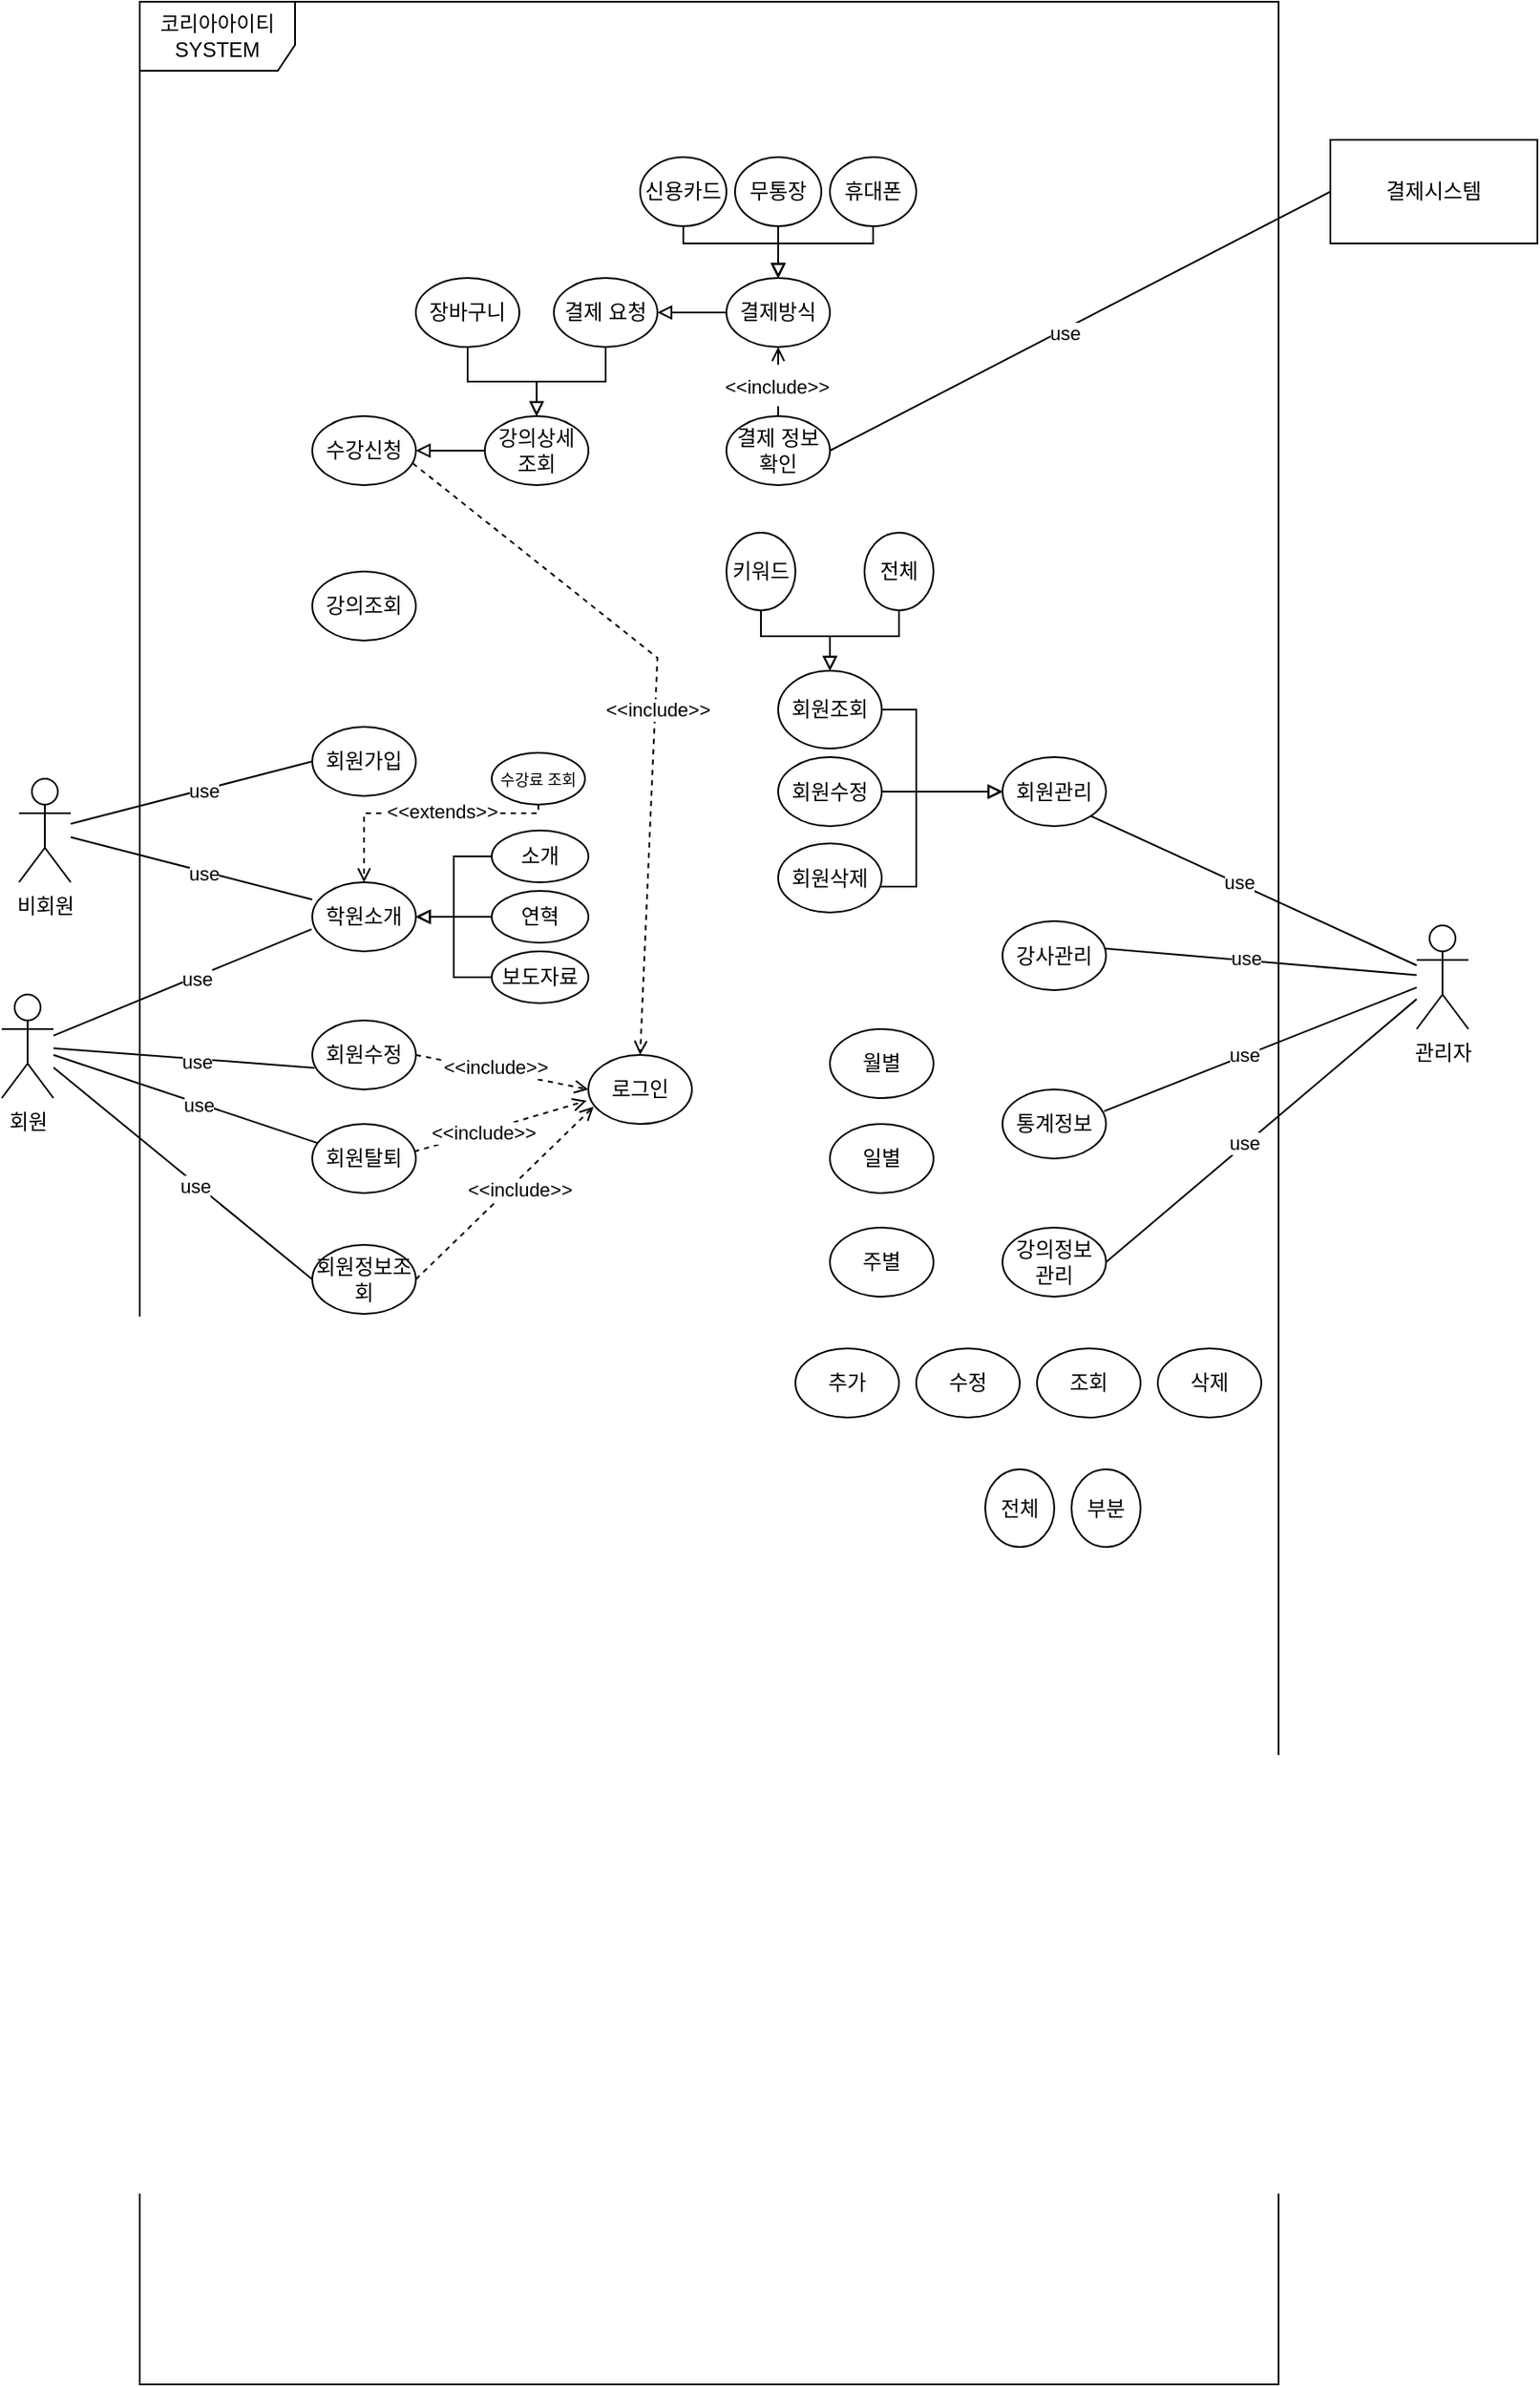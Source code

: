 <mxfile version="23.0.0" type="device" pages="5">
  <diagram name="USECASE" id="1oT7VtpavyQXEe0fjs3A">
    <mxGraphModel dx="1674" dy="1999" grid="1" gridSize="10" guides="1" tooltips="1" connect="1" arrows="1" fold="1" page="1" pageScale="1" pageWidth="827" pageHeight="1169" math="0" shadow="0">
      <root>
        <mxCell id="0" />
        <mxCell id="1" parent="0" />
        <mxCell id="70QSGBtpCWmWg1ejvot2-9" value="비회원" style="shape=umlActor;verticalLabelPosition=bottom;verticalAlign=top;html=1;outlineConnect=0;" parent="1" vertex="1">
          <mxGeometry x="100" y="270" width="30" height="60" as="geometry" />
        </mxCell>
        <mxCell id="70QSGBtpCWmWg1ejvot2-10" value="회원" style="shape=umlActor;verticalLabelPosition=bottom;verticalAlign=top;html=1;outlineConnect=0;" parent="1" vertex="1">
          <mxGeometry x="90" y="395" width="30" height="60" as="geometry" />
        </mxCell>
        <mxCell id="70QSGBtpCWmWg1ejvot2-11" value="관리자" style="shape=umlActor;verticalLabelPosition=bottom;verticalAlign=top;html=1;outlineConnect=0;" parent="1" vertex="1">
          <mxGeometry x="910" y="355" width="30" height="60" as="geometry" />
        </mxCell>
        <mxCell id="70QSGBtpCWmWg1ejvot2-17" value="코리아아이티&lt;br&gt;SYSTEM" style="shape=umlFrame;whiteSpace=wrap;html=1;pointerEvents=0;width=90;height=40;" parent="1" vertex="1">
          <mxGeometry x="170" y="-180" width="660" height="1380" as="geometry" />
        </mxCell>
        <mxCell id="70QSGBtpCWmWg1ejvot2-18" value="회원가입" style="ellipse;whiteSpace=wrap;html=1;" parent="1" vertex="1">
          <mxGeometry x="270" y="240" width="60" height="40" as="geometry" />
        </mxCell>
        <mxCell id="70QSGBtpCWmWg1ejvot2-22" value="회원수정" style="ellipse;whiteSpace=wrap;html=1;" parent="1" vertex="1">
          <mxGeometry x="270" y="410" width="60" height="40" as="geometry" />
        </mxCell>
        <mxCell id="70QSGBtpCWmWg1ejvot2-23" value="회원탈퇴" style="ellipse;whiteSpace=wrap;html=1;" parent="1" vertex="1">
          <mxGeometry x="270" y="470" width="60" height="40" as="geometry" />
        </mxCell>
        <mxCell id="70QSGBtpCWmWg1ejvot2-24" value="회원정보조회" style="ellipse;whiteSpace=wrap;html=1;" parent="1" vertex="1">
          <mxGeometry x="270" y="540" width="60" height="40" as="geometry" />
        </mxCell>
        <mxCell id="70QSGBtpCWmWg1ejvot2-25" value="" style="endArrow=none;html=1;rounded=0;entryX=0;entryY=0.5;entryDx=0;entryDy=0;" parent="1" source="70QSGBtpCWmWg1ejvot2-9" target="70QSGBtpCWmWg1ejvot2-18" edge="1">
          <mxGeometry width="50" height="50" relative="1" as="geometry">
            <mxPoint x="390" y="450" as="sourcePoint" />
            <mxPoint x="440" y="400" as="targetPoint" />
          </mxGeometry>
        </mxCell>
        <mxCell id="70QSGBtpCWmWg1ejvot2-26" value="use" style="edgeLabel;html=1;align=center;verticalAlign=middle;resizable=0;points=[];" parent="70QSGBtpCWmWg1ejvot2-25" vertex="1" connectable="0">
          <mxGeometry x="0.103" y="-1" relative="1" as="geometry">
            <mxPoint as="offset" />
          </mxGeometry>
        </mxCell>
        <mxCell id="70QSGBtpCWmWg1ejvot2-27" value="" style="endArrow=none;html=1;rounded=0;entryX=0.021;entryY=0.686;entryDx=0;entryDy=0;entryPerimeter=0;" parent="1" source="70QSGBtpCWmWg1ejvot2-10" target="70QSGBtpCWmWg1ejvot2-22" edge="1">
          <mxGeometry width="50" height="50" relative="1" as="geometry">
            <mxPoint x="140" y="309" as="sourcePoint" />
            <mxPoint x="280" y="300" as="targetPoint" />
          </mxGeometry>
        </mxCell>
        <mxCell id="70QSGBtpCWmWg1ejvot2-28" value="use" style="edgeLabel;html=1;align=center;verticalAlign=middle;resizable=0;points=[];" parent="70QSGBtpCWmWg1ejvot2-27" vertex="1" connectable="0">
          <mxGeometry x="0.103" y="-1" relative="1" as="geometry">
            <mxPoint as="offset" />
          </mxGeometry>
        </mxCell>
        <mxCell id="70QSGBtpCWmWg1ejvot2-29" value="" style="endArrow=none;html=1;rounded=0;" parent="1" source="70QSGBtpCWmWg1ejvot2-10" target="70QSGBtpCWmWg1ejvot2-23" edge="1">
          <mxGeometry width="50" height="50" relative="1" as="geometry">
            <mxPoint x="140" y="410" as="sourcePoint" />
            <mxPoint x="290" y="310" as="targetPoint" />
          </mxGeometry>
        </mxCell>
        <mxCell id="70QSGBtpCWmWg1ejvot2-30" value="use" style="edgeLabel;html=1;align=center;verticalAlign=middle;resizable=0;points=[];" parent="70QSGBtpCWmWg1ejvot2-29" vertex="1" connectable="0">
          <mxGeometry x="0.103" y="-1" relative="1" as="geometry">
            <mxPoint as="offset" />
          </mxGeometry>
        </mxCell>
        <mxCell id="70QSGBtpCWmWg1ejvot2-31" value="" style="endArrow=none;html=1;rounded=0;entryX=0;entryY=0.5;entryDx=0;entryDy=0;" parent="1" source="70QSGBtpCWmWg1ejvot2-10" target="70QSGBtpCWmWg1ejvot2-24" edge="1">
          <mxGeometry width="50" height="50" relative="1" as="geometry">
            <mxPoint x="140" y="426" as="sourcePoint" />
            <mxPoint x="300" y="320" as="targetPoint" />
          </mxGeometry>
        </mxCell>
        <mxCell id="70QSGBtpCWmWg1ejvot2-32" value="use" style="edgeLabel;html=1;align=center;verticalAlign=middle;resizable=0;points=[];" parent="70QSGBtpCWmWg1ejvot2-31" vertex="1" connectable="0">
          <mxGeometry x="0.103" y="-1" relative="1" as="geometry">
            <mxPoint as="offset" />
          </mxGeometry>
        </mxCell>
        <mxCell id="70QSGBtpCWmWg1ejvot2-35" value="로그인" style="ellipse;whiteSpace=wrap;html=1;" parent="1" vertex="1">
          <mxGeometry x="430" y="430" width="60" height="40" as="geometry" />
        </mxCell>
        <mxCell id="70QSGBtpCWmWg1ejvot2-36" value="" style="endArrow=open;dashed=1;html=1;rounded=0;exitX=1;exitY=0.5;exitDx=0;exitDy=0;entryX=0;entryY=0.5;entryDx=0;entryDy=0;endFill=0;" parent="1" source="70QSGBtpCWmWg1ejvot2-22" target="70QSGBtpCWmWg1ejvot2-35" edge="1">
          <mxGeometry width="50" height="50" relative="1" as="geometry">
            <mxPoint x="390" y="530" as="sourcePoint" />
            <mxPoint x="440" y="480" as="targetPoint" />
          </mxGeometry>
        </mxCell>
        <mxCell id="70QSGBtpCWmWg1ejvot2-42" value="&amp;lt;&amp;lt;include&amp;gt;&amp;gt;" style="edgeLabel;html=1;align=center;verticalAlign=middle;resizable=0;points=[];" parent="70QSGBtpCWmWg1ejvot2-36" vertex="1" connectable="0">
          <mxGeometry x="-0.086" y="2" relative="1" as="geometry">
            <mxPoint as="offset" />
          </mxGeometry>
        </mxCell>
        <mxCell id="70QSGBtpCWmWg1ejvot2-37" value="" style="endArrow=open;dashed=1;html=1;rounded=0;exitX=0.983;exitY=0.4;exitDx=0;exitDy=0;entryX=-0.017;entryY=0.664;entryDx=0;entryDy=0;exitPerimeter=0;entryPerimeter=0;endFill=0;" parent="1" source="70QSGBtpCWmWg1ejvot2-23" target="70QSGBtpCWmWg1ejvot2-35" edge="1">
          <mxGeometry width="50" height="50" relative="1" as="geometry">
            <mxPoint x="340" y="440" as="sourcePoint" />
            <mxPoint x="440" y="450" as="targetPoint" />
          </mxGeometry>
        </mxCell>
        <mxCell id="70QSGBtpCWmWg1ejvot2-40" value="&amp;lt;&amp;lt;include&amp;gt;&amp;gt;" style="edgeLabel;html=1;align=center;verticalAlign=middle;resizable=0;points=[];" parent="70QSGBtpCWmWg1ejvot2-37" vertex="1" connectable="0">
          <mxGeometry x="-0.202" relative="1" as="geometry">
            <mxPoint as="offset" />
          </mxGeometry>
        </mxCell>
        <mxCell id="70QSGBtpCWmWg1ejvot2-38" value="" style="endArrow=open;dashed=1;html=1;rounded=0;exitX=1;exitY=0.5;exitDx=0;exitDy=0;entryX=0.05;entryY=0.75;entryDx=0;entryDy=0;entryPerimeter=0;endFill=0;" parent="1" source="70QSGBtpCWmWg1ejvot2-24" target="70QSGBtpCWmWg1ejvot2-35" edge="1">
          <mxGeometry width="50" height="50" relative="1" as="geometry">
            <mxPoint x="350" y="450" as="sourcePoint" />
            <mxPoint x="450" y="460" as="targetPoint" />
          </mxGeometry>
        </mxCell>
        <mxCell id="70QSGBtpCWmWg1ejvot2-39" value="&amp;lt;&amp;lt;include&amp;gt;&amp;gt;" style="edgeLabel;html=1;align=center;verticalAlign=middle;resizable=0;points=[];" parent="70QSGBtpCWmWg1ejvot2-38" vertex="1" connectable="0">
          <mxGeometry x="0.473" y="-3" relative="1" as="geometry">
            <mxPoint x="-18" y="19" as="offset" />
          </mxGeometry>
        </mxCell>
        <mxCell id="70QSGBtpCWmWg1ejvot2-43" value="학원소개" style="ellipse;whiteSpace=wrap;html=1;" parent="1" vertex="1">
          <mxGeometry x="270" y="330" width="60" height="40" as="geometry" />
        </mxCell>
        <mxCell id="70QSGBtpCWmWg1ejvot2-44" value="" style="endArrow=none;html=1;rounded=0;entryX=0;entryY=0.25;entryDx=0;entryDy=0;entryPerimeter=0;" parent="1" source="70QSGBtpCWmWg1ejvot2-9" target="70QSGBtpCWmWg1ejvot2-43" edge="1">
          <mxGeometry width="50" height="50" relative="1" as="geometry">
            <mxPoint x="140" y="306" as="sourcePoint" />
            <mxPoint x="300" y="260" as="targetPoint" />
          </mxGeometry>
        </mxCell>
        <mxCell id="70QSGBtpCWmWg1ejvot2-45" value="use" style="edgeLabel;html=1;align=center;verticalAlign=middle;resizable=0;points=[];" parent="70QSGBtpCWmWg1ejvot2-44" vertex="1" connectable="0">
          <mxGeometry x="0.103" y="-1" relative="1" as="geometry">
            <mxPoint as="offset" />
          </mxGeometry>
        </mxCell>
        <mxCell id="70QSGBtpCWmWg1ejvot2-46" value="" style="endArrow=none;html=1;rounded=0;entryX=-0.007;entryY=0.679;entryDx=0;entryDy=0;entryPerimeter=0;" parent="1" source="70QSGBtpCWmWg1ejvot2-10" target="70QSGBtpCWmWg1ejvot2-43" edge="1">
          <mxGeometry width="50" height="50" relative="1" as="geometry">
            <mxPoint x="140" y="315" as="sourcePoint" />
            <mxPoint x="280" y="360" as="targetPoint" />
          </mxGeometry>
        </mxCell>
        <mxCell id="70QSGBtpCWmWg1ejvot2-47" value="use" style="edgeLabel;html=1;align=center;verticalAlign=middle;resizable=0;points=[];" parent="70QSGBtpCWmWg1ejvot2-46" vertex="1" connectable="0">
          <mxGeometry x="0.103" y="-1" relative="1" as="geometry">
            <mxPoint as="offset" />
          </mxGeometry>
        </mxCell>
        <mxCell id="70QSGBtpCWmWg1ejvot2-52" value="" style="edgeStyle=orthogonalEdgeStyle;rounded=0;orthogonalLoop=1;jettySize=auto;html=1;endArrow=block;endFill=0;" parent="1" source="70QSGBtpCWmWg1ejvot2-48" target="70QSGBtpCWmWg1ejvot2-43" edge="1">
          <mxGeometry relative="1" as="geometry" />
        </mxCell>
        <mxCell id="70QSGBtpCWmWg1ejvot2-48" value="소개" style="ellipse;whiteSpace=wrap;html=1;" parent="1" vertex="1">
          <mxGeometry x="374" y="300" width="56" height="30" as="geometry" />
        </mxCell>
        <mxCell id="70QSGBtpCWmWg1ejvot2-51" value="" style="edgeStyle=orthogonalEdgeStyle;rounded=0;orthogonalLoop=1;jettySize=auto;html=1;endArrow=block;endFill=0;" parent="1" source="70QSGBtpCWmWg1ejvot2-49" target="70QSGBtpCWmWg1ejvot2-43" edge="1">
          <mxGeometry relative="1" as="geometry" />
        </mxCell>
        <mxCell id="70QSGBtpCWmWg1ejvot2-49" value="연혁" style="ellipse;whiteSpace=wrap;html=1;" parent="1" vertex="1">
          <mxGeometry x="374" y="335" width="56" height="30" as="geometry" />
        </mxCell>
        <mxCell id="70QSGBtpCWmWg1ejvot2-53" value="" style="edgeStyle=orthogonalEdgeStyle;rounded=0;orthogonalLoop=1;jettySize=auto;html=1;endArrow=block;endFill=0;" parent="1" source="70QSGBtpCWmWg1ejvot2-50" target="70QSGBtpCWmWg1ejvot2-43" edge="1">
          <mxGeometry relative="1" as="geometry" />
        </mxCell>
        <mxCell id="70QSGBtpCWmWg1ejvot2-50" value="보도자료" style="ellipse;whiteSpace=wrap;html=1;" parent="1" vertex="1">
          <mxGeometry x="374" y="370" width="56" height="30" as="geometry" />
        </mxCell>
        <mxCell id="70QSGBtpCWmWg1ejvot2-55" value="" style="edgeStyle=orthogonalEdgeStyle;rounded=0;orthogonalLoop=1;jettySize=auto;html=1;endArrow=open;endFill=0;dashed=1;" parent="1" source="70QSGBtpCWmWg1ejvot2-54" target="70QSGBtpCWmWg1ejvot2-43" edge="1">
          <mxGeometry relative="1" as="geometry">
            <Array as="points">
              <mxPoint x="401" y="290" />
              <mxPoint x="300" y="290" />
            </Array>
          </mxGeometry>
        </mxCell>
        <mxCell id="70QSGBtpCWmWg1ejvot2-56" value="&amp;lt;&amp;lt;extends&amp;gt;&amp;gt;" style="edgeLabel;html=1;align=center;verticalAlign=middle;resizable=0;points=[];" parent="70QSGBtpCWmWg1ejvot2-55" vertex="1" connectable="0">
          <mxGeometry x="-0.164" y="-1" relative="1" as="geometry">
            <mxPoint as="offset" />
          </mxGeometry>
        </mxCell>
        <mxCell id="70QSGBtpCWmWg1ejvot2-54" value="&lt;font style=&quot;font-size: 9px;&quot;&gt;수강료 조회&lt;/font&gt;" style="ellipse;whiteSpace=wrap;html=1;" parent="1" vertex="1">
          <mxGeometry x="374" y="255" width="54" height="30" as="geometry" />
        </mxCell>
        <mxCell id="eNOxvGE6mksWMTdkX6A9-2" value="회원관리" style="ellipse;whiteSpace=wrap;html=1;" parent="1" vertex="1">
          <mxGeometry x="670" y="257.5" width="60" height="40" as="geometry" />
        </mxCell>
        <mxCell id="eNOxvGE6mksWMTdkX6A9-3" value="강사관리" style="ellipse;whiteSpace=wrap;html=1;" parent="1" vertex="1">
          <mxGeometry x="670" y="352.5" width="60" height="40" as="geometry" />
        </mxCell>
        <mxCell id="eNOxvGE6mksWMTdkX6A9-4" value="통계정보" style="ellipse;whiteSpace=wrap;html=1;" parent="1" vertex="1">
          <mxGeometry x="670" y="450" width="60" height="40" as="geometry" />
        </mxCell>
        <mxCell id="eNOxvGE6mksWMTdkX6A9-5" value="" style="endArrow=none;html=1;rounded=0;entryX=1;entryY=1;entryDx=0;entryDy=0;" parent="1" source="70QSGBtpCWmWg1ejvot2-11" target="eNOxvGE6mksWMTdkX6A9-2" edge="1">
          <mxGeometry width="50" height="50" relative="1" as="geometry">
            <mxPoint x="140" y="306" as="sourcePoint" />
            <mxPoint x="280" y="270" as="targetPoint" />
          </mxGeometry>
        </mxCell>
        <mxCell id="eNOxvGE6mksWMTdkX6A9-6" value="use" style="edgeLabel;html=1;align=center;verticalAlign=middle;resizable=0;points=[];" parent="eNOxvGE6mksWMTdkX6A9-5" vertex="1" connectable="0">
          <mxGeometry x="0.103" y="-1" relative="1" as="geometry">
            <mxPoint as="offset" />
          </mxGeometry>
        </mxCell>
        <mxCell id="eNOxvGE6mksWMTdkX6A9-7" value="" style="endArrow=none;html=1;rounded=0;entryX=0.994;entryY=0.396;entryDx=0;entryDy=0;entryPerimeter=0;" parent="1" source="70QSGBtpCWmWg1ejvot2-11" target="eNOxvGE6mksWMTdkX6A9-3" edge="1">
          <mxGeometry width="50" height="50" relative="1" as="geometry">
            <mxPoint x="780" y="384" as="sourcePoint" />
            <mxPoint x="671" y="304" as="targetPoint" />
          </mxGeometry>
        </mxCell>
        <mxCell id="eNOxvGE6mksWMTdkX6A9-8" value="use" style="edgeLabel;html=1;align=center;verticalAlign=middle;resizable=0;points=[];" parent="eNOxvGE6mksWMTdkX6A9-7" vertex="1" connectable="0">
          <mxGeometry x="0.103" y="-1" relative="1" as="geometry">
            <mxPoint as="offset" />
          </mxGeometry>
        </mxCell>
        <mxCell id="eNOxvGE6mksWMTdkX6A9-9" value="" style="endArrow=none;html=1;rounded=0;entryX=0.982;entryY=0.314;entryDx=0;entryDy=0;entryPerimeter=0;" parent="1" source="70QSGBtpCWmWg1ejvot2-11" target="eNOxvGE6mksWMTdkX6A9-4" edge="1">
          <mxGeometry width="50" height="50" relative="1" as="geometry">
            <mxPoint x="780" y="393" as="sourcePoint" />
            <mxPoint x="680" y="381" as="targetPoint" />
          </mxGeometry>
        </mxCell>
        <mxCell id="eNOxvGE6mksWMTdkX6A9-10" value="use" style="edgeLabel;html=1;align=center;verticalAlign=middle;resizable=0;points=[];" parent="eNOxvGE6mksWMTdkX6A9-9" vertex="1" connectable="0">
          <mxGeometry x="0.103" y="-1" relative="1" as="geometry">
            <mxPoint as="offset" />
          </mxGeometry>
        </mxCell>
        <mxCell id="eNOxvGE6mksWMTdkX6A9-14" value="" style="edgeStyle=orthogonalEdgeStyle;rounded=0;orthogonalLoop=1;jettySize=auto;html=1;endArrow=block;endFill=0;" parent="1" source="eNOxvGE6mksWMTdkX6A9-12" target="eNOxvGE6mksWMTdkX6A9-2" edge="1">
          <mxGeometry relative="1" as="geometry">
            <Array as="points">
              <mxPoint x="610" y="277.5" />
            </Array>
          </mxGeometry>
        </mxCell>
        <mxCell id="eNOxvGE6mksWMTdkX6A9-20" value="" style="edgeStyle=orthogonalEdgeStyle;rounded=0;orthogonalLoop=1;jettySize=auto;html=1;endArrow=block;endFill=0;" parent="1" source="eNOxvGE6mksWMTdkX6A9-11" target="eNOxvGE6mksWMTdkX6A9-2" edge="1">
          <mxGeometry relative="1" as="geometry">
            <Array as="points">
              <mxPoint x="620" y="229.5" />
              <mxPoint x="620" y="277.5" />
            </Array>
          </mxGeometry>
        </mxCell>
        <mxCell id="eNOxvGE6mksWMTdkX6A9-29" value="" style="edgeStyle=orthogonalEdgeStyle;rounded=0;orthogonalLoop=1;jettySize=auto;html=1;endArrow=none;endFill=0;startArrow=block;startFill=0;" parent="1" source="eNOxvGE6mksWMTdkX6A9-11" target="eNOxvGE6mksWMTdkX6A9-22" edge="1">
          <mxGeometry relative="1" as="geometry" />
        </mxCell>
        <mxCell id="eNOxvGE6mksWMTdkX6A9-30" value="" style="edgeStyle=orthogonalEdgeStyle;rounded=0;orthogonalLoop=1;jettySize=auto;html=1;endArrow=none;endFill=0;startArrow=block;startFill=0;" parent="1" source="eNOxvGE6mksWMTdkX6A9-11" target="eNOxvGE6mksWMTdkX6A9-21" edge="1">
          <mxGeometry relative="1" as="geometry" />
        </mxCell>
        <mxCell id="eNOxvGE6mksWMTdkX6A9-11" value="회원조회" style="ellipse;whiteSpace=wrap;html=1;" parent="1" vertex="1">
          <mxGeometry x="540" y="207.5" width="60" height="45" as="geometry" />
        </mxCell>
        <mxCell id="eNOxvGE6mksWMTdkX6A9-16" value="" style="edgeStyle=orthogonalEdgeStyle;rounded=0;orthogonalLoop=1;jettySize=auto;html=1;endArrow=block;endFill=0;" parent="1" source="eNOxvGE6mksWMTdkX6A9-13" target="eNOxvGE6mksWMTdkX6A9-2" edge="1">
          <mxGeometry relative="1" as="geometry">
            <Array as="points">
              <mxPoint x="620" y="332.5" />
              <mxPoint x="620" y="277.5" />
            </Array>
          </mxGeometry>
        </mxCell>
        <mxCell id="eNOxvGE6mksWMTdkX6A9-12" value="회원수정" style="ellipse;whiteSpace=wrap;html=1;" parent="1" vertex="1">
          <mxGeometry x="540" y="257.5" width="60" height="40" as="geometry" />
        </mxCell>
        <mxCell id="eNOxvGE6mksWMTdkX6A9-13" value="회원삭제" style="ellipse;whiteSpace=wrap;html=1;" parent="1" vertex="1">
          <mxGeometry x="540" y="307.5" width="60" height="40" as="geometry" />
        </mxCell>
        <mxCell id="eNOxvGE6mksWMTdkX6A9-21" value="키워드" style="ellipse;whiteSpace=wrap;html=1;" parent="1" vertex="1">
          <mxGeometry x="510" y="127.5" width="40" height="45" as="geometry" />
        </mxCell>
        <mxCell id="eNOxvGE6mksWMTdkX6A9-22" value="전체" style="ellipse;whiteSpace=wrap;html=1;" parent="1" vertex="1">
          <mxGeometry x="590" y="127.5" width="40" height="45" as="geometry" />
        </mxCell>
        <mxCell id="eNOxvGE6mksWMTdkX6A9-32" value="수강신청" style="ellipse;whiteSpace=wrap;html=1;" parent="1" vertex="1">
          <mxGeometry x="270" y="60" width="60" height="40" as="geometry" />
        </mxCell>
        <mxCell id="eNOxvGE6mksWMTdkX6A9-33" value="강의조회" style="ellipse;whiteSpace=wrap;html=1;" parent="1" vertex="1">
          <mxGeometry x="270" y="150" width="60" height="40" as="geometry" />
        </mxCell>
        <mxCell id="eNOxvGE6mksWMTdkX6A9-50" value="" style="edgeStyle=orthogonalEdgeStyle;rounded=0;orthogonalLoop=1;jettySize=auto;html=1;endArrow=block;endFill=0;" parent="1" source="eNOxvGE6mksWMTdkX6A9-34" target="eNOxvGE6mksWMTdkX6A9-42" edge="1">
          <mxGeometry relative="1" as="geometry" />
        </mxCell>
        <mxCell id="YK5wTkmuDBtrDPHsWVAm-8" value="" style="edgeStyle=orthogonalEdgeStyle;rounded=0;orthogonalLoop=1;jettySize=auto;html=1;endArrow=none;endFill=0;startArrow=open;startFill=0;dashed=1;dashPattern=8 8;" parent="1" source="eNOxvGE6mksWMTdkX6A9-34" target="eNOxvGE6mksWMTdkX6A9-35" edge="1">
          <mxGeometry relative="1" as="geometry" />
        </mxCell>
        <mxCell id="YK5wTkmuDBtrDPHsWVAm-9" value="&amp;lt;&amp;lt;include&amp;gt;&amp;gt;" style="edgeLabel;html=1;align=center;verticalAlign=middle;resizable=0;points=[];" parent="YK5wTkmuDBtrDPHsWVAm-8" vertex="1" connectable="0">
          <mxGeometry x="0.136" y="-1" relative="1" as="geometry">
            <mxPoint as="offset" />
          </mxGeometry>
        </mxCell>
        <mxCell id="eNOxvGE6mksWMTdkX6A9-34" value="결제방식" style="ellipse;whiteSpace=wrap;html=1;" parent="1" vertex="1">
          <mxGeometry x="510" y="-20" width="60" height="40" as="geometry" />
        </mxCell>
        <mxCell id="eNOxvGE6mksWMTdkX6A9-35" value="결제 정보&lt;br&gt;확인" style="ellipse;whiteSpace=wrap;html=1;" parent="1" vertex="1">
          <mxGeometry x="510" y="60" width="60" height="40" as="geometry" />
        </mxCell>
        <mxCell id="eNOxvGE6mksWMTdkX6A9-36" value="결제시스템" style="rounded=0;whiteSpace=wrap;html=1;" parent="1" vertex="1">
          <mxGeometry x="860" y="-100" width="120" height="60" as="geometry" />
        </mxCell>
        <mxCell id="eNOxvGE6mksWMTdkX6A9-37" value="" style="endArrow=none;html=1;rounded=0;entryX=0;entryY=0.5;entryDx=0;entryDy=0;exitX=1;exitY=0.5;exitDx=0;exitDy=0;" parent="1" source="eNOxvGE6mksWMTdkX6A9-35" target="eNOxvGE6mksWMTdkX6A9-36" edge="1">
          <mxGeometry width="50" height="50" relative="1" as="geometry">
            <mxPoint x="640" y="20" as="sourcePoint" />
            <mxPoint x="600" y="-30" as="targetPoint" />
          </mxGeometry>
        </mxCell>
        <mxCell id="eNOxvGE6mksWMTdkX6A9-38" value="use" style="edgeLabel;html=1;align=center;verticalAlign=middle;resizable=0;points=[];" parent="eNOxvGE6mksWMTdkX6A9-37" vertex="1" connectable="0">
          <mxGeometry x="-0.073" y="-2" relative="1" as="geometry">
            <mxPoint as="offset" />
          </mxGeometry>
        </mxCell>
        <mxCell id="eNOxvGE6mksWMTdkX6A9-45" value="" style="edgeStyle=orthogonalEdgeStyle;rounded=0;orthogonalLoop=1;jettySize=auto;html=1;endArrow=block;endFill=0;" parent="1" source="eNOxvGE6mksWMTdkX6A9-41" target="eNOxvGE6mksWMTdkX6A9-32" edge="1">
          <mxGeometry relative="1" as="geometry" />
        </mxCell>
        <mxCell id="eNOxvGE6mksWMTdkX6A9-41" value="강의상세 조회" style="ellipse;whiteSpace=wrap;html=1;" parent="1" vertex="1">
          <mxGeometry x="370" y="60" width="60" height="40" as="geometry" />
        </mxCell>
        <mxCell id="eNOxvGE6mksWMTdkX6A9-46" value="" style="edgeStyle=orthogonalEdgeStyle;rounded=0;orthogonalLoop=1;jettySize=auto;html=1;endArrow=block;endFill=0;" parent="1" source="eNOxvGE6mksWMTdkX6A9-42" target="eNOxvGE6mksWMTdkX6A9-41" edge="1">
          <mxGeometry relative="1" as="geometry" />
        </mxCell>
        <mxCell id="eNOxvGE6mksWMTdkX6A9-42" value="결제 요청" style="ellipse;whiteSpace=wrap;html=1;" parent="1" vertex="1">
          <mxGeometry x="410" y="-20" width="60" height="40" as="geometry" />
        </mxCell>
        <mxCell id="eNOxvGE6mksWMTdkX6A9-43" value="" style="endArrow=open;dashed=1;html=1;rounded=0;exitX=0.971;exitY=0.684;exitDx=0;exitDy=0;entryX=0.5;entryY=0;entryDx=0;entryDy=0;endFill=0;exitPerimeter=0;" parent="1" source="eNOxvGE6mksWMTdkX6A9-32" target="70QSGBtpCWmWg1ejvot2-35" edge="1">
          <mxGeometry width="50" height="50" relative="1" as="geometry">
            <mxPoint x="340" y="440" as="sourcePoint" />
            <mxPoint x="440" y="460" as="targetPoint" />
            <Array as="points">
              <mxPoint x="470" y="200" />
            </Array>
          </mxGeometry>
        </mxCell>
        <mxCell id="eNOxvGE6mksWMTdkX6A9-44" value="&amp;lt;&amp;lt;include&amp;gt;&amp;gt;" style="edgeLabel;html=1;align=center;verticalAlign=middle;resizable=0;points=[];" parent="eNOxvGE6mksWMTdkX6A9-43" vertex="1" connectable="0">
          <mxGeometry x="-0.086" y="2" relative="1" as="geometry">
            <mxPoint x="-2" y="23" as="offset" />
          </mxGeometry>
        </mxCell>
        <mxCell id="eNOxvGE6mksWMTdkX6A9-49" value="" style="edgeStyle=orthogonalEdgeStyle;rounded=0;orthogonalLoop=1;jettySize=auto;html=1;endArrow=block;endFill=0;" parent="1" source="eNOxvGE6mksWMTdkX6A9-48" target="eNOxvGE6mksWMTdkX6A9-41" edge="1">
          <mxGeometry relative="1" as="geometry" />
        </mxCell>
        <mxCell id="eNOxvGE6mksWMTdkX6A9-48" value="장바구니" style="ellipse;whiteSpace=wrap;html=1;" parent="1" vertex="1">
          <mxGeometry x="330" y="-20" width="60" height="40" as="geometry" />
        </mxCell>
        <mxCell id="eNOxvGE6mksWMTdkX6A9-54" value="" style="edgeStyle=orthogonalEdgeStyle;rounded=0;orthogonalLoop=1;jettySize=auto;html=1;endArrow=block;endFill=0;" parent="1" source="eNOxvGE6mksWMTdkX6A9-51" target="eNOxvGE6mksWMTdkX6A9-34" edge="1">
          <mxGeometry relative="1" as="geometry">
            <Array as="points">
              <mxPoint x="485" y="-40" />
              <mxPoint x="540" y="-40" />
            </Array>
          </mxGeometry>
        </mxCell>
        <mxCell id="eNOxvGE6mksWMTdkX6A9-51" value="신용카드&lt;br&gt;" style="ellipse;whiteSpace=wrap;html=1;" parent="1" vertex="1">
          <mxGeometry x="460" y="-90" width="50" height="40" as="geometry" />
        </mxCell>
        <mxCell id="eNOxvGE6mksWMTdkX6A9-56" value="" style="edgeStyle=orthogonalEdgeStyle;rounded=0;orthogonalLoop=1;jettySize=auto;html=1;endArrow=block;endFill=0;" parent="1" source="eNOxvGE6mksWMTdkX6A9-53" target="eNOxvGE6mksWMTdkX6A9-34" edge="1">
          <mxGeometry relative="1" as="geometry" />
        </mxCell>
        <mxCell id="eNOxvGE6mksWMTdkX6A9-61" value="" style="edgeStyle=orthogonalEdgeStyle;rounded=0;orthogonalLoop=1;jettySize=auto;html=1;endArrow=block;endFill=0;" parent="1" source="eNOxvGE6mksWMTdkX6A9-52" target="eNOxvGE6mksWMTdkX6A9-34" edge="1">
          <mxGeometry relative="1" as="geometry">
            <Array as="points">
              <mxPoint x="540" y="-40" />
            </Array>
          </mxGeometry>
        </mxCell>
        <mxCell id="eNOxvGE6mksWMTdkX6A9-52" value="휴대폰" style="ellipse;whiteSpace=wrap;html=1;" parent="1" vertex="1">
          <mxGeometry x="570" y="-90" width="50" height="40" as="geometry" />
        </mxCell>
        <mxCell id="eNOxvGE6mksWMTdkX6A9-55" value="" style="edgeStyle=orthogonalEdgeStyle;rounded=0;orthogonalLoop=1;jettySize=auto;html=1;endArrow=block;endFill=0;" parent="1" source="eNOxvGE6mksWMTdkX6A9-53" target="eNOxvGE6mksWMTdkX6A9-34" edge="1">
          <mxGeometry relative="1" as="geometry" />
        </mxCell>
        <mxCell id="eNOxvGE6mksWMTdkX6A9-53" value="무통장" style="ellipse;whiteSpace=wrap;html=1;" parent="1" vertex="1">
          <mxGeometry x="515" y="-90" width="50" height="40" as="geometry" />
        </mxCell>
        <mxCell id="YK5wTkmuDBtrDPHsWVAm-1" value="월별" style="ellipse;whiteSpace=wrap;html=1;" parent="1" vertex="1">
          <mxGeometry x="570" y="415" width="60" height="40" as="geometry" />
        </mxCell>
        <mxCell id="YK5wTkmuDBtrDPHsWVAm-2" value="일별" style="ellipse;whiteSpace=wrap;html=1;" parent="1" vertex="1">
          <mxGeometry x="570" y="470" width="60" height="40" as="geometry" />
        </mxCell>
        <mxCell id="YK5wTkmuDBtrDPHsWVAm-3" value="주별" style="ellipse;whiteSpace=wrap;html=1;" parent="1" vertex="1">
          <mxGeometry x="570" y="530" width="60" height="40" as="geometry" />
        </mxCell>
        <mxCell id="OlmXwW9FOO7Vl2J3PmAH-1" value="강의정보&lt;br&gt;관리" style="ellipse;whiteSpace=wrap;html=1;" parent="1" vertex="1">
          <mxGeometry x="670" y="530" width="60" height="40" as="geometry" />
        </mxCell>
        <mxCell id="OlmXwW9FOO7Vl2J3PmAH-2" value="" style="endArrow=none;html=1;rounded=0;entryX=1;entryY=0.5;entryDx=0;entryDy=0;" parent="1" source="70QSGBtpCWmWg1ejvot2-11" target="OlmXwW9FOO7Vl2J3PmAH-1" edge="1">
          <mxGeometry width="50" height="50" relative="1" as="geometry">
            <mxPoint x="931" y="407" as="sourcePoint" />
            <mxPoint x="760" y="490" as="targetPoint" />
          </mxGeometry>
        </mxCell>
        <mxCell id="OlmXwW9FOO7Vl2J3PmAH-3" value="use" style="edgeLabel;html=1;align=center;verticalAlign=middle;resizable=0;points=[];" parent="OlmXwW9FOO7Vl2J3PmAH-2" vertex="1" connectable="0">
          <mxGeometry x="0.103" y="-1" relative="1" as="geometry">
            <mxPoint as="offset" />
          </mxGeometry>
        </mxCell>
        <mxCell id="OlmXwW9FOO7Vl2J3PmAH-4" value="추가" style="ellipse;whiteSpace=wrap;html=1;" parent="1" vertex="1">
          <mxGeometry x="550" y="600" width="60" height="40" as="geometry" />
        </mxCell>
        <mxCell id="OlmXwW9FOO7Vl2J3PmAH-5" value="수정" style="ellipse;whiteSpace=wrap;html=1;" parent="1" vertex="1">
          <mxGeometry x="620" y="600" width="60" height="40" as="geometry" />
        </mxCell>
        <mxCell id="OlmXwW9FOO7Vl2J3PmAH-6" value="조회" style="ellipse;whiteSpace=wrap;html=1;" parent="1" vertex="1">
          <mxGeometry x="690" y="600" width="60" height="40" as="geometry" />
        </mxCell>
        <mxCell id="OlmXwW9FOO7Vl2J3PmAH-7" value="삭제" style="ellipse;whiteSpace=wrap;html=1;" parent="1" vertex="1">
          <mxGeometry x="760" y="600" width="60" height="40" as="geometry" />
        </mxCell>
        <mxCell id="OlmXwW9FOO7Vl2J3PmAH-9" value="전체" style="ellipse;whiteSpace=wrap;html=1;" parent="1" vertex="1">
          <mxGeometry x="660" y="670" width="40" height="45" as="geometry" />
        </mxCell>
        <mxCell id="OlmXwW9FOO7Vl2J3PmAH-10" value="부분" style="ellipse;whiteSpace=wrap;html=1;" parent="1" vertex="1">
          <mxGeometry x="710" y="670" width="40" height="45" as="geometry" />
        </mxCell>
      </root>
    </mxGraphModel>
  </diagram>
  <diagram id="KGv_wyX2wOtL3iam9sIP" name="요구사항정리">
    <mxGraphModel dx="4044" dy="1383" grid="1" gridSize="10" guides="1" tooltips="1" connect="1" arrows="1" fold="1" page="1" pageScale="1" pageWidth="827" pageHeight="1169" math="0" shadow="0">
      <root>
        <mxCell id="0" />
        <mxCell id="1" parent="0" />
        <mxCell id="GZiHN858R7NsV17_iSoU-1" value="서비스별 기능정리 - 기능적 요구사항 ( C : create, R : Read, U : update, D : Delete, BL : Business Logic)" style="rounded=0;whiteSpace=wrap;html=1;align=left;" parent="1" vertex="1">
          <mxGeometry x="-1630" y="40" width="1970" height="30" as="geometry" />
        </mxCell>
        <mxCell id="GZiHN858R7NsV17_iSoU-2" value="강의 서비스" style="rounded=0;whiteSpace=wrap;html=1;" parent="1" vertex="1">
          <mxGeometry x="-1630" y="90" width="230" height="50" as="geometry" />
        </mxCell>
        <mxCell id="GZiHN858R7NsV17_iSoU-3" value="회원 서비스" style="rounded=0;whiteSpace=wrap;html=1;" parent="1" vertex="1">
          <mxGeometry x="-1310" y="90" width="230" height="50" as="geometry" />
        </mxCell>
        <mxCell id="GZiHN858R7NsV17_iSoU-4" value="&lt;div style=&quot;text-align: left;&quot;&gt;&lt;span style=&quot;background-color: initial;&quot;&gt;[관리 영역]&lt;/span&gt;&lt;/div&gt;신규 강의 생성하기 C BL&lt;br&gt;강의 전체 조회하기 R BL&lt;br&gt;강의 부분 조회하기 R BL&lt;br&gt;기존 강의 수정하기 U BL&lt;br&gt;기존 강의 삭제하기 D BL&lt;br&gt;&lt;br&gt;&lt;div style=&quot;text-align: left;&quot;&gt;&lt;span style=&quot;background-color: initial;&quot;&gt;[USE]&lt;/span&gt;&lt;/div&gt;강의 수강 신청하기 C BL&lt;br&gt;신청 강의 조회하기 R BL&lt;br&gt;신청 강의 수정하기 U BL&lt;br&gt;신청 강의 삭제하기 D BL" style="rounded=0;whiteSpace=wrap;html=1;align=center;" parent="1" vertex="1">
          <mxGeometry x="-1630" y="160" width="230" height="300" as="geometry" />
        </mxCell>
        <mxCell id="GZiHN858R7NsV17_iSoU-6" value="&lt;div style=&quot;text-align: left;&quot;&gt;&lt;span style=&quot;background-color: initial;&quot;&gt;[관리 영역]&lt;/span&gt;&lt;/div&gt;&lt;div style=&quot;text-align: left;&quot;&gt;&lt;span style=&quot;background-color: initial;&quot;&gt;회원 생성하기 C BL&lt;/span&gt;&lt;/div&gt;&lt;div style=&quot;text-align: left;&quot;&gt;&lt;span style=&quot;background-color: initial;&quot;&gt;회원 전체 조회하기 R BL&lt;/span&gt;&lt;br&gt;&lt;/div&gt;&lt;div style=&quot;text-align: left;&quot;&gt;&lt;span style=&quot;background-color: initial;&quot;&gt;회원 부분 조회하기 R BL&lt;/span&gt;&lt;/div&gt;&lt;div style=&quot;text-align: left;&quot;&gt;&lt;span style=&quot;background-color: initial;&quot;&gt;회원 정보 수정하기 U BL&lt;/span&gt;&lt;/div&gt;&lt;div style=&quot;text-align: left;&quot;&gt;&lt;span style=&quot;background-color: initial;&quot;&gt;회원 삭제하기 D BL&lt;/span&gt;&lt;/div&gt;&lt;br&gt;&lt;br&gt;&lt;div style=&quot;text-align: left;&quot;&gt;&lt;span style=&quot;background-color: initial;&quot;&gt;[USE]&lt;/span&gt;&lt;/div&gt;&lt;div style=&quot;text-align: left;&quot;&gt;&lt;div style=&quot;border-color: var(--border-color);&quot;&gt;회원 가입하기 C BL&lt;/div&gt;&lt;/div&gt;&lt;div style=&quot;text-align: left;&quot;&gt;&lt;span style=&quot;background-color: initial;&quot;&gt;로그인하기 BL&lt;/span&gt;&lt;/div&gt;&lt;div style=&quot;text-align: left;&quot;&gt;&lt;span style=&quot;background-color: initial;&quot;&gt;로그아웃하기 BL&lt;/span&gt;&lt;/div&gt;&lt;div style=&quot;text-align: left;&quot;&gt;나의 정보 확인하기 BL&lt;/div&gt;&lt;div style=&quot;text-align: left;&quot;&gt;나의 정보 수정하기 BL&lt;/div&gt;&lt;div style=&quot;text-align: left;&quot;&gt;회원 탈퇴하기 BL&lt;/div&gt;&lt;div style=&quot;text-align: left;&quot;&gt;&lt;br&gt;&lt;/div&gt;" style="rounded=0;whiteSpace=wrap;html=1;align=center;" parent="1" vertex="1">
          <mxGeometry x="-1310" y="160" width="230" height="300" as="geometry" />
        </mxCell>
        <mxCell id="GZiHN858R7NsV17_iSoU-7" value="&amp;nbsp;영역별(Domain) Permission 정리" style="rounded=0;whiteSpace=wrap;html=1;align=left;" parent="1" vertex="1">
          <mxGeometry x="-1630" y="510" width="1970" height="30" as="geometry" />
        </mxCell>
        <mxCell id="GZiHN858R7NsV17_iSoU-8" value="도메인" style="rounded=0;whiteSpace=wrap;html=1;" parent="1" vertex="1">
          <mxGeometry x="-1630" y="570" width="270" height="60" as="geometry" />
        </mxCell>
        <mxCell id="GZiHN858R7NsV17_iSoU-9" value="강의 서비스" style="rounded=0;whiteSpace=wrap;html=1;" parent="1" vertex="1">
          <mxGeometry x="-1310" y="570" width="810" height="60" as="geometry" />
        </mxCell>
        <mxCell id="GZiHN858R7NsV17_iSoU-10" value="회원&lt;br&gt;(USER)" style="rounded=0;whiteSpace=wrap;html=1;" parent="1" vertex="1">
          <mxGeometry x="-1630" y="650" width="270" height="300" as="geometry" />
        </mxCell>
        <mxCell id="GZiHN858R7NsV17_iSoU-11" value="비회원&lt;br&gt;( ANONYMOUS)" style="rounded=0;whiteSpace=wrap;html=1;" parent="1" vertex="1">
          <mxGeometry x="-1630" y="970" width="270" height="300" as="geometry" />
        </mxCell>
        <mxCell id="GZiHN858R7NsV17_iSoU-12" value="직원&lt;br&gt;(MANAGER)" style="rounded=0;whiteSpace=wrap;html=1;" parent="1" vertex="1">
          <mxGeometry x="-1630" y="1290" width="270" height="300" as="geometry" />
        </mxCell>
        <mxCell id="GZiHN858R7NsV17_iSoU-13" value="관리자&lt;br&gt;(ADMIN)" style="rounded=0;whiteSpace=wrap;html=1;" parent="1" vertex="1">
          <mxGeometry x="-1630" y="1610" width="270" height="300" as="geometry" />
        </mxCell>
        <mxCell id="GZiHN858R7NsV17_iSoU-15" value="&lt;div style=&quot;text-align: left;&quot;&gt;&lt;span style=&quot;background-color: initial;&quot;&gt;[관리 영역]&lt;/span&gt;&lt;/div&gt;신규 강의 생성하기 C BL&amp;nbsp; 없다&lt;br&gt;강의 전체 조회하기 R BL 있다&lt;br&gt;강의 부분 조회하기 R BL 있다&lt;br&gt;기존 강의 수정하기 U BL 없다&lt;br&gt;기존 강의 삭제하기 D BL 없다&lt;br&gt;&lt;br&gt;&lt;div style=&quot;text-align: left;&quot;&gt;&lt;span style=&quot;background-color: initial;&quot;&gt;[USE]&lt;/span&gt;&lt;/div&gt;강의 수강 신청하기 C BL 있다&lt;br&gt;신청 강의 조회하기 R BL 있다&lt;br&gt;신청 강의 수정하기 U BL 있다&lt;br&gt;신청 강의 삭제하기 D BL 있다" style="rounded=0;whiteSpace=wrap;html=1;align=center;" parent="1" vertex="1">
          <mxGeometry x="-1310" y="650" width="810" height="300" as="geometry" />
        </mxCell>
        <mxCell id="GZiHN858R7NsV17_iSoU-16" value="&lt;div style=&quot;text-align: left;&quot;&gt;&lt;span style=&quot;background-color: initial;&quot;&gt;[관리 영역]&lt;/span&gt;&lt;/div&gt;신규 강의 생성하기 C BL 없다&lt;br&gt;강의 전체 조회하기 R BL 있다&lt;br&gt;강의 부분 조회하기 R BL 있다&lt;br&gt;기존 강의 수정하기 U BL 없다&lt;br&gt;기존 강의 삭제하기 D BL 없다&lt;br&gt;&lt;br&gt;&lt;div style=&quot;text-align: left;&quot;&gt;&lt;span style=&quot;background-color: initial;&quot;&gt;[USE]&lt;/span&gt;&lt;/div&gt;강의 수강 신청하기 C BL 없다&lt;br&gt;신청 강의 조회하기 R BL 없다&lt;br&gt;신청 강의 수정하기 U BL 없다&lt;br&gt;신청 강의 삭제하기 D BL 없다" style="rounded=0;whiteSpace=wrap;html=1;align=center;" parent="1" vertex="1">
          <mxGeometry x="-1310" y="970" width="810" height="300" as="geometry" />
        </mxCell>
        <mxCell id="GZiHN858R7NsV17_iSoU-17" value="&lt;div style=&quot;text-align: left;&quot;&gt;&lt;span style=&quot;background-color: initial;&quot;&gt;[관리 영역]&lt;/span&gt;&lt;/div&gt;신규 강의 생성하기 C BL 없다&lt;br&gt;강의 전체 조회하기 R BL 있다&lt;br&gt;강의 부분 조회하기 R BL 있다&lt;br&gt;기존 강의 수정하기 U BL 없다&lt;br&gt;기존 강의 삭제하기 D BL 없다&lt;br&gt;&lt;br&gt;&lt;div style=&quot;text-align: left;&quot;&gt;&lt;span style=&quot;background-color: initial;&quot;&gt;[USE]&lt;/span&gt;&lt;/div&gt;강의 수강 신청하기 C BL 없다&lt;br&gt;신청 강의 조회하기 R BL 없다&lt;br&gt;신청 강의 수정하기 U BL 없다&lt;br&gt;신청 강의 삭제하기 D BL 없다" style="rounded=0;whiteSpace=wrap;html=1;align=center;" parent="1" vertex="1">
          <mxGeometry x="-1310" y="1290" width="810" height="300" as="geometry" />
        </mxCell>
        <mxCell id="GZiHN858R7NsV17_iSoU-18" value="&lt;div style=&quot;text-align: left;&quot;&gt;&lt;span style=&quot;background-color: initial;&quot;&gt;[관리 영역]&lt;/span&gt;&lt;/div&gt;신규 강의 생성하기 C BL 있다&lt;br&gt;강의 전체 조회하기 R BL 있다&lt;br&gt;강의 부분 조회하기 R BL 있다&lt;br&gt;기존 강의 수정하기 U BL 있다&lt;br&gt;기존 강의 삭제하기 D BL 있다&lt;br&gt;&lt;br&gt;&lt;div style=&quot;text-align: left;&quot;&gt;&lt;span style=&quot;background-color: initial;&quot;&gt;[USE]&lt;/span&gt;&lt;/div&gt;강의 수강 신청하기 C BL 없다&lt;br&gt;신청 강의 조회하기 R BL 없다&lt;br&gt;신청 강의 수정하기 U BL 없다&lt;br&gt;신청 강의 삭제하기 D BL 없다" style="rounded=0;whiteSpace=wrap;html=1;align=center;" parent="1" vertex="1">
          <mxGeometry x="-1310" y="1610" width="810" height="300" as="geometry" />
        </mxCell>
        <mxCell id="GZiHN858R7NsV17_iSoU-19" value="회원 서비스" style="rounded=0;whiteSpace=wrap;html=1;" parent="1" vertex="1">
          <mxGeometry x="-470" y="570" width="810" height="60" as="geometry" />
        </mxCell>
        <mxCell id="GZiHN858R7NsV17_iSoU-20" value="&lt;div style=&quot;border-color: var(--border-color); text-align: left;&quot;&gt;[관리 영역]&lt;/div&gt;&lt;div style=&quot;border-color: var(--border-color); text-align: left;&quot;&gt;회원 생성하기 C BL 없다&lt;/div&gt;&lt;div style=&quot;border-color: var(--border-color); text-align: left;&quot;&gt;&lt;span style=&quot;background-color: initial;&quot;&gt;회원 전체 조회하기 R BL 없다&lt;/span&gt;&lt;br&gt;&lt;/div&gt;&lt;div style=&quot;border-color: var(--border-color); text-align: left;&quot;&gt;&lt;span style=&quot;border-color: var(--border-color); background-color: initial;&quot;&gt;회원 부분 조회하기 R BL 없다&lt;/span&gt;&lt;/div&gt;&lt;div style=&quot;border-color: var(--border-color); text-align: left;&quot;&gt;&lt;span style=&quot;border-color: var(--border-color); background-color: initial;&quot;&gt;회원 정보 수정하기 U BL 없다&lt;/span&gt;&lt;/div&gt;&lt;div style=&quot;border-color: var(--border-color); text-align: left;&quot;&gt;&lt;span style=&quot;border-color: var(--border-color); background-color: initial;&quot;&gt;회원 삭제하기 D BL 없다&lt;/span&gt;&lt;/div&gt;&lt;br style=&quot;border-color: var(--border-color);&quot;&gt;&lt;br style=&quot;border-color: var(--border-color);&quot;&gt;&lt;div style=&quot;border-color: var(--border-color); text-align: left;&quot;&gt;&lt;span style=&quot;border-color: var(--border-color); background-color: initial;&quot;&gt;[USE]&lt;/span&gt;&lt;/div&gt;&lt;div style=&quot;border-color: var(--border-color); text-align: left;&quot;&gt;&lt;span style=&quot;border-color: var(--border-color); background-color: initial;&quot;&gt;회원 가입하기 C BL 없다&lt;/span&gt;&lt;/div&gt;&lt;div style=&quot;border-color: var(--border-color); text-align: left;&quot;&gt;&lt;span style=&quot;border-color: var(--border-color); background-color: initial;&quot;&gt;로그인하기 BL 있다&lt;/span&gt;&lt;/div&gt;&lt;div style=&quot;border-color: var(--border-color); text-align: left;&quot;&gt;&lt;span style=&quot;border-color: var(--border-color); background-color: initial;&quot;&gt;로그아웃하기 BL 있다&lt;/span&gt;&lt;/div&gt;&lt;div style=&quot;border-color: var(--border-color); text-align: left;&quot;&gt;나의 정보 확인하기 BL 있다&lt;/div&gt;&lt;div style=&quot;border-color: var(--border-color); text-align: left;&quot;&gt;나의 정보 수정하기 BL 있다&lt;/div&gt;&lt;div style=&quot;border-color: var(--border-color); text-align: left;&quot;&gt;회원 탈퇴하기 BL 있다&lt;/div&gt;&lt;div style=&quot;border-color: var(--border-color); text-align: left;&quot;&gt;&lt;br style=&quot;border-color: var(--border-color);&quot;&gt;&lt;/div&gt;&lt;div style=&quot;text-align: left;&quot;&gt;&lt;/div&gt;" style="rounded=0;whiteSpace=wrap;html=1;align=center;" parent="1" vertex="1">
          <mxGeometry x="-470" y="650" width="810" height="300" as="geometry" />
        </mxCell>
        <mxCell id="GZiHN858R7NsV17_iSoU-21" value="&lt;div style=&quot;border-color: var(--border-color); text-align: left;&quot;&gt;[관리 영역]&lt;/div&gt;&lt;div style=&quot;border-color: var(--border-color); text-align: left;&quot;&gt;&lt;span style=&quot;border-color: var(--border-color); background-color: initial;&quot;&gt;회원 생성하기 C BL 없다&lt;/span&gt;&lt;/div&gt;&lt;div style=&quot;border-color: var(--border-color); text-align: left;&quot;&gt;&lt;span style=&quot;border-color: var(--border-color); background-color: initial;&quot;&gt;회원 전체 조회하기 R BL 없다&lt;/span&gt;&lt;/div&gt;&lt;div style=&quot;border-color: var(--border-color); text-align: left;&quot;&gt;&lt;span style=&quot;border-color: var(--border-color); background-color: initial;&quot;&gt;회원 부분 조회하기 R BL 없다&lt;/span&gt;&lt;/div&gt;&lt;div style=&quot;border-color: var(--border-color); text-align: left;&quot;&gt;&lt;span style=&quot;border-color: var(--border-color); background-color: initial;&quot;&gt;회원 정보 수정하기 U BL 없다&lt;/span&gt;&lt;/div&gt;&lt;div style=&quot;border-color: var(--border-color); text-align: left;&quot;&gt;&lt;span style=&quot;border-color: var(--border-color); background-color: initial;&quot;&gt;회원 삭제하기 D BL 없다&lt;/span&gt;&lt;/div&gt;&lt;br style=&quot;border-color: var(--border-color);&quot;&gt;&lt;br style=&quot;border-color: var(--border-color);&quot;&gt;&lt;div style=&quot;border-color: var(--border-color); text-align: left;&quot;&gt;&lt;span style=&quot;border-color: var(--border-color); background-color: initial;&quot;&gt;[USE]&lt;/span&gt;&lt;/div&gt;&lt;div style=&quot;border-color: var(--border-color); text-align: left;&quot;&gt;&lt;span style=&quot;border-color: var(--border-color); background-color: initial;&quot;&gt;회원 가입하기 C BL 있다&lt;br&gt;&lt;/span&gt;&lt;/div&gt;&lt;div style=&quot;border-color: var(--border-color); text-align: left;&quot;&gt;&lt;span style=&quot;border-color: var(--border-color); background-color: initial;&quot;&gt;로그인하기 BL 없다&lt;/span&gt;&lt;/div&gt;&lt;div style=&quot;border-color: var(--border-color); text-align: left;&quot;&gt;&lt;span style=&quot;border-color: var(--border-color); background-color: initial;&quot;&gt;로그아웃하기 BL 없다&lt;/span&gt;&lt;/div&gt;&lt;div style=&quot;border-color: var(--border-color); text-align: left;&quot;&gt;나의 정보 확인하기 BL 없다&lt;/div&gt;&lt;div style=&quot;border-color: var(--border-color); text-align: left;&quot;&gt;나의 정보 수정하기 BL 없다&lt;/div&gt;&lt;div style=&quot;border-color: var(--border-color); text-align: left;&quot;&gt;회원 탈퇴하기 BL 없다&lt;/div&gt;&lt;div style=&quot;border-color: var(--border-color); text-align: left;&quot;&gt;&lt;br style=&quot;border-color: var(--border-color);&quot;&gt;&lt;/div&gt;&lt;div style=&quot;text-align: left;&quot;&gt;&lt;/div&gt;" style="rounded=0;whiteSpace=wrap;html=1;align=center;" parent="1" vertex="1">
          <mxGeometry x="-470" y="970" width="810" height="300" as="geometry" />
        </mxCell>
        <mxCell id="GZiHN858R7NsV17_iSoU-22" value="&lt;div style=&quot;border-color: var(--border-color); text-align: left;&quot;&gt;[관리 영역]&lt;/div&gt;&lt;div style=&quot;border-color: var(--border-color); text-align: left;&quot;&gt;&lt;span style=&quot;border-color: var(--border-color); background-color: initial;&quot;&gt;회원 전체 조회하기 R BL 있다&lt;/span&gt;&lt;/div&gt;&lt;div style=&quot;border-color: var(--border-color); text-align: left;&quot;&gt;&lt;span style=&quot;border-color: var(--border-color); background-color: initial;&quot;&gt;회원 부분 조회하기 R BL 있다&lt;/span&gt;&lt;/div&gt;&lt;div style=&quot;border-color: var(--border-color); text-align: left;&quot;&gt;&lt;span style=&quot;border-color: var(--border-color); background-color: initial;&quot;&gt;회원 정보 수정하기 U BL 있다&lt;/span&gt;&lt;/div&gt;&lt;div style=&quot;border-color: var(--border-color); text-align: left;&quot;&gt;&lt;span style=&quot;border-color: var(--border-color); background-color: initial;&quot;&gt;회원 삭제하기 D BL 있다&lt;/span&gt;&lt;/div&gt;&lt;br style=&quot;border-color: var(--border-color);&quot;&gt;&lt;br style=&quot;border-color: var(--border-color);&quot;&gt;&lt;div style=&quot;border-color: var(--border-color); text-align: left;&quot;&gt;&lt;span style=&quot;border-color: var(--border-color); background-color: initial;&quot;&gt;[USE]&lt;/span&gt;&lt;/div&gt;&lt;div style=&quot;border-color: var(--border-color); text-align: left;&quot;&gt;&lt;span style=&quot;border-color: var(--border-color); background-color: initial;&quot;&gt;회원 가입하기 C BL&lt;br&gt;&lt;/span&gt;&lt;/div&gt;&lt;div style=&quot;border-color: var(--border-color); text-align: left;&quot;&gt;&lt;span style=&quot;border-color: var(--border-color); background-color: initial;&quot;&gt;로그인하기 BL&lt;/span&gt;&lt;/div&gt;&lt;div style=&quot;border-color: var(--border-color); text-align: left;&quot;&gt;&lt;span style=&quot;border-color: var(--border-color); background-color: initial;&quot;&gt;로그아웃하기 BL&lt;/span&gt;&lt;/div&gt;&lt;div style=&quot;border-color: var(--border-color); text-align: left;&quot;&gt;나의 정보 확인하기 BL&lt;/div&gt;&lt;div style=&quot;border-color: var(--border-color); text-align: left;&quot;&gt;나의 정보 수정하기 BL&lt;/div&gt;&lt;div style=&quot;border-color: var(--border-color); text-align: left;&quot;&gt;회원 탈퇴하기 BL&lt;/div&gt;&lt;div style=&quot;border-color: var(--border-color); text-align: left;&quot;&gt;&lt;br style=&quot;border-color: var(--border-color);&quot;&gt;&lt;/div&gt;&lt;div style=&quot;text-align: left;&quot;&gt;&lt;/div&gt;" style="rounded=0;whiteSpace=wrap;html=1;align=center;" parent="1" vertex="1">
          <mxGeometry x="-470" y="1290" width="810" height="300" as="geometry" />
        </mxCell>
        <mxCell id="GZiHN858R7NsV17_iSoU-23" value="&lt;div style=&quot;border-color: var(--border-color); text-align: left;&quot;&gt;[관리 영역]&lt;/div&gt;&lt;div style=&quot;border-color: var(--border-color); text-align: left;&quot;&gt;&lt;span style=&quot;border-color: var(--border-color); background-color: initial;&quot;&gt;회원 전체 조회하기 R BL&lt;/span&gt;&lt;/div&gt;&lt;div style=&quot;border-color: var(--border-color); text-align: left;&quot;&gt;&lt;span style=&quot;border-color: var(--border-color); background-color: initial;&quot;&gt;회원 부분 조회하기 R BL&lt;/span&gt;&lt;/div&gt;&lt;div style=&quot;border-color: var(--border-color); text-align: left;&quot;&gt;&lt;span style=&quot;border-color: var(--border-color); background-color: initial;&quot;&gt;회원 정보 수정하기 U BL&lt;/span&gt;&lt;/div&gt;&lt;div style=&quot;border-color: var(--border-color); text-align: left;&quot;&gt;&lt;span style=&quot;border-color: var(--border-color); background-color: initial;&quot;&gt;회원 삭제하기 D BL&lt;/span&gt;&lt;/div&gt;&lt;br style=&quot;border-color: var(--border-color);&quot;&gt;&lt;br style=&quot;border-color: var(--border-color);&quot;&gt;&lt;div style=&quot;border-color: var(--border-color); text-align: left;&quot;&gt;&lt;span style=&quot;border-color: var(--border-color); background-color: initial;&quot;&gt;[USE]&lt;/span&gt;&lt;/div&gt;&lt;div style=&quot;border-color: var(--border-color); text-align: left;&quot;&gt;&lt;span style=&quot;border-color: var(--border-color); background-color: initial;&quot;&gt;회원 가입하기 C BL&lt;br&gt;&lt;/span&gt;&lt;/div&gt;&lt;div style=&quot;border-color: var(--border-color); text-align: left;&quot;&gt;&lt;span style=&quot;border-color: var(--border-color); background-color: initial;&quot;&gt;로그인하기 BL&lt;/span&gt;&lt;/div&gt;&lt;div style=&quot;border-color: var(--border-color); text-align: left;&quot;&gt;&lt;span style=&quot;border-color: var(--border-color); background-color: initial;&quot;&gt;로그아웃하기 BL&lt;/span&gt;&lt;/div&gt;&lt;div style=&quot;border-color: var(--border-color); text-align: left;&quot;&gt;나의 정보 확인하기 BL&lt;/div&gt;&lt;div style=&quot;border-color: var(--border-color); text-align: left;&quot;&gt;나의 정보 수정하기 BL&lt;/div&gt;&lt;div style=&quot;border-color: var(--border-color); text-align: left;&quot;&gt;회원 탈퇴하기 BL&lt;/div&gt;&lt;div style=&quot;border-color: var(--border-color); text-align: left;&quot;&gt;&lt;br style=&quot;border-color: var(--border-color);&quot;&gt;&lt;/div&gt;&lt;div style=&quot;text-align: left;&quot;&gt;&lt;/div&gt;" style="rounded=0;whiteSpace=wrap;html=1;align=center;" parent="1" vertex="1">
          <mxGeometry x="-470" y="1610" width="810" height="300" as="geometry" />
        </mxCell>
        <mxCell id="GZiHN858R7NsV17_iSoU-24" value="저장 단위별 정리(Entity) - Create에 필요한 속성들 정리" style="rounded=0;whiteSpace=wrap;html=1;align=left;" parent="1" vertex="1">
          <mxGeometry x="-1630" y="1950" width="1970" height="30" as="geometry" />
        </mxCell>
        <mxCell id="GZiHN858R7NsV17_iSoU-25" value="강의 서비스" style="rounded=0;whiteSpace=wrap;html=1;" parent="1" vertex="1">
          <mxGeometry x="-1630" y="2000" width="230" height="50" as="geometry" />
        </mxCell>
        <mxCell id="GZiHN858R7NsV17_iSoU-26" value="회원 서비스" style="rounded=0;whiteSpace=wrap;html=1;" parent="1" vertex="1">
          <mxGeometry x="-1630" y="2390" width="230" height="50" as="geometry" />
        </mxCell>
        <mxCell id="GZiHN858R7NsV17_iSoU-27" value="&lt;div style=&quot;text-align: left;&quot;&gt;&lt;span style=&quot;background-color: initial;&quot;&gt;[관리 영역]&lt;/span&gt;&lt;/div&gt;신규 강의 생성하기 &lt;font color=&quot;#ff3333&quot;&gt;C&lt;/font&gt; BL&lt;br&gt;강의 전체 조회하기 R BL&lt;br&gt;강의 부분 조회하기 R BL&lt;br&gt;기존 강의 수정하기 U BL&lt;br&gt;기존 강의 삭제하기 D BL&lt;br&gt;&lt;br&gt;&lt;div style=&quot;text-align: left;&quot;&gt;&lt;span style=&quot;background-color: initial;&quot;&gt;[USE]&lt;/span&gt;&lt;/div&gt;강의 수강 신청하기 C BL&lt;br&gt;신청 강의 조회하기 R BL&lt;br&gt;신청 강의 수정하기 U BL&lt;br&gt;신청 강의 삭제하기 D BL" style="rounded=0;whiteSpace=wrap;html=1;align=center;" parent="1" vertex="1">
          <mxGeometry x="-1630" y="2070" width="230" height="300" as="geometry" />
        </mxCell>
        <mxCell id="GZiHN858R7NsV17_iSoU-28" value="&lt;div style=&quot;text-align: left;&quot;&gt;&lt;span style=&quot;background-color: initial;&quot;&gt;[관리 영역]&lt;/span&gt;&lt;/div&gt;&lt;div style=&quot;text-align: left;&quot;&gt;&lt;span style=&quot;background-color: initial;&quot;&gt;회원 생성하기 C BL&lt;/span&gt;&lt;/div&gt;&lt;div style=&quot;text-align: left;&quot;&gt;&lt;span style=&quot;background-color: initial;&quot;&gt;회원 전체 조회하기 R BL&lt;/span&gt;&lt;br&gt;&lt;/div&gt;&lt;div style=&quot;text-align: left;&quot;&gt;&lt;span style=&quot;background-color: initial;&quot;&gt;회원 부분 조회하기 R BL&lt;/span&gt;&lt;/div&gt;&lt;div style=&quot;text-align: left;&quot;&gt;&lt;span style=&quot;background-color: initial;&quot;&gt;회원 정보 수정하기 U BL&lt;/span&gt;&lt;/div&gt;&lt;div style=&quot;text-align: left;&quot;&gt;&lt;span style=&quot;background-color: initial;&quot;&gt;회원 삭제하기 D BL&lt;/span&gt;&lt;/div&gt;&lt;br&gt;&lt;br&gt;&lt;div style=&quot;text-align: left;&quot;&gt;&lt;span style=&quot;background-color: initial;&quot;&gt;[USE]&lt;/span&gt;&lt;/div&gt;&lt;div style=&quot;text-align: left;&quot;&gt;&lt;div style=&quot;border-color: var(--border-color);&quot;&gt;회원 가입하기 C BL&lt;/div&gt;&lt;/div&gt;&lt;div style=&quot;text-align: left;&quot;&gt;&lt;span style=&quot;background-color: initial;&quot;&gt;로그인하기 BL&lt;/span&gt;&lt;/div&gt;&lt;div style=&quot;text-align: left;&quot;&gt;&lt;span style=&quot;background-color: initial;&quot;&gt;로그아웃하기 BL&lt;/span&gt;&lt;/div&gt;&lt;div style=&quot;text-align: left;&quot;&gt;나의 정보 확인하기 BL&lt;/div&gt;&lt;div style=&quot;text-align: left;&quot;&gt;나의 정보 수정하기 BL&lt;/div&gt;&lt;div style=&quot;text-align: left;&quot;&gt;회원 탈퇴하기 BL&lt;/div&gt;&lt;div style=&quot;text-align: left;&quot;&gt;&lt;br&gt;&lt;/div&gt;" style="rounded=0;whiteSpace=wrap;html=1;align=center;" parent="1" vertex="1">
          <mxGeometry x="-1630" y="2460" width="230" height="300" as="geometry" />
        </mxCell>
        <mxCell id="GZiHN858R7NsV17_iSoU-29" value="강의 ENTITY" style="rounded=0;whiteSpace=wrap;html=1;" parent="1" vertex="1">
          <mxGeometry x="-1355" y="2000" width="230" height="50" as="geometry" />
        </mxCell>
        <mxCell id="GZiHN858R7NsV17_iSoU-30" value="[Attribute]&lt;br&gt;&lt;div style=&quot;text-align: left;&quot;&gt;&lt;span style=&quot;background-color: initial;&quot;&gt;강의 구별 ID(PK)&lt;/span&gt;&lt;/div&gt;강의명&lt;br&gt;강사명&lt;br&gt;강의장명&lt;br&gt;강의시간&lt;br&gt;상세정보" style="rounded=0;whiteSpace=wrap;html=1;" parent="1" vertex="1">
          <mxGeometry x="-1355" y="2070" width="230" height="120" as="geometry" />
        </mxCell>
        <mxCell id="GZiHN858R7NsV17_iSoU-31" value="" style="endArrow=classic;html=1;rounded=0;entryX=0;entryY=0.5;entryDx=0;entryDy=0;" parent="1" target="GZiHN858R7NsV17_iSoU-30" edge="1">
          <mxGeometry width="50" height="50" relative="1" as="geometry">
            <mxPoint x="-1440" y="2155" as="sourcePoint" />
            <mxPoint x="-1390" y="2105" as="targetPoint" />
          </mxGeometry>
        </mxCell>
        <mxCell id="GZiHN858R7NsV17_iSoU-32" value="강의 Table" style="shape=table;startSize=30;container=1;collapsible=1;childLayout=tableLayout;fixedRows=1;rowLines=0;fontStyle=1;align=center;resizeLast=1;html=1;" parent="1" vertex="1">
          <mxGeometry x="-1100" y="2000" width="180" height="210" as="geometry" />
        </mxCell>
        <mxCell id="GZiHN858R7NsV17_iSoU-33" value="" style="shape=tableRow;horizontal=0;startSize=0;swimlaneHead=0;swimlaneBody=0;fillColor=none;collapsible=0;dropTarget=0;points=[[0,0.5],[1,0.5]];portConstraint=eastwest;top=0;left=0;right=0;bottom=1;" parent="GZiHN858R7NsV17_iSoU-32" vertex="1">
          <mxGeometry y="30" width="180" height="30" as="geometry" />
        </mxCell>
        <mxCell id="GZiHN858R7NsV17_iSoU-34" value="PK" style="shape=partialRectangle;connectable=0;fillColor=none;top=0;left=0;bottom=0;right=0;fontStyle=1;overflow=hidden;whiteSpace=wrap;html=1;" parent="GZiHN858R7NsV17_iSoU-33" vertex="1">
          <mxGeometry width="30" height="30" as="geometry">
            <mxRectangle width="30" height="30" as="alternateBounds" />
          </mxGeometry>
        </mxCell>
        <mxCell id="GZiHN858R7NsV17_iSoU-35" value="강의구별번호" style="shape=partialRectangle;connectable=0;fillColor=none;top=0;left=0;bottom=0;right=0;align=left;spacingLeft=6;fontStyle=5;overflow=hidden;whiteSpace=wrap;html=1;" parent="GZiHN858R7NsV17_iSoU-33" vertex="1">
          <mxGeometry x="30" width="150" height="30" as="geometry">
            <mxRectangle width="150" height="30" as="alternateBounds" />
          </mxGeometry>
        </mxCell>
        <mxCell id="GZiHN858R7NsV17_iSoU-36" value="" style="shape=tableRow;horizontal=0;startSize=0;swimlaneHead=0;swimlaneBody=0;fillColor=none;collapsible=0;dropTarget=0;points=[[0,0.5],[1,0.5]];portConstraint=eastwest;top=0;left=0;right=0;bottom=0;" parent="GZiHN858R7NsV17_iSoU-32" vertex="1">
          <mxGeometry y="60" width="180" height="30" as="geometry" />
        </mxCell>
        <mxCell id="GZiHN858R7NsV17_iSoU-37" value="" style="shape=partialRectangle;connectable=0;fillColor=none;top=0;left=0;bottom=0;right=0;editable=1;overflow=hidden;whiteSpace=wrap;html=1;" parent="GZiHN858R7NsV17_iSoU-36" vertex="1">
          <mxGeometry width="30" height="30" as="geometry">
            <mxRectangle width="30" height="30" as="alternateBounds" />
          </mxGeometry>
        </mxCell>
        <mxCell id="GZiHN858R7NsV17_iSoU-38" value="강의명" style="shape=partialRectangle;connectable=0;fillColor=none;top=0;left=0;bottom=0;right=0;align=left;spacingLeft=6;overflow=hidden;whiteSpace=wrap;html=1;" parent="GZiHN858R7NsV17_iSoU-36" vertex="1">
          <mxGeometry x="30" width="150" height="30" as="geometry">
            <mxRectangle width="150" height="30" as="alternateBounds" />
          </mxGeometry>
        </mxCell>
        <mxCell id="GZiHN858R7NsV17_iSoU-39" value="" style="shape=tableRow;horizontal=0;startSize=0;swimlaneHead=0;swimlaneBody=0;fillColor=none;collapsible=0;dropTarget=0;points=[[0,0.5],[1,0.5]];portConstraint=eastwest;top=0;left=0;right=0;bottom=0;" parent="GZiHN858R7NsV17_iSoU-32" vertex="1">
          <mxGeometry y="90" width="180" height="30" as="geometry" />
        </mxCell>
        <mxCell id="GZiHN858R7NsV17_iSoU-40" value="" style="shape=partialRectangle;connectable=0;fillColor=none;top=0;left=0;bottom=0;right=0;editable=1;overflow=hidden;whiteSpace=wrap;html=1;" parent="GZiHN858R7NsV17_iSoU-39" vertex="1">
          <mxGeometry width="30" height="30" as="geometry">
            <mxRectangle width="30" height="30" as="alternateBounds" />
          </mxGeometry>
        </mxCell>
        <mxCell id="GZiHN858R7NsV17_iSoU-41" value="강사명" style="shape=partialRectangle;connectable=0;fillColor=none;top=0;left=0;bottom=0;right=0;align=left;spacingLeft=6;overflow=hidden;whiteSpace=wrap;html=1;" parent="GZiHN858R7NsV17_iSoU-39" vertex="1">
          <mxGeometry x="30" width="150" height="30" as="geometry">
            <mxRectangle width="150" height="30" as="alternateBounds" />
          </mxGeometry>
        </mxCell>
        <mxCell id="GZiHN858R7NsV17_iSoU-42" value="" style="shape=tableRow;horizontal=0;startSize=0;swimlaneHead=0;swimlaneBody=0;fillColor=none;collapsible=0;dropTarget=0;points=[[0,0.5],[1,0.5]];portConstraint=eastwest;top=0;left=0;right=0;bottom=0;" parent="GZiHN858R7NsV17_iSoU-32" vertex="1">
          <mxGeometry y="120" width="180" height="30" as="geometry" />
        </mxCell>
        <mxCell id="GZiHN858R7NsV17_iSoU-43" value="" style="shape=partialRectangle;connectable=0;fillColor=none;top=0;left=0;bottom=0;right=0;editable=1;overflow=hidden;whiteSpace=wrap;html=1;" parent="GZiHN858R7NsV17_iSoU-42" vertex="1">
          <mxGeometry width="30" height="30" as="geometry">
            <mxRectangle width="30" height="30" as="alternateBounds" />
          </mxGeometry>
        </mxCell>
        <mxCell id="GZiHN858R7NsV17_iSoU-44" value="강의장명" style="shape=partialRectangle;connectable=0;fillColor=none;top=0;left=0;bottom=0;right=0;align=left;spacingLeft=6;overflow=hidden;whiteSpace=wrap;html=1;" parent="GZiHN858R7NsV17_iSoU-42" vertex="1">
          <mxGeometry x="30" width="150" height="30" as="geometry">
            <mxRectangle width="150" height="30" as="alternateBounds" />
          </mxGeometry>
        </mxCell>
        <mxCell id="GZiHN858R7NsV17_iSoU-45" value="" style="shape=tableRow;horizontal=0;startSize=0;swimlaneHead=0;swimlaneBody=0;fillColor=none;collapsible=0;dropTarget=0;points=[[0,0.5],[1,0.5]];portConstraint=eastwest;top=0;left=0;right=0;bottom=0;" parent="GZiHN858R7NsV17_iSoU-32" vertex="1">
          <mxGeometry y="150" width="180" height="30" as="geometry" />
        </mxCell>
        <mxCell id="GZiHN858R7NsV17_iSoU-46" value="" style="shape=partialRectangle;connectable=0;fillColor=none;top=0;left=0;bottom=0;right=0;editable=1;overflow=hidden;whiteSpace=wrap;html=1;" parent="GZiHN858R7NsV17_iSoU-45" vertex="1">
          <mxGeometry width="30" height="30" as="geometry">
            <mxRectangle width="30" height="30" as="alternateBounds" />
          </mxGeometry>
        </mxCell>
        <mxCell id="GZiHN858R7NsV17_iSoU-47" value="강의시간" style="shape=partialRectangle;connectable=0;fillColor=none;top=0;left=0;bottom=0;right=0;align=left;spacingLeft=6;overflow=hidden;whiteSpace=wrap;html=1;" parent="GZiHN858R7NsV17_iSoU-45" vertex="1">
          <mxGeometry x="30" width="150" height="30" as="geometry">
            <mxRectangle width="150" height="30" as="alternateBounds" />
          </mxGeometry>
        </mxCell>
        <mxCell id="GZiHN858R7NsV17_iSoU-48" value="" style="shape=tableRow;horizontal=0;startSize=0;swimlaneHead=0;swimlaneBody=0;fillColor=none;collapsible=0;dropTarget=0;points=[[0,0.5],[1,0.5]];portConstraint=eastwest;top=0;left=0;right=0;bottom=0;" parent="GZiHN858R7NsV17_iSoU-32" vertex="1">
          <mxGeometry y="180" width="180" height="30" as="geometry" />
        </mxCell>
        <mxCell id="GZiHN858R7NsV17_iSoU-49" value="" style="shape=partialRectangle;connectable=0;fillColor=none;top=0;left=0;bottom=0;right=0;editable=1;overflow=hidden;whiteSpace=wrap;html=1;" parent="GZiHN858R7NsV17_iSoU-48" vertex="1">
          <mxGeometry width="30" height="30" as="geometry">
            <mxRectangle width="30" height="30" as="alternateBounds" />
          </mxGeometry>
        </mxCell>
        <mxCell id="GZiHN858R7NsV17_iSoU-50" value="상세정보" style="shape=partialRectangle;connectable=0;fillColor=none;top=0;left=0;bottom=0;right=0;align=left;spacingLeft=6;overflow=hidden;whiteSpace=wrap;html=1;" parent="GZiHN858R7NsV17_iSoU-48" vertex="1">
          <mxGeometry x="30" width="150" height="30" as="geometry">
            <mxRectangle width="150" height="30" as="alternateBounds" />
          </mxGeometry>
        </mxCell>
        <mxCell id="GZiHN858R7NsV17_iSoU-51" value="회원 ENTITY" style="rounded=0;whiteSpace=wrap;html=1;" parent="1" vertex="1">
          <mxGeometry x="-1355" y="2390" width="230" height="50" as="geometry" />
        </mxCell>
        <mxCell id="GZiHN858R7NsV17_iSoU-52" value="[Attribute]&lt;br&gt;&lt;div style=&quot;text-align: left;&quot;&gt;&lt;span style=&quot;background-color: initial;&quot;&gt;회원 ID(PK)&lt;/span&gt;&lt;/div&gt;&lt;div style=&quot;text-align: left;&quot;&gt;&lt;span style=&quot;background-color: initial;&quot;&gt;회원 PW&lt;/span&gt;&lt;/div&gt;&lt;div style=&quot;text-align: left;&quot;&gt;&lt;span style=&quot;background-color: initial;&quot;&gt;회원 이름&lt;/span&gt;&lt;/div&gt;&lt;div style=&quot;text-align: left;&quot;&gt;&lt;span style=&quot;background-color: initial;&quot;&gt;회원 연락처&lt;/span&gt;&lt;/div&gt;&lt;div style=&quot;text-align: left;&quot;&gt;&lt;span style=&quot;background-color: initial;&quot;&gt;회원 주소&lt;/span&gt;&lt;/div&gt;&lt;div style=&quot;text-align: left;&quot;&gt;&lt;/div&gt;" style="rounded=0;whiteSpace=wrap;html=1;" parent="1" vertex="1">
          <mxGeometry x="-1355" y="2460" width="230" height="120" as="geometry" />
        </mxCell>
        <mxCell id="GZiHN858R7NsV17_iSoU-53" value="회원 Table" style="shape=table;startSize=30;container=1;collapsible=1;childLayout=tableLayout;fixedRows=1;rowLines=0;fontStyle=1;align=center;resizeLast=1;html=1;" parent="1" vertex="1">
          <mxGeometry x="-1100" y="2400" width="180" height="180" as="geometry" />
        </mxCell>
        <mxCell id="GZiHN858R7NsV17_iSoU-54" value="" style="shape=tableRow;horizontal=0;startSize=0;swimlaneHead=0;swimlaneBody=0;fillColor=none;collapsible=0;dropTarget=0;points=[[0,0.5],[1,0.5]];portConstraint=eastwest;top=0;left=0;right=0;bottom=1;" parent="GZiHN858R7NsV17_iSoU-53" vertex="1">
          <mxGeometry y="30" width="180" height="30" as="geometry" />
        </mxCell>
        <mxCell id="GZiHN858R7NsV17_iSoU-55" value="PK" style="shape=partialRectangle;connectable=0;fillColor=none;top=0;left=0;bottom=0;right=0;fontStyle=1;overflow=hidden;whiteSpace=wrap;html=1;" parent="GZiHN858R7NsV17_iSoU-54" vertex="1">
          <mxGeometry width="30" height="30" as="geometry">
            <mxRectangle width="30" height="30" as="alternateBounds" />
          </mxGeometry>
        </mxCell>
        <mxCell id="GZiHN858R7NsV17_iSoU-56" value="회원ID" style="shape=partialRectangle;connectable=0;fillColor=none;top=0;left=0;bottom=0;right=0;align=left;spacingLeft=6;fontStyle=5;overflow=hidden;whiteSpace=wrap;html=1;" parent="GZiHN858R7NsV17_iSoU-54" vertex="1">
          <mxGeometry x="30" width="150" height="30" as="geometry">
            <mxRectangle width="150" height="30" as="alternateBounds" />
          </mxGeometry>
        </mxCell>
        <mxCell id="GZiHN858R7NsV17_iSoU-57" value="" style="shape=tableRow;horizontal=0;startSize=0;swimlaneHead=0;swimlaneBody=0;fillColor=none;collapsible=0;dropTarget=0;points=[[0,0.5],[1,0.5]];portConstraint=eastwest;top=0;left=0;right=0;bottom=0;" parent="GZiHN858R7NsV17_iSoU-53" vertex="1">
          <mxGeometry y="60" width="180" height="30" as="geometry" />
        </mxCell>
        <mxCell id="GZiHN858R7NsV17_iSoU-58" value="" style="shape=partialRectangle;connectable=0;fillColor=none;top=0;left=0;bottom=0;right=0;editable=1;overflow=hidden;whiteSpace=wrap;html=1;" parent="GZiHN858R7NsV17_iSoU-57" vertex="1">
          <mxGeometry width="30" height="30" as="geometry">
            <mxRectangle width="30" height="30" as="alternateBounds" />
          </mxGeometry>
        </mxCell>
        <mxCell id="GZiHN858R7NsV17_iSoU-59" value="회원 PW" style="shape=partialRectangle;connectable=0;fillColor=none;top=0;left=0;bottom=0;right=0;align=left;spacingLeft=6;overflow=hidden;whiteSpace=wrap;html=1;" parent="GZiHN858R7NsV17_iSoU-57" vertex="1">
          <mxGeometry x="30" width="150" height="30" as="geometry">
            <mxRectangle width="150" height="30" as="alternateBounds" />
          </mxGeometry>
        </mxCell>
        <mxCell id="GZiHN858R7NsV17_iSoU-60" value="" style="shape=tableRow;horizontal=0;startSize=0;swimlaneHead=0;swimlaneBody=0;fillColor=none;collapsible=0;dropTarget=0;points=[[0,0.5],[1,0.5]];portConstraint=eastwest;top=0;left=0;right=0;bottom=0;" parent="GZiHN858R7NsV17_iSoU-53" vertex="1">
          <mxGeometry y="90" width="180" height="30" as="geometry" />
        </mxCell>
        <mxCell id="GZiHN858R7NsV17_iSoU-61" value="" style="shape=partialRectangle;connectable=0;fillColor=none;top=0;left=0;bottom=0;right=0;editable=1;overflow=hidden;whiteSpace=wrap;html=1;" parent="GZiHN858R7NsV17_iSoU-60" vertex="1">
          <mxGeometry width="30" height="30" as="geometry">
            <mxRectangle width="30" height="30" as="alternateBounds" />
          </mxGeometry>
        </mxCell>
        <mxCell id="GZiHN858R7NsV17_iSoU-62" value="회원 이름" style="shape=partialRectangle;connectable=0;fillColor=none;top=0;left=0;bottom=0;right=0;align=left;spacingLeft=6;overflow=hidden;whiteSpace=wrap;html=1;" parent="GZiHN858R7NsV17_iSoU-60" vertex="1">
          <mxGeometry x="30" width="150" height="30" as="geometry">
            <mxRectangle width="150" height="30" as="alternateBounds" />
          </mxGeometry>
        </mxCell>
        <mxCell id="GZiHN858R7NsV17_iSoU-63" value="" style="shape=tableRow;horizontal=0;startSize=0;swimlaneHead=0;swimlaneBody=0;fillColor=none;collapsible=0;dropTarget=0;points=[[0,0.5],[1,0.5]];portConstraint=eastwest;top=0;left=0;right=0;bottom=0;" parent="GZiHN858R7NsV17_iSoU-53" vertex="1">
          <mxGeometry y="120" width="180" height="30" as="geometry" />
        </mxCell>
        <mxCell id="GZiHN858R7NsV17_iSoU-64" value="" style="shape=partialRectangle;connectable=0;fillColor=none;top=0;left=0;bottom=0;right=0;editable=1;overflow=hidden;whiteSpace=wrap;html=1;" parent="GZiHN858R7NsV17_iSoU-63" vertex="1">
          <mxGeometry width="30" height="30" as="geometry">
            <mxRectangle width="30" height="30" as="alternateBounds" />
          </mxGeometry>
        </mxCell>
        <mxCell id="GZiHN858R7NsV17_iSoU-65" value="회원 연락처" style="shape=partialRectangle;connectable=0;fillColor=none;top=0;left=0;bottom=0;right=0;align=left;spacingLeft=6;overflow=hidden;whiteSpace=wrap;html=1;" parent="GZiHN858R7NsV17_iSoU-63" vertex="1">
          <mxGeometry x="30" width="150" height="30" as="geometry">
            <mxRectangle width="150" height="30" as="alternateBounds" />
          </mxGeometry>
        </mxCell>
        <mxCell id="GZiHN858R7NsV17_iSoU-66" value="" style="shape=tableRow;horizontal=0;startSize=0;swimlaneHead=0;swimlaneBody=0;fillColor=none;collapsible=0;dropTarget=0;points=[[0,0.5],[1,0.5]];portConstraint=eastwest;top=0;left=0;right=0;bottom=0;" parent="GZiHN858R7NsV17_iSoU-53" vertex="1">
          <mxGeometry y="150" width="180" height="30" as="geometry" />
        </mxCell>
        <mxCell id="GZiHN858R7NsV17_iSoU-67" value="" style="shape=partialRectangle;connectable=0;fillColor=none;top=0;left=0;bottom=0;right=0;editable=1;overflow=hidden;whiteSpace=wrap;html=1;" parent="GZiHN858R7NsV17_iSoU-66" vertex="1">
          <mxGeometry width="30" height="30" as="geometry">
            <mxRectangle width="30" height="30" as="alternateBounds" />
          </mxGeometry>
        </mxCell>
        <mxCell id="GZiHN858R7NsV17_iSoU-68" value="회원 주소" style="shape=partialRectangle;connectable=0;fillColor=none;top=0;left=0;bottom=0;right=0;align=left;spacingLeft=6;overflow=hidden;whiteSpace=wrap;html=1;" parent="GZiHN858R7NsV17_iSoU-66" vertex="1">
          <mxGeometry x="30" width="150" height="30" as="geometry">
            <mxRectangle width="150" height="30" as="alternateBounds" />
          </mxGeometry>
        </mxCell>
      </root>
    </mxGraphModel>
  </diagram>
  <diagram id="lH5QhX46r4D7uowya96O" name="ERD 추가">
    <mxGraphModel dx="1434" dy="830" grid="1" gridSize="10" guides="1" tooltips="1" connect="1" arrows="1" fold="1" page="1" pageScale="1" pageWidth="827" pageHeight="1169" math="0" shadow="0">
      <root>
        <mxCell id="0" />
        <mxCell id="1" parent="0" />
        <mxCell id="4ADDRqXZQ-zMWjjHX7WN-1" value="과일" style="rounded=0;whiteSpace=wrap;html=1;" parent="1" vertex="1">
          <mxGeometry x="130" y="110" width="120" height="60" as="geometry" />
        </mxCell>
        <mxCell id="4ADDRqXZQ-zMWjjHX7WN-2" value="가전" style="rounded=0;whiteSpace=wrap;html=1;" parent="1" vertex="1">
          <mxGeometry x="430" y="110" width="120" height="60" as="geometry" />
        </mxCell>
        <mxCell id="4ADDRqXZQ-zMWjjHX7WN-3" value="자동차" style="rounded=0;whiteSpace=wrap;html=1;" parent="1" vertex="1">
          <mxGeometry x="130" y="180" width="120" height="60" as="geometry" />
        </mxCell>
        <mxCell id="4ADDRqXZQ-zMWjjHX7WN-4" value="가구" style="rounded=0;whiteSpace=wrap;html=1;" parent="1" vertex="1">
          <mxGeometry x="430" y="180" width="120" height="60" as="geometry" />
        </mxCell>
        <mxCell id="4ADDRqXZQ-zMWjjHX7WN-5" value="관계 X" style="text;html=1;strokeColor=none;fillColor=none;align=center;verticalAlign=middle;whiteSpace=wrap;rounded=0;" parent="1" vertex="1">
          <mxGeometry x="310" y="125" width="60" height="30" as="geometry" />
        </mxCell>
        <mxCell id="4ADDRqXZQ-zMWjjHX7WN-6" value="관계 O" style="text;html=1;strokeColor=none;fillColor=none;align=center;verticalAlign=middle;whiteSpace=wrap;rounded=0;" parent="1" vertex="1">
          <mxGeometry x="310" y="190" width="60" height="30" as="geometry" />
        </mxCell>
        <mxCell id="4ADDRqXZQ-zMWjjHX7WN-17" value="" style="edgeStyle=orthogonalEdgeStyle;rounded=0;orthogonalLoop=1;jettySize=auto;html=1;endArrow=none;endFill=0;" parent="1" source="4ADDRqXZQ-zMWjjHX7WN-7" target="4ADDRqXZQ-zMWjjHX7WN-12" edge="1">
          <mxGeometry relative="1" as="geometry" />
        </mxCell>
        <mxCell id="4ADDRqXZQ-zMWjjHX7WN-7" value="강의" style="rounded=0;whiteSpace=wrap;html=1;" parent="1" vertex="1">
          <mxGeometry x="130" y="1400" width="120" height="60" as="geometry" />
        </mxCell>
        <mxCell id="4ADDRqXZQ-zMWjjHX7WN-8" value="학생" style="rounded=0;whiteSpace=wrap;html=1;" parent="1" vertex="1">
          <mxGeometry x="770" y="1400" width="120" height="60" as="geometry" />
        </mxCell>
        <mxCell id="4ADDRqXZQ-zMWjjHX7WN-19" value="" style="edgeStyle=orthogonalEdgeStyle;rounded=0;orthogonalLoop=1;jettySize=auto;html=1;endArrow=none;endFill=0;" parent="1" source="4ADDRqXZQ-zMWjjHX7WN-9" target="4ADDRqXZQ-zMWjjHX7WN-13" edge="1">
          <mxGeometry relative="1" as="geometry" />
        </mxCell>
        <mxCell id="4ADDRqXZQ-zMWjjHX7WN-9" value="직원" style="rounded=0;whiteSpace=wrap;html=1;" parent="1" vertex="1">
          <mxGeometry x="130" y="780" width="120" height="60" as="geometry" />
        </mxCell>
        <mxCell id="4ADDRqXZQ-zMWjjHX7WN-10" value="부서" style="rounded=0;whiteSpace=wrap;html=1;" parent="1" vertex="1">
          <mxGeometry x="430" y="780" width="120" height="60" as="geometry" />
        </mxCell>
        <mxCell id="4ADDRqXZQ-zMWjjHX7WN-11" value="테이블간 관계가 1:1" style="text;html=1;strokeColor=none;fillColor=none;align=center;verticalAlign=middle;whiteSpace=wrap;rounded=0;" parent="1" vertex="1">
          <mxGeometry x="125" y="280" width="160" height="30" as="geometry" />
        </mxCell>
        <mxCell id="4ADDRqXZQ-zMWjjHX7WN-18" value="" style="edgeStyle=orthogonalEdgeStyle;rounded=0;orthogonalLoop=1;jettySize=auto;html=1;endArrow=none;endFill=0;" parent="1" source="4ADDRqXZQ-zMWjjHX7WN-12" target="4ADDRqXZQ-zMWjjHX7WN-8" edge="1">
          <mxGeometry relative="1" as="geometry" />
        </mxCell>
        <mxCell id="4ADDRqXZQ-zMWjjHX7WN-12" value="수강신청" style="rhombus;whiteSpace=wrap;html=1;" parent="1" vertex="1">
          <mxGeometry x="470" y="1400" width="60" height="60" as="geometry" />
        </mxCell>
        <mxCell id="4ADDRqXZQ-zMWjjHX7WN-20" value="" style="edgeStyle=orthogonalEdgeStyle;rounded=0;orthogonalLoop=1;jettySize=auto;html=1;endArrow=none;endFill=0;" parent="1" source="4ADDRqXZQ-zMWjjHX7WN-13" target="4ADDRqXZQ-zMWjjHX7WN-10" edge="1">
          <mxGeometry relative="1" as="geometry" />
        </mxCell>
        <mxCell id="4ADDRqXZQ-zMWjjHX7WN-13" value="소속" style="rhombus;whiteSpace=wrap;html=1;" parent="1" vertex="1">
          <mxGeometry x="310" y="780" width="60" height="60" as="geometry" />
        </mxCell>
        <mxCell id="4ADDRqXZQ-zMWjjHX7WN-23" value="1" style="text;html=1;strokeColor=none;fillColor=none;align=center;verticalAlign=middle;whiteSpace=wrap;rounded=0;" parent="1" vertex="1">
          <mxGeometry x="250" y="1410" width="20" height="20" as="geometry" />
        </mxCell>
        <mxCell id="4ADDRqXZQ-zMWjjHX7WN-24" value="N" style="text;html=1;strokeColor=none;fillColor=none;align=center;verticalAlign=middle;whiteSpace=wrap;rounded=0;" parent="1" vertex="1">
          <mxGeometry x="450" y="1410" width="20" height="20" as="geometry" />
        </mxCell>
        <mxCell id="4ADDRqXZQ-zMWjjHX7WN-25" value="M" style="text;html=1;strokeColor=none;fillColor=none;align=center;verticalAlign=middle;whiteSpace=wrap;rounded=0;" parent="1" vertex="1">
          <mxGeometry x="530" y="1410" width="20" height="20" as="geometry" />
        </mxCell>
        <mxCell id="4ADDRqXZQ-zMWjjHX7WN-26" value="1" style="text;html=1;strokeColor=none;fillColor=none;align=center;verticalAlign=middle;whiteSpace=wrap;rounded=0;" parent="1" vertex="1">
          <mxGeometry x="770" y="1410" width="20" height="20" as="geometry" />
        </mxCell>
        <mxCell id="4ADDRqXZQ-zMWjjHX7WN-27" value="1" style="text;html=1;strokeColor=none;fillColor=none;align=center;verticalAlign=middle;whiteSpace=wrap;rounded=0;" parent="1" vertex="1">
          <mxGeometry x="250" y="790" width="20" height="20" as="geometry" />
        </mxCell>
        <mxCell id="4ADDRqXZQ-zMWjjHX7WN-28" value="1" style="text;html=1;strokeColor=none;fillColor=none;align=center;verticalAlign=middle;whiteSpace=wrap;rounded=0;" parent="1" vertex="1">
          <mxGeometry x="290" y="790" width="20" height="20" as="geometry" />
        </mxCell>
        <mxCell id="4ADDRqXZQ-zMWjjHX7WN-29" value="1" style="text;html=1;strokeColor=none;fillColor=none;align=center;verticalAlign=middle;whiteSpace=wrap;rounded=0;" parent="1" vertex="1">
          <mxGeometry x="410" y="790" width="20" height="20" as="geometry" />
        </mxCell>
        <mxCell id="4ADDRqXZQ-zMWjjHX7WN-30" value="N" style="text;html=1;strokeColor=none;fillColor=none;align=center;verticalAlign=middle;whiteSpace=wrap;rounded=0;" parent="1" vertex="1">
          <mxGeometry x="370" y="790" width="20" height="20" as="geometry" />
        </mxCell>
        <mxCell id="4ADDRqXZQ-zMWjjHX7WN-36" value="" style="edgeStyle=orthogonalEdgeStyle;rounded=0;orthogonalLoop=1;jettySize=auto;html=1;endArrow=none;endFill=0;" parent="1" source="4ADDRqXZQ-zMWjjHX7WN-37" target="4ADDRqXZQ-zMWjjHX7WN-40" edge="1">
          <mxGeometry relative="1" as="geometry" />
        </mxCell>
        <mxCell id="4ADDRqXZQ-zMWjjHX7WN-37" value="남자" style="rounded=0;whiteSpace=wrap;html=1;" parent="1" vertex="1">
          <mxGeometry x="130" y="330" width="120" height="60" as="geometry" />
        </mxCell>
        <mxCell id="4ADDRqXZQ-zMWjjHX7WN-38" value="여자" style="rounded=0;whiteSpace=wrap;html=1;" parent="1" vertex="1">
          <mxGeometry x="430" y="330" width="120" height="60" as="geometry" />
        </mxCell>
        <mxCell id="4ADDRqXZQ-zMWjjHX7WN-39" value="" style="edgeStyle=orthogonalEdgeStyle;rounded=0;orthogonalLoop=1;jettySize=auto;html=1;endArrow=none;endFill=0;" parent="1" source="4ADDRqXZQ-zMWjjHX7WN-40" target="4ADDRqXZQ-zMWjjHX7WN-38" edge="1">
          <mxGeometry relative="1" as="geometry" />
        </mxCell>
        <mxCell id="4ADDRqXZQ-zMWjjHX7WN-40" value="결혼" style="rhombus;whiteSpace=wrap;html=1;" parent="1" vertex="1">
          <mxGeometry x="310" y="330" width="60" height="60" as="geometry" />
        </mxCell>
        <mxCell id="4ADDRqXZQ-zMWjjHX7WN-41" value="1" style="text;html=1;strokeColor=none;fillColor=none;align=center;verticalAlign=middle;whiteSpace=wrap;rounded=0;" parent="1" vertex="1">
          <mxGeometry x="250" y="340" width="20" height="20" as="geometry" />
        </mxCell>
        <mxCell id="4ADDRqXZQ-zMWjjHX7WN-42" value="1" style="text;html=1;strokeColor=none;fillColor=none;align=center;verticalAlign=middle;whiteSpace=wrap;rounded=0;" parent="1" vertex="1">
          <mxGeometry x="290" y="340" width="20" height="20" as="geometry" />
        </mxCell>
        <mxCell id="4ADDRqXZQ-zMWjjHX7WN-43" value="1" style="text;html=1;strokeColor=none;fillColor=none;align=center;verticalAlign=middle;whiteSpace=wrap;rounded=0;" parent="1" vertex="1">
          <mxGeometry x="370" y="340" width="20" height="20" as="geometry" />
        </mxCell>
        <mxCell id="4ADDRqXZQ-zMWjjHX7WN-44" value="1" style="text;html=1;strokeColor=none;fillColor=none;align=center;verticalAlign=middle;whiteSpace=wrap;rounded=0;" parent="1" vertex="1">
          <mxGeometry x="410" y="340" width="20" height="20" as="geometry" />
        </mxCell>
        <mxCell id="4ADDRqXZQ-zMWjjHX7WN-88" value="" style="edgeStyle=orthogonalEdgeStyle;rounded=0;orthogonalLoop=1;jettySize=auto;html=1;endArrow=none;endFill=0;" parent="1" source="4ADDRqXZQ-zMWjjHX7WN-89" target="4ADDRqXZQ-zMWjjHX7WN-92" edge="1">
          <mxGeometry relative="1" as="geometry" />
        </mxCell>
        <mxCell id="4ADDRqXZQ-zMWjjHX7WN-89" value="아빠" style="rounded=0;whiteSpace=wrap;html=1;" parent="1" vertex="1">
          <mxGeometry x="130" y="480" width="120" height="60" as="geometry" />
        </mxCell>
        <mxCell id="4ADDRqXZQ-zMWjjHX7WN-90" value="엄마" style="rounded=0;whiteSpace=wrap;html=1;" parent="1" vertex="1">
          <mxGeometry x="430" y="480" width="120" height="60" as="geometry" />
        </mxCell>
        <mxCell id="4ADDRqXZQ-zMWjjHX7WN-91" value="" style="edgeStyle=orthogonalEdgeStyle;rounded=0;orthogonalLoop=1;jettySize=auto;html=1;endArrow=none;endFill=0;" parent="1" source="4ADDRqXZQ-zMWjjHX7WN-92" target="4ADDRqXZQ-zMWjjHX7WN-90" edge="1">
          <mxGeometry relative="1" as="geometry" />
        </mxCell>
        <mxCell id="4ADDRqXZQ-zMWjjHX7WN-92" value="부부" style="rhombus;whiteSpace=wrap;html=1;" parent="1" vertex="1">
          <mxGeometry x="310" y="480" width="60" height="60" as="geometry" />
        </mxCell>
        <mxCell id="4ADDRqXZQ-zMWjjHX7WN-93" value="1" style="text;html=1;strokeColor=none;fillColor=none;align=center;verticalAlign=middle;whiteSpace=wrap;rounded=0;" parent="1" vertex="1">
          <mxGeometry x="250" y="490" width="20" height="20" as="geometry" />
        </mxCell>
        <mxCell id="4ADDRqXZQ-zMWjjHX7WN-94" value="1" style="text;html=1;strokeColor=none;fillColor=none;align=center;verticalAlign=middle;whiteSpace=wrap;rounded=0;" parent="1" vertex="1">
          <mxGeometry x="290" y="490" width="20" height="20" as="geometry" />
        </mxCell>
        <mxCell id="4ADDRqXZQ-zMWjjHX7WN-95" value="1" style="text;html=1;strokeColor=none;fillColor=none;align=center;verticalAlign=middle;whiteSpace=wrap;rounded=0;" parent="1" vertex="1">
          <mxGeometry x="370" y="490" width="20" height="20" as="geometry" />
        </mxCell>
        <mxCell id="4ADDRqXZQ-zMWjjHX7WN-96" value="1" style="text;html=1;strokeColor=none;fillColor=none;align=center;verticalAlign=middle;whiteSpace=wrap;rounded=0;" parent="1" vertex="1">
          <mxGeometry x="410" y="490" width="20" height="20" as="geometry" />
        </mxCell>
        <mxCell id="4ADDRqXZQ-zMWjjHX7WN-97" value="" style="edgeStyle=orthogonalEdgeStyle;rounded=0;orthogonalLoop=1;jettySize=auto;html=1;endArrow=none;endFill=0;" parent="1" source="4ADDRqXZQ-zMWjjHX7WN-98" target="4ADDRqXZQ-zMWjjHX7WN-101" edge="1">
          <mxGeometry relative="1" as="geometry" />
        </mxCell>
        <mxCell id="4ADDRqXZQ-zMWjjHX7WN-98" value="사람" style="rounded=0;whiteSpace=wrap;html=1;" parent="1" vertex="1">
          <mxGeometry x="130" y="580" width="120" height="60" as="geometry" />
        </mxCell>
        <mxCell id="4ADDRqXZQ-zMWjjHX7WN-99" value="지문" style="rounded=0;whiteSpace=wrap;html=1;" parent="1" vertex="1">
          <mxGeometry x="430" y="580" width="120" height="60" as="geometry" />
        </mxCell>
        <mxCell id="4ADDRqXZQ-zMWjjHX7WN-100" value="" style="edgeStyle=orthogonalEdgeStyle;rounded=0;orthogonalLoop=1;jettySize=auto;html=1;endArrow=none;endFill=0;" parent="1" source="4ADDRqXZQ-zMWjjHX7WN-101" target="4ADDRqXZQ-zMWjjHX7WN-99" edge="1">
          <mxGeometry relative="1" as="geometry" />
        </mxCell>
        <mxCell id="4ADDRqXZQ-zMWjjHX7WN-101" value="소유" style="rhombus;whiteSpace=wrap;html=1;" parent="1" vertex="1">
          <mxGeometry x="310" y="580" width="60" height="60" as="geometry" />
        </mxCell>
        <mxCell id="4ADDRqXZQ-zMWjjHX7WN-102" value="1" style="text;html=1;strokeColor=none;fillColor=none;align=center;verticalAlign=middle;whiteSpace=wrap;rounded=0;" parent="1" vertex="1">
          <mxGeometry x="250" y="590" width="20" height="20" as="geometry" />
        </mxCell>
        <mxCell id="4ADDRqXZQ-zMWjjHX7WN-103" value="1" style="text;html=1;strokeColor=none;fillColor=none;align=center;verticalAlign=middle;whiteSpace=wrap;rounded=0;" parent="1" vertex="1">
          <mxGeometry x="290" y="590" width="20" height="20" as="geometry" />
        </mxCell>
        <mxCell id="4ADDRqXZQ-zMWjjHX7WN-104" value="1" style="text;html=1;strokeColor=none;fillColor=none;align=center;verticalAlign=middle;whiteSpace=wrap;rounded=0;" parent="1" vertex="1">
          <mxGeometry x="370" y="590" width="20" height="20" as="geometry" />
        </mxCell>
        <mxCell id="4ADDRqXZQ-zMWjjHX7WN-105" value="1" style="text;html=1;strokeColor=none;fillColor=none;align=center;verticalAlign=middle;whiteSpace=wrap;rounded=0;" parent="1" vertex="1">
          <mxGeometry x="410" y="590" width="20" height="20" as="geometry" />
        </mxCell>
        <mxCell id="4ADDRqXZQ-zMWjjHX7WN-107" value="주민번호" style="ellipse;whiteSpace=wrap;html=1;" parent="1" vertex="1">
          <mxGeometry x="132.5" y="650" width="50" height="40" as="geometry" />
        </mxCell>
        <mxCell id="4ADDRqXZQ-zMWjjHX7WN-108" value="이름" style="ellipse;whiteSpace=wrap;html=1;" parent="1" vertex="1">
          <mxGeometry x="197.5" y="650" width="50" height="40" as="geometry" />
        </mxCell>
        <mxCell id="4ADDRqXZQ-zMWjjHX7WN-112" value="지문 ID" style="ellipse;whiteSpace=wrap;html=1;" parent="1" vertex="1">
          <mxGeometry x="415" y="650" width="50" height="40" as="geometry" />
        </mxCell>
        <mxCell id="4ADDRqXZQ-zMWjjHX7WN-113" value="엄지&lt;br&gt;이미지" style="ellipse;whiteSpace=wrap;html=1;" parent="1" vertex="1">
          <mxGeometry x="465" y="650" width="50" height="40" as="geometry" />
        </mxCell>
        <mxCell id="4ADDRqXZQ-zMWjjHX7WN-114" value="검지&lt;br&gt;이미지" style="ellipse;whiteSpace=wrap;html=1;" parent="1" vertex="1">
          <mxGeometry x="515" y="650" width="50" height="40" as="geometry" />
        </mxCell>
        <mxCell id="4ADDRqXZQ-zMWjjHX7WN-115" value="테이블간 관계가 1:N" style="text;html=1;strokeColor=none;fillColor=none;align=center;verticalAlign=middle;whiteSpace=wrap;rounded=0;" parent="1" vertex="1">
          <mxGeometry x="130" y="730" width="160" height="30" as="geometry" />
        </mxCell>
        <mxCell id="4ADDRqXZQ-zMWjjHX7WN-116" value="&lt;u&gt;사번&lt;br&gt;&lt;/u&gt;&lt;u style=&quot;border-color: var(--border-color);&quot;&gt;(PK)&lt;/u&gt;&lt;u&gt;&lt;br&gt;&lt;/u&gt;" style="ellipse;whiteSpace=wrap;html=1;" parent="1" vertex="1">
          <mxGeometry x="90" y="850" width="50" height="40" as="geometry" />
        </mxCell>
        <mxCell id="4ADDRqXZQ-zMWjjHX7WN-117" value="이름" style="ellipse;whiteSpace=wrap;html=1;" parent="1" vertex="1">
          <mxGeometry x="190" y="850" width="50" height="40" as="geometry" />
        </mxCell>
        <mxCell id="4ADDRqXZQ-zMWjjHX7WN-118" value="부서ID&lt;br&gt;(FK)" style="ellipse;whiteSpace=wrap;html=1;" parent="1" vertex="1">
          <mxGeometry x="140" y="850" width="50" height="40" as="geometry" />
        </mxCell>
        <mxCell id="4ADDRqXZQ-zMWjjHX7WN-119" value="&lt;u&gt;부서ID&lt;br&gt;(PK)&lt;br&gt;&lt;/u&gt;" style="ellipse;whiteSpace=wrap;html=1;" parent="1" vertex="1">
          <mxGeometry x="415" y="850" width="50" height="40" as="geometry" />
        </mxCell>
        <mxCell id="4ADDRqXZQ-zMWjjHX7WN-120" value="부서명" style="ellipse;whiteSpace=wrap;html=1;" parent="1" vertex="1">
          <mxGeometry x="465" y="850" width="50" height="40" as="geometry" />
        </mxCell>
        <mxCell id="4ADDRqXZQ-zMWjjHX7WN-121" value="인원" style="ellipse;whiteSpace=wrap;html=1;" parent="1" vertex="1">
          <mxGeometry x="515" y="850" width="50" height="40" as="geometry" />
        </mxCell>
        <mxCell id="4ADDRqXZQ-zMWjjHX7WN-123" value="연락처" style="ellipse;whiteSpace=wrap;html=1;" parent="1" vertex="1">
          <mxGeometry x="240" y="850" width="50" height="40" as="geometry" />
        </mxCell>
        <mxCell id="4ADDRqXZQ-zMWjjHX7WN-150" value="" style="edgeStyle=orthogonalEdgeStyle;rounded=0;orthogonalLoop=1;jettySize=auto;html=1;startArrow=ERoneToMany;startFill=0;endArrow=ERmandOne;endFill=0;" parent="1" source="4ADDRqXZQ-zMWjjHX7WN-124" target="4ADDRqXZQ-zMWjjHX7WN-137" edge="1">
          <mxGeometry relative="1" as="geometry" />
        </mxCell>
        <mxCell id="4ADDRqXZQ-zMWjjHX7WN-124" value="직원" style="shape=table;startSize=30;container=1;collapsible=1;childLayout=tableLayout;fixedRows=1;rowLines=0;fontStyle=1;align=center;resizeLast=1;html=1;" parent="1" vertex="1">
          <mxGeometry x="620" y="765" width="180" height="180" as="geometry" />
        </mxCell>
        <mxCell id="4ADDRqXZQ-zMWjjHX7WN-125" value="" style="shape=tableRow;horizontal=0;startSize=0;swimlaneHead=0;swimlaneBody=0;fillColor=none;collapsible=0;dropTarget=0;points=[[0,0.5],[1,0.5]];portConstraint=eastwest;top=0;left=0;right=0;bottom=1;" parent="4ADDRqXZQ-zMWjjHX7WN-124" vertex="1">
          <mxGeometry y="30" width="180" height="30" as="geometry" />
        </mxCell>
        <mxCell id="4ADDRqXZQ-zMWjjHX7WN-126" value="PK" style="shape=partialRectangle;connectable=0;fillColor=none;top=0;left=0;bottom=0;right=0;fontStyle=1;overflow=hidden;whiteSpace=wrap;html=1;" parent="4ADDRqXZQ-zMWjjHX7WN-125" vertex="1">
          <mxGeometry width="30" height="30" as="geometry">
            <mxRectangle width="30" height="30" as="alternateBounds" />
          </mxGeometry>
        </mxCell>
        <mxCell id="4ADDRqXZQ-zMWjjHX7WN-127" value="사번" style="shape=partialRectangle;connectable=0;fillColor=none;top=0;left=0;bottom=0;right=0;align=left;spacingLeft=6;fontStyle=5;overflow=hidden;whiteSpace=wrap;html=1;" parent="4ADDRqXZQ-zMWjjHX7WN-125" vertex="1">
          <mxGeometry x="30" width="150" height="30" as="geometry">
            <mxRectangle width="150" height="30" as="alternateBounds" />
          </mxGeometry>
        </mxCell>
        <mxCell id="4ADDRqXZQ-zMWjjHX7WN-153" value="" style="shape=tableRow;horizontal=0;startSize=0;swimlaneHead=0;swimlaneBody=0;fillColor=none;collapsible=0;dropTarget=0;points=[[0,0.5],[1,0.5]];portConstraint=eastwest;top=0;left=0;right=0;bottom=1;" parent="4ADDRqXZQ-zMWjjHX7WN-124" vertex="1">
          <mxGeometry y="60" width="180" height="30" as="geometry" />
        </mxCell>
        <mxCell id="4ADDRqXZQ-zMWjjHX7WN-154" value="FK" style="shape=partialRectangle;connectable=0;fillColor=none;top=0;left=0;bottom=0;right=0;fontStyle=1;overflow=hidden;whiteSpace=wrap;html=1;" parent="4ADDRqXZQ-zMWjjHX7WN-153" vertex="1">
          <mxGeometry width="30" height="30" as="geometry">
            <mxRectangle width="30" height="30" as="alternateBounds" />
          </mxGeometry>
        </mxCell>
        <mxCell id="4ADDRqXZQ-zMWjjHX7WN-155" value="부서 ID" style="shape=partialRectangle;connectable=0;fillColor=none;top=0;left=0;bottom=0;right=0;align=left;spacingLeft=6;fontStyle=5;overflow=hidden;whiteSpace=wrap;html=1;" parent="4ADDRqXZQ-zMWjjHX7WN-153" vertex="1">
          <mxGeometry x="30" width="150" height="30" as="geometry">
            <mxRectangle width="150" height="30" as="alternateBounds" />
          </mxGeometry>
        </mxCell>
        <mxCell id="4ADDRqXZQ-zMWjjHX7WN-128" value="" style="shape=tableRow;horizontal=0;startSize=0;swimlaneHead=0;swimlaneBody=0;fillColor=none;collapsible=0;dropTarget=0;points=[[0,0.5],[1,0.5]];portConstraint=eastwest;top=0;left=0;right=0;bottom=0;" parent="4ADDRqXZQ-zMWjjHX7WN-124" vertex="1">
          <mxGeometry y="90" width="180" height="30" as="geometry" />
        </mxCell>
        <mxCell id="4ADDRqXZQ-zMWjjHX7WN-129" value="" style="shape=partialRectangle;connectable=0;fillColor=none;top=0;left=0;bottom=0;right=0;editable=1;overflow=hidden;whiteSpace=wrap;html=1;" parent="4ADDRqXZQ-zMWjjHX7WN-128" vertex="1">
          <mxGeometry width="30" height="30" as="geometry">
            <mxRectangle width="30" height="30" as="alternateBounds" />
          </mxGeometry>
        </mxCell>
        <mxCell id="4ADDRqXZQ-zMWjjHX7WN-130" value="이름" style="shape=partialRectangle;connectable=0;fillColor=none;top=0;left=0;bottom=0;right=0;align=left;spacingLeft=6;overflow=hidden;whiteSpace=wrap;html=1;" parent="4ADDRqXZQ-zMWjjHX7WN-128" vertex="1">
          <mxGeometry x="30" width="150" height="30" as="geometry">
            <mxRectangle width="150" height="30" as="alternateBounds" />
          </mxGeometry>
        </mxCell>
        <mxCell id="4ADDRqXZQ-zMWjjHX7WN-131" value="" style="shape=tableRow;horizontal=0;startSize=0;swimlaneHead=0;swimlaneBody=0;fillColor=none;collapsible=0;dropTarget=0;points=[[0,0.5],[1,0.5]];portConstraint=eastwest;top=0;left=0;right=0;bottom=0;" parent="4ADDRqXZQ-zMWjjHX7WN-124" vertex="1">
          <mxGeometry y="120" width="180" height="30" as="geometry" />
        </mxCell>
        <mxCell id="4ADDRqXZQ-zMWjjHX7WN-132" value="" style="shape=partialRectangle;connectable=0;fillColor=none;top=0;left=0;bottom=0;right=0;editable=1;overflow=hidden;whiteSpace=wrap;html=1;" parent="4ADDRqXZQ-zMWjjHX7WN-131" vertex="1">
          <mxGeometry width="30" height="30" as="geometry">
            <mxRectangle width="30" height="30" as="alternateBounds" />
          </mxGeometry>
        </mxCell>
        <mxCell id="4ADDRqXZQ-zMWjjHX7WN-133" value="직책" style="shape=partialRectangle;connectable=0;fillColor=none;top=0;left=0;bottom=0;right=0;align=left;spacingLeft=6;overflow=hidden;whiteSpace=wrap;html=1;" parent="4ADDRqXZQ-zMWjjHX7WN-131" vertex="1">
          <mxGeometry x="30" width="150" height="30" as="geometry">
            <mxRectangle width="150" height="30" as="alternateBounds" />
          </mxGeometry>
        </mxCell>
        <mxCell id="4ADDRqXZQ-zMWjjHX7WN-134" value="" style="shape=tableRow;horizontal=0;startSize=0;swimlaneHead=0;swimlaneBody=0;fillColor=none;collapsible=0;dropTarget=0;points=[[0,0.5],[1,0.5]];portConstraint=eastwest;top=0;left=0;right=0;bottom=0;" parent="4ADDRqXZQ-zMWjjHX7WN-124" vertex="1">
          <mxGeometry y="150" width="180" height="30" as="geometry" />
        </mxCell>
        <mxCell id="4ADDRqXZQ-zMWjjHX7WN-135" value="" style="shape=partialRectangle;connectable=0;fillColor=none;top=0;left=0;bottom=0;right=0;editable=1;overflow=hidden;whiteSpace=wrap;html=1;" parent="4ADDRqXZQ-zMWjjHX7WN-134" vertex="1">
          <mxGeometry width="30" height="30" as="geometry">
            <mxRectangle width="30" height="30" as="alternateBounds" />
          </mxGeometry>
        </mxCell>
        <mxCell id="4ADDRqXZQ-zMWjjHX7WN-136" value="연락처" style="shape=partialRectangle;connectable=0;fillColor=none;top=0;left=0;bottom=0;right=0;align=left;spacingLeft=6;overflow=hidden;whiteSpace=wrap;html=1;" parent="4ADDRqXZQ-zMWjjHX7WN-134" vertex="1">
          <mxGeometry x="30" width="150" height="30" as="geometry">
            <mxRectangle width="150" height="30" as="alternateBounds" />
          </mxGeometry>
        </mxCell>
        <mxCell id="4ADDRqXZQ-zMWjjHX7WN-137" value="Table" style="shape=table;startSize=30;container=1;collapsible=1;childLayout=tableLayout;fixedRows=1;rowLines=0;fontStyle=1;align=center;resizeLast=1;html=1;" parent="1" vertex="1">
          <mxGeometry x="880" y="795" width="180" height="120" as="geometry" />
        </mxCell>
        <mxCell id="4ADDRqXZQ-zMWjjHX7WN-138" value="" style="shape=tableRow;horizontal=0;startSize=0;swimlaneHead=0;swimlaneBody=0;fillColor=none;collapsible=0;dropTarget=0;points=[[0,0.5],[1,0.5]];portConstraint=eastwest;top=0;left=0;right=0;bottom=1;" parent="4ADDRqXZQ-zMWjjHX7WN-137" vertex="1">
          <mxGeometry y="30" width="180" height="30" as="geometry" />
        </mxCell>
        <mxCell id="4ADDRqXZQ-zMWjjHX7WN-139" value="PK" style="shape=partialRectangle;connectable=0;fillColor=none;top=0;left=0;bottom=0;right=0;fontStyle=1;overflow=hidden;whiteSpace=wrap;html=1;" parent="4ADDRqXZQ-zMWjjHX7WN-138" vertex="1">
          <mxGeometry width="30" height="30" as="geometry">
            <mxRectangle width="30" height="30" as="alternateBounds" />
          </mxGeometry>
        </mxCell>
        <mxCell id="4ADDRqXZQ-zMWjjHX7WN-140" value="부서ID" style="shape=partialRectangle;connectable=0;fillColor=none;top=0;left=0;bottom=0;right=0;align=left;spacingLeft=6;fontStyle=5;overflow=hidden;whiteSpace=wrap;html=1;" parent="4ADDRqXZQ-zMWjjHX7WN-138" vertex="1">
          <mxGeometry x="30" width="150" height="30" as="geometry">
            <mxRectangle width="150" height="30" as="alternateBounds" />
          </mxGeometry>
        </mxCell>
        <mxCell id="4ADDRqXZQ-zMWjjHX7WN-141" value="" style="shape=tableRow;horizontal=0;startSize=0;swimlaneHead=0;swimlaneBody=0;fillColor=none;collapsible=0;dropTarget=0;points=[[0,0.5],[1,0.5]];portConstraint=eastwest;top=0;left=0;right=0;bottom=0;" parent="4ADDRqXZQ-zMWjjHX7WN-137" vertex="1">
          <mxGeometry y="60" width="180" height="30" as="geometry" />
        </mxCell>
        <mxCell id="4ADDRqXZQ-zMWjjHX7WN-142" value="" style="shape=partialRectangle;connectable=0;fillColor=none;top=0;left=0;bottom=0;right=0;editable=1;overflow=hidden;whiteSpace=wrap;html=1;" parent="4ADDRqXZQ-zMWjjHX7WN-141" vertex="1">
          <mxGeometry width="30" height="30" as="geometry">
            <mxRectangle width="30" height="30" as="alternateBounds" />
          </mxGeometry>
        </mxCell>
        <mxCell id="4ADDRqXZQ-zMWjjHX7WN-143" value="부서명" style="shape=partialRectangle;connectable=0;fillColor=none;top=0;left=0;bottom=0;right=0;align=left;spacingLeft=6;overflow=hidden;whiteSpace=wrap;html=1;" parent="4ADDRqXZQ-zMWjjHX7WN-141" vertex="1">
          <mxGeometry x="30" width="150" height="30" as="geometry">
            <mxRectangle width="150" height="30" as="alternateBounds" />
          </mxGeometry>
        </mxCell>
        <mxCell id="4ADDRqXZQ-zMWjjHX7WN-144" value="" style="shape=tableRow;horizontal=0;startSize=0;swimlaneHead=0;swimlaneBody=0;fillColor=none;collapsible=0;dropTarget=0;points=[[0,0.5],[1,0.5]];portConstraint=eastwest;top=0;left=0;right=0;bottom=0;" parent="4ADDRqXZQ-zMWjjHX7WN-137" vertex="1">
          <mxGeometry y="90" width="180" height="30" as="geometry" />
        </mxCell>
        <mxCell id="4ADDRqXZQ-zMWjjHX7WN-145" value="" style="shape=partialRectangle;connectable=0;fillColor=none;top=0;left=0;bottom=0;right=0;editable=1;overflow=hidden;whiteSpace=wrap;html=1;" parent="4ADDRqXZQ-zMWjjHX7WN-144" vertex="1">
          <mxGeometry width="30" height="30" as="geometry">
            <mxRectangle width="30" height="30" as="alternateBounds" />
          </mxGeometry>
        </mxCell>
        <mxCell id="4ADDRqXZQ-zMWjjHX7WN-146" value="인원" style="shape=partialRectangle;connectable=0;fillColor=none;top=0;left=0;bottom=0;right=0;align=left;spacingLeft=6;overflow=hidden;whiteSpace=wrap;html=1;" parent="4ADDRqXZQ-zMWjjHX7WN-144" vertex="1">
          <mxGeometry x="30" width="150" height="30" as="geometry">
            <mxRectangle width="150" height="30" as="alternateBounds" />
          </mxGeometry>
        </mxCell>
        <mxCell id="4ADDRqXZQ-zMWjjHX7WN-151" value="상위/부모" style="text;html=1;strokeColor=none;fillColor=none;align=center;verticalAlign=middle;whiteSpace=wrap;rounded=0;" parent="1" vertex="1">
          <mxGeometry x="880" y="740" width="60" height="30" as="geometry" />
        </mxCell>
        <mxCell id="4ADDRqXZQ-zMWjjHX7WN-152" value="하위/자식" style="text;html=1;strokeColor=none;fillColor=none;align=center;verticalAlign=middle;whiteSpace=wrap;rounded=0;" parent="1" vertex="1">
          <mxGeometry x="620" y="730" width="60" height="30" as="geometry" />
        </mxCell>
        <mxCell id="4ADDRqXZQ-zMWjjHX7WN-156" value="" style="edgeStyle=orthogonalEdgeStyle;rounded=0;orthogonalLoop=1;jettySize=auto;html=1;endArrow=none;endFill=0;" parent="1" source="4ADDRqXZQ-zMWjjHX7WN-157" target="4ADDRqXZQ-zMWjjHX7WN-160" edge="1">
          <mxGeometry relative="1" as="geometry" />
        </mxCell>
        <mxCell id="4ADDRqXZQ-zMWjjHX7WN-157" value="컴퓨터 본체" style="rounded=0;whiteSpace=wrap;html=1;" parent="1" vertex="1">
          <mxGeometry x="130" y="1000" width="120" height="60" as="geometry" />
        </mxCell>
        <mxCell id="4ADDRqXZQ-zMWjjHX7WN-158" value="모니터" style="rounded=0;whiteSpace=wrap;html=1;" parent="1" vertex="1">
          <mxGeometry x="430" y="1000" width="120" height="60" as="geometry" />
        </mxCell>
        <mxCell id="4ADDRqXZQ-zMWjjHX7WN-159" value="" style="edgeStyle=orthogonalEdgeStyle;rounded=0;orthogonalLoop=1;jettySize=auto;html=1;endArrow=none;endFill=0;" parent="1" source="4ADDRqXZQ-zMWjjHX7WN-160" target="4ADDRqXZQ-zMWjjHX7WN-158" edge="1">
          <mxGeometry relative="1" as="geometry" />
        </mxCell>
        <mxCell id="4ADDRqXZQ-zMWjjHX7WN-160" value="출력" style="rhombus;whiteSpace=wrap;html=1;" parent="1" vertex="1">
          <mxGeometry x="310" y="1000" width="60" height="60" as="geometry" />
        </mxCell>
        <mxCell id="4ADDRqXZQ-zMWjjHX7WN-161" value="1" style="text;html=1;strokeColor=none;fillColor=none;align=center;verticalAlign=middle;whiteSpace=wrap;rounded=0;" parent="1" vertex="1">
          <mxGeometry x="250" y="1010" width="20" height="20" as="geometry" />
        </mxCell>
        <mxCell id="4ADDRqXZQ-zMWjjHX7WN-162" value="N" style="text;html=1;strokeColor=none;fillColor=none;align=center;verticalAlign=middle;whiteSpace=wrap;rounded=0;" parent="1" vertex="1">
          <mxGeometry x="290" y="1010" width="20" height="20" as="geometry" />
        </mxCell>
        <mxCell id="4ADDRqXZQ-zMWjjHX7WN-163" value="1" style="text;html=1;strokeColor=none;fillColor=none;align=center;verticalAlign=middle;whiteSpace=wrap;rounded=0;" parent="1" vertex="1">
          <mxGeometry x="410" y="1010" width="20" height="20" as="geometry" />
        </mxCell>
        <mxCell id="4ADDRqXZQ-zMWjjHX7WN-164" value="1" style="text;html=1;strokeColor=none;fillColor=none;align=center;verticalAlign=middle;whiteSpace=wrap;rounded=0;" parent="1" vertex="1">
          <mxGeometry x="370" y="1010" width="20" height="20" as="geometry" />
        </mxCell>
        <mxCell id="4ADDRqXZQ-zMWjjHX7WN-165" value="&lt;u&gt;모니터&lt;br&gt;ID&lt;br&gt;&lt;/u&gt;" style="ellipse;whiteSpace=wrap;html=1;" parent="1" vertex="1">
          <mxGeometry x="415" y="1070" width="55" height="40" as="geometry" />
        </mxCell>
        <mxCell id="4ADDRqXZQ-zMWjjHX7WN-166" value="모니터명" style="ellipse;whiteSpace=wrap;html=1;" parent="1" vertex="1">
          <mxGeometry x="520" y="1070" width="50" height="40" as="geometry" />
        </mxCell>
        <mxCell id="4ADDRqXZQ-zMWjjHX7WN-168" value="&lt;u&gt;CPU ID&lt;br&gt;&lt;/u&gt;" style="ellipse;whiteSpace=wrap;html=1;" parent="1" vertex="1">
          <mxGeometry x="115" y="1070" width="50" height="40" as="geometry" />
        </mxCell>
        <mxCell id="4ADDRqXZQ-zMWjjHX7WN-169" value="그래픽&lt;br&gt;카드" style="ellipse;whiteSpace=wrap;html=1;" parent="1" vertex="1">
          <mxGeometry x="165" y="1070" width="50" height="40" as="geometry" />
        </mxCell>
        <mxCell id="4ADDRqXZQ-zMWjjHX7WN-170" value="메모리" style="ellipse;whiteSpace=wrap;html=1;" parent="1" vertex="1">
          <mxGeometry x="215" y="1070" width="50" height="40" as="geometry" />
        </mxCell>
        <mxCell id="4ADDRqXZQ-zMWjjHX7WN-171" value="" style="edgeStyle=orthogonalEdgeStyle;rounded=0;orthogonalLoop=1;jettySize=auto;html=1;startArrow=ERoneToMany;startFill=0;endArrow=ERmandOne;endFill=0;" parent="1" source="4ADDRqXZQ-zMWjjHX7WN-172" target="4ADDRqXZQ-zMWjjHX7WN-188" edge="1">
          <mxGeometry relative="1" as="geometry" />
        </mxCell>
        <mxCell id="4ADDRqXZQ-zMWjjHX7WN-172" value="모니터" style="shape=table;startSize=30;container=1;collapsible=1;childLayout=tableLayout;fixedRows=1;rowLines=0;fontStyle=1;align=center;resizeLast=1;html=1;" parent="1" vertex="1">
          <mxGeometry x="620" y="1000" width="180" height="120" as="geometry" />
        </mxCell>
        <mxCell id="4ADDRqXZQ-zMWjjHX7WN-173" value="" style="shape=tableRow;horizontal=0;startSize=0;swimlaneHead=0;swimlaneBody=0;fillColor=none;collapsible=0;dropTarget=0;points=[[0,0.5],[1,0.5]];portConstraint=eastwest;top=0;left=0;right=0;bottom=1;" parent="4ADDRqXZQ-zMWjjHX7WN-172" vertex="1">
          <mxGeometry y="30" width="180" height="30" as="geometry" />
        </mxCell>
        <mxCell id="4ADDRqXZQ-zMWjjHX7WN-174" value="PK" style="shape=partialRectangle;connectable=0;fillColor=none;top=0;left=0;bottom=0;right=0;fontStyle=1;overflow=hidden;whiteSpace=wrap;html=1;" parent="4ADDRqXZQ-zMWjjHX7WN-173" vertex="1">
          <mxGeometry width="30" height="30" as="geometry">
            <mxRectangle width="30" height="30" as="alternateBounds" />
          </mxGeometry>
        </mxCell>
        <mxCell id="4ADDRqXZQ-zMWjjHX7WN-175" value="모니터 ID" style="shape=partialRectangle;connectable=0;fillColor=none;top=0;left=0;bottom=0;right=0;align=left;spacingLeft=6;fontStyle=5;overflow=hidden;whiteSpace=wrap;html=1;" parent="4ADDRqXZQ-zMWjjHX7WN-173" vertex="1">
          <mxGeometry x="30" width="150" height="30" as="geometry">
            <mxRectangle width="150" height="30" as="alternateBounds" />
          </mxGeometry>
        </mxCell>
        <mxCell id="4ADDRqXZQ-zMWjjHX7WN-176" value="" style="shape=tableRow;horizontal=0;startSize=0;swimlaneHead=0;swimlaneBody=0;fillColor=none;collapsible=0;dropTarget=0;points=[[0,0.5],[1,0.5]];portConstraint=eastwest;top=0;left=0;right=0;bottom=1;" parent="4ADDRqXZQ-zMWjjHX7WN-172" vertex="1">
          <mxGeometry y="60" width="180" height="30" as="geometry" />
        </mxCell>
        <mxCell id="4ADDRqXZQ-zMWjjHX7WN-177" value="FK" style="shape=partialRectangle;connectable=0;fillColor=none;top=0;left=0;bottom=0;right=0;fontStyle=1;overflow=hidden;whiteSpace=wrap;html=1;" parent="4ADDRqXZQ-zMWjjHX7WN-176" vertex="1">
          <mxGeometry width="30" height="30" as="geometry">
            <mxRectangle width="30" height="30" as="alternateBounds" />
          </mxGeometry>
        </mxCell>
        <mxCell id="4ADDRqXZQ-zMWjjHX7WN-178" value="CPU ID" style="shape=partialRectangle;connectable=0;fillColor=none;top=0;left=0;bottom=0;right=0;align=left;spacingLeft=6;fontStyle=5;overflow=hidden;whiteSpace=wrap;html=1;" parent="4ADDRqXZQ-zMWjjHX7WN-176" vertex="1">
          <mxGeometry x="30" width="150" height="30" as="geometry">
            <mxRectangle width="150" height="30" as="alternateBounds" />
          </mxGeometry>
        </mxCell>
        <mxCell id="4ADDRqXZQ-zMWjjHX7WN-179" value="" style="shape=tableRow;horizontal=0;startSize=0;swimlaneHead=0;swimlaneBody=0;fillColor=none;collapsible=0;dropTarget=0;points=[[0,0.5],[1,0.5]];portConstraint=eastwest;top=0;left=0;right=0;bottom=0;" parent="4ADDRqXZQ-zMWjjHX7WN-172" vertex="1">
          <mxGeometry y="90" width="180" height="30" as="geometry" />
        </mxCell>
        <mxCell id="4ADDRqXZQ-zMWjjHX7WN-180" value="" style="shape=partialRectangle;connectable=0;fillColor=none;top=0;left=0;bottom=0;right=0;editable=1;overflow=hidden;whiteSpace=wrap;html=1;" parent="4ADDRqXZQ-zMWjjHX7WN-179" vertex="1">
          <mxGeometry width="30" height="30" as="geometry">
            <mxRectangle width="30" height="30" as="alternateBounds" />
          </mxGeometry>
        </mxCell>
        <mxCell id="4ADDRqXZQ-zMWjjHX7WN-181" value="모니터명" style="shape=partialRectangle;connectable=0;fillColor=none;top=0;left=0;bottom=0;right=0;align=left;spacingLeft=6;overflow=hidden;whiteSpace=wrap;html=1;" parent="4ADDRqXZQ-zMWjjHX7WN-179" vertex="1">
          <mxGeometry x="30" width="150" height="30" as="geometry">
            <mxRectangle width="150" height="30" as="alternateBounds" />
          </mxGeometry>
        </mxCell>
        <mxCell id="4ADDRqXZQ-zMWjjHX7WN-188" value="컴퓨터 본체" style="shape=table;startSize=30;container=1;collapsible=1;childLayout=tableLayout;fixedRows=1;rowLines=0;fontStyle=1;align=center;resizeLast=1;html=1;" parent="1" vertex="1">
          <mxGeometry x="880" y="1000" width="180" height="120" as="geometry" />
        </mxCell>
        <mxCell id="4ADDRqXZQ-zMWjjHX7WN-189" value="" style="shape=tableRow;horizontal=0;startSize=0;swimlaneHead=0;swimlaneBody=0;fillColor=none;collapsible=0;dropTarget=0;points=[[0,0.5],[1,0.5]];portConstraint=eastwest;top=0;left=0;right=0;bottom=1;" parent="4ADDRqXZQ-zMWjjHX7WN-188" vertex="1">
          <mxGeometry y="30" width="180" height="30" as="geometry" />
        </mxCell>
        <mxCell id="4ADDRqXZQ-zMWjjHX7WN-190" value="PK" style="shape=partialRectangle;connectable=0;fillColor=none;top=0;left=0;bottom=0;right=0;fontStyle=1;overflow=hidden;whiteSpace=wrap;html=1;" parent="4ADDRqXZQ-zMWjjHX7WN-189" vertex="1">
          <mxGeometry width="30" height="30" as="geometry">
            <mxRectangle width="30" height="30" as="alternateBounds" />
          </mxGeometry>
        </mxCell>
        <mxCell id="4ADDRqXZQ-zMWjjHX7WN-191" value="CPU ID" style="shape=partialRectangle;connectable=0;fillColor=none;top=0;left=0;bottom=0;right=0;align=left;spacingLeft=6;fontStyle=5;overflow=hidden;whiteSpace=wrap;html=1;" parent="4ADDRqXZQ-zMWjjHX7WN-189" vertex="1">
          <mxGeometry x="30" width="150" height="30" as="geometry">
            <mxRectangle width="150" height="30" as="alternateBounds" />
          </mxGeometry>
        </mxCell>
        <mxCell id="4ADDRqXZQ-zMWjjHX7WN-192" value="" style="shape=tableRow;horizontal=0;startSize=0;swimlaneHead=0;swimlaneBody=0;fillColor=none;collapsible=0;dropTarget=0;points=[[0,0.5],[1,0.5]];portConstraint=eastwest;top=0;left=0;right=0;bottom=0;" parent="4ADDRqXZQ-zMWjjHX7WN-188" vertex="1">
          <mxGeometry y="60" width="180" height="30" as="geometry" />
        </mxCell>
        <mxCell id="4ADDRqXZQ-zMWjjHX7WN-193" value="" style="shape=partialRectangle;connectable=0;fillColor=none;top=0;left=0;bottom=0;right=0;editable=1;overflow=hidden;whiteSpace=wrap;html=1;" parent="4ADDRqXZQ-zMWjjHX7WN-192" vertex="1">
          <mxGeometry width="30" height="30" as="geometry">
            <mxRectangle width="30" height="30" as="alternateBounds" />
          </mxGeometry>
        </mxCell>
        <mxCell id="4ADDRqXZQ-zMWjjHX7WN-194" value="그래픽카드" style="shape=partialRectangle;connectable=0;fillColor=none;top=0;left=0;bottom=0;right=0;align=left;spacingLeft=6;overflow=hidden;whiteSpace=wrap;html=1;" parent="4ADDRqXZQ-zMWjjHX7WN-192" vertex="1">
          <mxGeometry x="30" width="150" height="30" as="geometry">
            <mxRectangle width="150" height="30" as="alternateBounds" />
          </mxGeometry>
        </mxCell>
        <mxCell id="4ADDRqXZQ-zMWjjHX7WN-195" value="" style="shape=tableRow;horizontal=0;startSize=0;swimlaneHead=0;swimlaneBody=0;fillColor=none;collapsible=0;dropTarget=0;points=[[0,0.5],[1,0.5]];portConstraint=eastwest;top=0;left=0;right=0;bottom=0;" parent="4ADDRqXZQ-zMWjjHX7WN-188" vertex="1">
          <mxGeometry y="90" width="180" height="30" as="geometry" />
        </mxCell>
        <mxCell id="4ADDRqXZQ-zMWjjHX7WN-196" value="" style="shape=partialRectangle;connectable=0;fillColor=none;top=0;left=0;bottom=0;right=0;editable=1;overflow=hidden;whiteSpace=wrap;html=1;" parent="4ADDRqXZQ-zMWjjHX7WN-195" vertex="1">
          <mxGeometry width="30" height="30" as="geometry">
            <mxRectangle width="30" height="30" as="alternateBounds" />
          </mxGeometry>
        </mxCell>
        <mxCell id="4ADDRqXZQ-zMWjjHX7WN-197" value="메모리" style="shape=partialRectangle;connectable=0;fillColor=none;top=0;left=0;bottom=0;right=0;align=left;spacingLeft=6;overflow=hidden;whiteSpace=wrap;html=1;" parent="4ADDRqXZQ-zMWjjHX7WN-195" vertex="1">
          <mxGeometry x="30" width="150" height="30" as="geometry">
            <mxRectangle width="150" height="30" as="alternateBounds" />
          </mxGeometry>
        </mxCell>
        <mxCell id="4ADDRqXZQ-zMWjjHX7WN-199" value="CPU ID" style="ellipse;whiteSpace=wrap;html=1;" parent="1" vertex="1">
          <mxGeometry x="470" y="1070" width="50" height="40" as="geometry" />
        </mxCell>
        <mxCell id="4ADDRqXZQ-zMWjjHX7WN-244" value="&lt;u&gt;L_ID&lt;br&gt;(PK)&lt;br&gt;&lt;/u&gt;" style="ellipse;whiteSpace=wrap;html=1;" parent="1" vertex="1">
          <mxGeometry x="65" y="1490" width="50" height="40" as="geometry" />
        </mxCell>
        <mxCell id="4ADDRqXZQ-zMWjjHX7WN-245" value="강의명" style="ellipse;whiteSpace=wrap;html=1;" parent="1" vertex="1">
          <mxGeometry x="115" y="1490" width="50" height="40" as="geometry" />
        </mxCell>
        <mxCell id="4ADDRqXZQ-zMWjjHX7WN-246" value="강의장명" style="ellipse;whiteSpace=wrap;html=1;" parent="1" vertex="1">
          <mxGeometry x="165" y="1490" width="50" height="40" as="geometry" />
        </mxCell>
        <mxCell id="4ADDRqXZQ-zMWjjHX7WN-247" value="강사명" style="ellipse;whiteSpace=wrap;html=1;" parent="1" vertex="1">
          <mxGeometry x="215" y="1490" width="50" height="40" as="geometry" />
        </mxCell>
        <mxCell id="4ADDRqXZQ-zMWjjHX7WN-248" value="강의시간" style="ellipse;whiteSpace=wrap;html=1;" parent="1" vertex="1">
          <mxGeometry x="265" y="1490" width="50" height="40" as="geometry" />
        </mxCell>
        <mxCell id="4ADDRqXZQ-zMWjjHX7WN-250" value="&lt;u&gt;S_ID&lt;br&gt;(PK)&lt;br&gt;&lt;/u&gt;" style="ellipse;whiteSpace=wrap;html=1;" parent="1" vertex="1">
          <mxGeometry x="730" y="1490" width="50" height="40" as="geometry" />
        </mxCell>
        <mxCell id="4ADDRqXZQ-zMWjjHX7WN-251" value="이름" style="ellipse;whiteSpace=wrap;html=1;" parent="1" vertex="1">
          <mxGeometry x="780" y="1490" width="50" height="40" as="geometry" />
        </mxCell>
        <mxCell id="4ADDRqXZQ-zMWjjHX7WN-252" value="나이" style="ellipse;whiteSpace=wrap;html=1;" parent="1" vertex="1">
          <mxGeometry x="830" y="1490" width="50" height="40" as="geometry" />
        </mxCell>
        <mxCell id="4ADDRqXZQ-zMWjjHX7WN-253" value="연락처" style="ellipse;whiteSpace=wrap;html=1;" parent="1" vertex="1">
          <mxGeometry x="880" y="1490" width="50" height="40" as="geometry" />
        </mxCell>
        <mxCell id="4ADDRqXZQ-zMWjjHX7WN-260" value="S_ID&lt;br&gt;(FK)" style="ellipse;whiteSpace=wrap;html=1;" parent="1" vertex="1">
          <mxGeometry x="450" y="1490" width="50" height="40" as="geometry" />
        </mxCell>
        <mxCell id="4ADDRqXZQ-zMWjjHX7WN-261" value="L_ID&lt;br&gt;(FK)" style="ellipse;whiteSpace=wrap;html=1;" parent="1" vertex="1">
          <mxGeometry x="500" y="1490" width="50" height="40" as="geometry" />
        </mxCell>
        <mxCell id="4ADDRqXZQ-zMWjjHX7WN-262" value="&lt;u&gt;R_ID&lt;br&gt;(PK)&lt;br&gt;&lt;/u&gt;" style="ellipse;whiteSpace=wrap;html=1;" parent="1" vertex="1">
          <mxGeometry x="400" y="1490" width="50" height="40" as="geometry" />
        </mxCell>
        <mxCell id="4ADDRqXZQ-zMWjjHX7WN-263" value="R_Date" style="ellipse;whiteSpace=wrap;html=1;" parent="1" vertex="1">
          <mxGeometry x="550" y="1490" width="50" height="40" as="geometry" />
        </mxCell>
        <mxCell id="4ADDRqXZQ-zMWjjHX7WN-264" value="N:M관계에서는 관계형 테이블을 만드는 것을 기본으로 한다." style="text;html=1;strokeColor=none;fillColor=none;align=center;verticalAlign=middle;whiteSpace=wrap;rounded=0;" parent="1" vertex="1">
          <mxGeometry x="325" y="1350" width="355" height="30" as="geometry" />
        </mxCell>
        <mxCell id="4ADDRqXZQ-zMWjjHX7WN-265" value="누가? 무엇을?" style="text;html=1;strokeColor=none;fillColor=none;align=center;verticalAlign=middle;whiteSpace=wrap;rounded=0;" parent="1" vertex="1">
          <mxGeometry x="520" y="1450" width="80" height="30" as="geometry" />
        </mxCell>
        <mxCell id="4ADDRqXZQ-zMWjjHX7WN-298" value="" style="edgeStyle=orthogonalEdgeStyle;rounded=0;orthogonalLoop=1;jettySize=auto;html=1;endArrow=ERoneToMany;endFill=0;startArrow=ERone;startFill=0;" parent="1" source="4ADDRqXZQ-zMWjjHX7WN-266" target="4ADDRqXZQ-zMWjjHX7WN-285" edge="1">
          <mxGeometry relative="1" as="geometry" />
        </mxCell>
        <mxCell id="4ADDRqXZQ-zMWjjHX7WN-266" value="강의" style="shape=table;startSize=30;container=1;collapsible=1;childLayout=tableLayout;fixedRows=1;rowLines=0;fontStyle=1;align=center;resizeLast=1;html=1;" parent="1" vertex="1">
          <mxGeometry x="100" y="1610" width="180" height="180" as="geometry" />
        </mxCell>
        <mxCell id="4ADDRqXZQ-zMWjjHX7WN-267" value="" style="shape=tableRow;horizontal=0;startSize=0;swimlaneHead=0;swimlaneBody=0;fillColor=none;collapsible=0;dropTarget=0;points=[[0,0.5],[1,0.5]];portConstraint=eastwest;top=0;left=0;right=0;bottom=1;" parent="4ADDRqXZQ-zMWjjHX7WN-266" vertex="1">
          <mxGeometry y="30" width="180" height="30" as="geometry" />
        </mxCell>
        <mxCell id="4ADDRqXZQ-zMWjjHX7WN-268" value="PK" style="shape=partialRectangle;connectable=0;fillColor=none;top=0;left=0;bottom=0;right=0;fontStyle=1;overflow=hidden;whiteSpace=wrap;html=1;" parent="4ADDRqXZQ-zMWjjHX7WN-267" vertex="1">
          <mxGeometry width="30" height="30" as="geometry">
            <mxRectangle width="30" height="30" as="alternateBounds" />
          </mxGeometry>
        </mxCell>
        <mxCell id="4ADDRqXZQ-zMWjjHX7WN-269" value="L_ID" style="shape=partialRectangle;connectable=0;fillColor=none;top=0;left=0;bottom=0;right=0;align=left;spacingLeft=6;fontStyle=5;overflow=hidden;whiteSpace=wrap;html=1;" parent="4ADDRqXZQ-zMWjjHX7WN-267" vertex="1">
          <mxGeometry x="30" width="150" height="30" as="geometry">
            <mxRectangle width="150" height="30" as="alternateBounds" />
          </mxGeometry>
        </mxCell>
        <mxCell id="4ADDRqXZQ-zMWjjHX7WN-270" value="" style="shape=tableRow;horizontal=0;startSize=0;swimlaneHead=0;swimlaneBody=0;fillColor=none;collapsible=0;dropTarget=0;points=[[0,0.5],[1,0.5]];portConstraint=eastwest;top=0;left=0;right=0;bottom=0;" parent="4ADDRqXZQ-zMWjjHX7WN-266" vertex="1">
          <mxGeometry y="60" width="180" height="30" as="geometry" />
        </mxCell>
        <mxCell id="4ADDRqXZQ-zMWjjHX7WN-271" value="" style="shape=partialRectangle;connectable=0;fillColor=none;top=0;left=0;bottom=0;right=0;editable=1;overflow=hidden;whiteSpace=wrap;html=1;" parent="4ADDRqXZQ-zMWjjHX7WN-270" vertex="1">
          <mxGeometry width="30" height="30" as="geometry">
            <mxRectangle width="30" height="30" as="alternateBounds" />
          </mxGeometry>
        </mxCell>
        <mxCell id="4ADDRqXZQ-zMWjjHX7WN-272" value="강의명" style="shape=partialRectangle;connectable=0;fillColor=none;top=0;left=0;bottom=0;right=0;align=left;spacingLeft=6;overflow=hidden;whiteSpace=wrap;html=1;" parent="4ADDRqXZQ-zMWjjHX7WN-270" vertex="1">
          <mxGeometry x="30" width="150" height="30" as="geometry">
            <mxRectangle width="150" height="30" as="alternateBounds" />
          </mxGeometry>
        </mxCell>
        <mxCell id="4ADDRqXZQ-zMWjjHX7WN-273" value="" style="shape=tableRow;horizontal=0;startSize=0;swimlaneHead=0;swimlaneBody=0;fillColor=none;collapsible=0;dropTarget=0;points=[[0,0.5],[1,0.5]];portConstraint=eastwest;top=0;left=0;right=0;bottom=0;" parent="4ADDRqXZQ-zMWjjHX7WN-266" vertex="1">
          <mxGeometry y="90" width="180" height="30" as="geometry" />
        </mxCell>
        <mxCell id="4ADDRqXZQ-zMWjjHX7WN-274" value="" style="shape=partialRectangle;connectable=0;fillColor=none;top=0;left=0;bottom=0;right=0;editable=1;overflow=hidden;whiteSpace=wrap;html=1;" parent="4ADDRqXZQ-zMWjjHX7WN-273" vertex="1">
          <mxGeometry width="30" height="30" as="geometry">
            <mxRectangle width="30" height="30" as="alternateBounds" />
          </mxGeometry>
        </mxCell>
        <mxCell id="4ADDRqXZQ-zMWjjHX7WN-275" value="강의장명" style="shape=partialRectangle;connectable=0;fillColor=none;top=0;left=0;bottom=0;right=0;align=left;spacingLeft=6;overflow=hidden;whiteSpace=wrap;html=1;" parent="4ADDRqXZQ-zMWjjHX7WN-273" vertex="1">
          <mxGeometry x="30" width="150" height="30" as="geometry">
            <mxRectangle width="150" height="30" as="alternateBounds" />
          </mxGeometry>
        </mxCell>
        <mxCell id="4ADDRqXZQ-zMWjjHX7WN-319" value="" style="shape=tableRow;horizontal=0;startSize=0;swimlaneHead=0;swimlaneBody=0;fillColor=none;collapsible=0;dropTarget=0;points=[[0,0.5],[1,0.5]];portConstraint=eastwest;top=0;left=0;right=0;bottom=0;" parent="4ADDRqXZQ-zMWjjHX7WN-266" vertex="1">
          <mxGeometry y="120" width="180" height="30" as="geometry" />
        </mxCell>
        <mxCell id="4ADDRqXZQ-zMWjjHX7WN-320" value="" style="shape=partialRectangle;connectable=0;fillColor=none;top=0;left=0;bottom=0;right=0;editable=1;overflow=hidden;whiteSpace=wrap;html=1;" parent="4ADDRqXZQ-zMWjjHX7WN-319" vertex="1">
          <mxGeometry width="30" height="30" as="geometry">
            <mxRectangle width="30" height="30" as="alternateBounds" />
          </mxGeometry>
        </mxCell>
        <mxCell id="4ADDRqXZQ-zMWjjHX7WN-321" value="강사명" style="shape=partialRectangle;connectable=0;fillColor=none;top=0;left=0;bottom=0;right=0;align=left;spacingLeft=6;overflow=hidden;whiteSpace=wrap;html=1;" parent="4ADDRqXZQ-zMWjjHX7WN-319" vertex="1">
          <mxGeometry x="30" width="150" height="30" as="geometry">
            <mxRectangle width="150" height="30" as="alternateBounds" />
          </mxGeometry>
        </mxCell>
        <mxCell id="4ADDRqXZQ-zMWjjHX7WN-276" value="" style="shape=tableRow;horizontal=0;startSize=0;swimlaneHead=0;swimlaneBody=0;fillColor=none;collapsible=0;dropTarget=0;points=[[0,0.5],[1,0.5]];portConstraint=eastwest;top=0;left=0;right=0;bottom=0;" parent="4ADDRqXZQ-zMWjjHX7WN-266" vertex="1">
          <mxGeometry y="150" width="180" height="30" as="geometry" />
        </mxCell>
        <mxCell id="4ADDRqXZQ-zMWjjHX7WN-277" value="" style="shape=partialRectangle;connectable=0;fillColor=none;top=0;left=0;bottom=0;right=0;editable=1;overflow=hidden;whiteSpace=wrap;html=1;" parent="4ADDRqXZQ-zMWjjHX7WN-276" vertex="1">
          <mxGeometry width="30" height="30" as="geometry">
            <mxRectangle width="30" height="30" as="alternateBounds" />
          </mxGeometry>
        </mxCell>
        <mxCell id="4ADDRqXZQ-zMWjjHX7WN-278" value="강의시간" style="shape=partialRectangle;connectable=0;fillColor=none;top=0;left=0;bottom=0;right=0;align=left;spacingLeft=6;overflow=hidden;whiteSpace=wrap;html=1;" parent="4ADDRqXZQ-zMWjjHX7WN-276" vertex="1">
          <mxGeometry x="30" width="150" height="30" as="geometry">
            <mxRectangle width="150" height="30" as="alternateBounds" />
          </mxGeometry>
        </mxCell>
        <mxCell id="4ADDRqXZQ-zMWjjHX7WN-318" value="" style="edgeStyle=orthogonalEdgeStyle;rounded=0;orthogonalLoop=1;jettySize=auto;html=1;startArrow=ERoneToMany;startFill=0;endArrow=ERone;endFill=0;" parent="1" source="4ADDRqXZQ-zMWjjHX7WN-285" target="4ADDRqXZQ-zMWjjHX7WN-305" edge="1">
          <mxGeometry relative="1" as="geometry" />
        </mxCell>
        <mxCell id="4ADDRqXZQ-zMWjjHX7WN-285" value="수강신청" style="shape=table;startSize=30;container=1;collapsible=1;childLayout=tableLayout;fixedRows=1;rowLines=0;fontStyle=1;align=center;resizeLast=1;html=1;" parent="1" vertex="1">
          <mxGeometry x="412.5" y="1625" width="180" height="150" as="geometry" />
        </mxCell>
        <mxCell id="4ADDRqXZQ-zMWjjHX7WN-286" value="" style="shape=tableRow;horizontal=0;startSize=0;swimlaneHead=0;swimlaneBody=0;fillColor=none;collapsible=0;dropTarget=0;points=[[0,0.5],[1,0.5]];portConstraint=eastwest;top=0;left=0;right=0;bottom=1;" parent="4ADDRqXZQ-zMWjjHX7WN-285" vertex="1">
          <mxGeometry y="30" width="180" height="30" as="geometry" />
        </mxCell>
        <mxCell id="4ADDRqXZQ-zMWjjHX7WN-287" value="PK" style="shape=partialRectangle;connectable=0;fillColor=none;top=0;left=0;bottom=0;right=0;fontStyle=1;overflow=hidden;whiteSpace=wrap;html=1;" parent="4ADDRqXZQ-zMWjjHX7WN-286" vertex="1">
          <mxGeometry width="30" height="30" as="geometry">
            <mxRectangle width="30" height="30" as="alternateBounds" />
          </mxGeometry>
        </mxCell>
        <mxCell id="4ADDRqXZQ-zMWjjHX7WN-288" value="R_ID" style="shape=partialRectangle;connectable=0;fillColor=none;top=0;left=0;bottom=0;right=0;align=left;spacingLeft=6;fontStyle=5;overflow=hidden;whiteSpace=wrap;html=1;" parent="4ADDRqXZQ-zMWjjHX7WN-286" vertex="1">
          <mxGeometry x="30" width="150" height="30" as="geometry">
            <mxRectangle width="150" height="30" as="alternateBounds" />
          </mxGeometry>
        </mxCell>
        <mxCell id="4ADDRqXZQ-zMWjjHX7WN-322" value="" style="shape=tableRow;horizontal=0;startSize=0;swimlaneHead=0;swimlaneBody=0;fillColor=none;collapsible=0;dropTarget=0;points=[[0,0.5],[1,0.5]];portConstraint=eastwest;top=0;left=0;right=0;bottom=1;" parent="4ADDRqXZQ-zMWjjHX7WN-285" vertex="1">
          <mxGeometry y="60" width="180" height="30" as="geometry" />
        </mxCell>
        <mxCell id="4ADDRqXZQ-zMWjjHX7WN-323" value="FK" style="shape=partialRectangle;connectable=0;fillColor=none;top=0;left=0;bottom=0;right=0;fontStyle=1;overflow=hidden;whiteSpace=wrap;html=1;" parent="4ADDRqXZQ-zMWjjHX7WN-322" vertex="1">
          <mxGeometry width="30" height="30" as="geometry">
            <mxRectangle width="30" height="30" as="alternateBounds" />
          </mxGeometry>
        </mxCell>
        <mxCell id="4ADDRqXZQ-zMWjjHX7WN-324" value="S_ID" style="shape=partialRectangle;connectable=0;fillColor=none;top=0;left=0;bottom=0;right=0;align=left;spacingLeft=6;fontStyle=1;overflow=hidden;whiteSpace=wrap;html=1;" parent="4ADDRqXZQ-zMWjjHX7WN-322" vertex="1">
          <mxGeometry x="30" width="150" height="30" as="geometry">
            <mxRectangle width="150" height="30" as="alternateBounds" />
          </mxGeometry>
        </mxCell>
        <mxCell id="4ADDRqXZQ-zMWjjHX7WN-325" value="" style="shape=tableRow;horizontal=0;startSize=0;swimlaneHead=0;swimlaneBody=0;fillColor=none;collapsible=0;dropTarget=0;points=[[0,0.5],[1,0.5]];portConstraint=eastwest;top=0;left=0;right=0;bottom=1;" parent="4ADDRqXZQ-zMWjjHX7WN-285" vertex="1">
          <mxGeometry y="90" width="180" height="30" as="geometry" />
        </mxCell>
        <mxCell id="4ADDRqXZQ-zMWjjHX7WN-326" value="FK" style="shape=partialRectangle;connectable=0;fillColor=none;top=0;left=0;bottom=0;right=0;fontStyle=1;overflow=hidden;whiteSpace=wrap;html=1;" parent="4ADDRqXZQ-zMWjjHX7WN-325" vertex="1">
          <mxGeometry width="30" height="30" as="geometry">
            <mxRectangle width="30" height="30" as="alternateBounds" />
          </mxGeometry>
        </mxCell>
        <mxCell id="4ADDRqXZQ-zMWjjHX7WN-327" value="L_ID" style="shape=partialRectangle;connectable=0;fillColor=none;top=0;left=0;bottom=0;right=0;align=left;spacingLeft=6;fontStyle=1;overflow=hidden;whiteSpace=wrap;html=1;" parent="4ADDRqXZQ-zMWjjHX7WN-325" vertex="1">
          <mxGeometry x="30" width="150" height="30" as="geometry">
            <mxRectangle width="150" height="30" as="alternateBounds" />
          </mxGeometry>
        </mxCell>
        <mxCell id="4ADDRqXZQ-zMWjjHX7WN-295" value="" style="shape=tableRow;horizontal=0;startSize=0;swimlaneHead=0;swimlaneBody=0;fillColor=none;collapsible=0;dropTarget=0;points=[[0,0.5],[1,0.5]];portConstraint=eastwest;top=0;left=0;right=0;bottom=0;" parent="4ADDRqXZQ-zMWjjHX7WN-285" vertex="1">
          <mxGeometry y="120" width="180" height="30" as="geometry" />
        </mxCell>
        <mxCell id="4ADDRqXZQ-zMWjjHX7WN-296" value="" style="shape=partialRectangle;connectable=0;fillColor=none;top=0;left=0;bottom=0;right=0;editable=1;overflow=hidden;whiteSpace=wrap;html=1;" parent="4ADDRqXZQ-zMWjjHX7WN-295" vertex="1">
          <mxGeometry width="30" height="30" as="geometry">
            <mxRectangle width="30" height="30" as="alternateBounds" />
          </mxGeometry>
        </mxCell>
        <mxCell id="4ADDRqXZQ-zMWjjHX7WN-297" value="R_Date" style="shape=partialRectangle;connectable=0;fillColor=none;top=0;left=0;bottom=0;right=0;align=left;spacingLeft=6;overflow=hidden;whiteSpace=wrap;html=1;" parent="4ADDRqXZQ-zMWjjHX7WN-295" vertex="1">
          <mxGeometry x="30" width="150" height="30" as="geometry">
            <mxRectangle width="150" height="30" as="alternateBounds" />
          </mxGeometry>
        </mxCell>
        <mxCell id="4ADDRqXZQ-zMWjjHX7WN-305" value="학생" style="shape=table;startSize=30;container=1;collapsible=1;childLayout=tableLayout;fixedRows=1;rowLines=0;fontStyle=1;align=center;resizeLast=1;html=1;" parent="1" vertex="1">
          <mxGeometry x="730" y="1625" width="180" height="150" as="geometry" />
        </mxCell>
        <mxCell id="4ADDRqXZQ-zMWjjHX7WN-306" value="" style="shape=tableRow;horizontal=0;startSize=0;swimlaneHead=0;swimlaneBody=0;fillColor=none;collapsible=0;dropTarget=0;points=[[0,0.5],[1,0.5]];portConstraint=eastwest;top=0;left=0;right=0;bottom=1;" parent="4ADDRqXZQ-zMWjjHX7WN-305" vertex="1">
          <mxGeometry y="30" width="180" height="30" as="geometry" />
        </mxCell>
        <mxCell id="4ADDRqXZQ-zMWjjHX7WN-307" value="PK" style="shape=partialRectangle;connectable=0;fillColor=none;top=0;left=0;bottom=0;right=0;fontStyle=1;overflow=hidden;whiteSpace=wrap;html=1;" parent="4ADDRqXZQ-zMWjjHX7WN-306" vertex="1">
          <mxGeometry width="30" height="30" as="geometry">
            <mxRectangle width="30" height="30" as="alternateBounds" />
          </mxGeometry>
        </mxCell>
        <mxCell id="4ADDRqXZQ-zMWjjHX7WN-308" value="S_ID" style="shape=partialRectangle;connectable=0;fillColor=none;top=0;left=0;bottom=0;right=0;align=left;spacingLeft=6;fontStyle=5;overflow=hidden;whiteSpace=wrap;html=1;" parent="4ADDRqXZQ-zMWjjHX7WN-306" vertex="1">
          <mxGeometry x="30" width="150" height="30" as="geometry">
            <mxRectangle width="150" height="30" as="alternateBounds" />
          </mxGeometry>
        </mxCell>
        <mxCell id="4ADDRqXZQ-zMWjjHX7WN-309" value="" style="shape=tableRow;horizontal=0;startSize=0;swimlaneHead=0;swimlaneBody=0;fillColor=none;collapsible=0;dropTarget=0;points=[[0,0.5],[1,0.5]];portConstraint=eastwest;top=0;left=0;right=0;bottom=0;" parent="4ADDRqXZQ-zMWjjHX7WN-305" vertex="1">
          <mxGeometry y="60" width="180" height="30" as="geometry" />
        </mxCell>
        <mxCell id="4ADDRqXZQ-zMWjjHX7WN-310" value="" style="shape=partialRectangle;connectable=0;fillColor=none;top=0;left=0;bottom=0;right=0;editable=1;overflow=hidden;whiteSpace=wrap;html=1;" parent="4ADDRqXZQ-zMWjjHX7WN-309" vertex="1">
          <mxGeometry width="30" height="30" as="geometry">
            <mxRectangle width="30" height="30" as="alternateBounds" />
          </mxGeometry>
        </mxCell>
        <mxCell id="4ADDRqXZQ-zMWjjHX7WN-311" value="이름" style="shape=partialRectangle;connectable=0;fillColor=none;top=0;left=0;bottom=0;right=0;align=left;spacingLeft=6;overflow=hidden;whiteSpace=wrap;html=1;" parent="4ADDRqXZQ-zMWjjHX7WN-309" vertex="1">
          <mxGeometry x="30" width="150" height="30" as="geometry">
            <mxRectangle width="150" height="30" as="alternateBounds" />
          </mxGeometry>
        </mxCell>
        <mxCell id="4ADDRqXZQ-zMWjjHX7WN-312" value="" style="shape=tableRow;horizontal=0;startSize=0;swimlaneHead=0;swimlaneBody=0;fillColor=none;collapsible=0;dropTarget=0;points=[[0,0.5],[1,0.5]];portConstraint=eastwest;top=0;left=0;right=0;bottom=0;" parent="4ADDRqXZQ-zMWjjHX7WN-305" vertex="1">
          <mxGeometry y="90" width="180" height="30" as="geometry" />
        </mxCell>
        <mxCell id="4ADDRqXZQ-zMWjjHX7WN-313" value="" style="shape=partialRectangle;connectable=0;fillColor=none;top=0;left=0;bottom=0;right=0;editable=1;overflow=hidden;whiteSpace=wrap;html=1;" parent="4ADDRqXZQ-zMWjjHX7WN-312" vertex="1">
          <mxGeometry width="30" height="30" as="geometry">
            <mxRectangle width="30" height="30" as="alternateBounds" />
          </mxGeometry>
        </mxCell>
        <mxCell id="4ADDRqXZQ-zMWjjHX7WN-314" value="나이" style="shape=partialRectangle;connectable=0;fillColor=none;top=0;left=0;bottom=0;right=0;align=left;spacingLeft=6;overflow=hidden;whiteSpace=wrap;html=1;" parent="4ADDRqXZQ-zMWjjHX7WN-312" vertex="1">
          <mxGeometry x="30" width="150" height="30" as="geometry">
            <mxRectangle width="150" height="30" as="alternateBounds" />
          </mxGeometry>
        </mxCell>
        <mxCell id="4ADDRqXZQ-zMWjjHX7WN-315" value="" style="shape=tableRow;horizontal=0;startSize=0;swimlaneHead=0;swimlaneBody=0;fillColor=none;collapsible=0;dropTarget=0;points=[[0,0.5],[1,0.5]];portConstraint=eastwest;top=0;left=0;right=0;bottom=0;" parent="4ADDRqXZQ-zMWjjHX7WN-305" vertex="1">
          <mxGeometry y="120" width="180" height="30" as="geometry" />
        </mxCell>
        <mxCell id="4ADDRqXZQ-zMWjjHX7WN-316" value="" style="shape=partialRectangle;connectable=0;fillColor=none;top=0;left=0;bottom=0;right=0;editable=1;overflow=hidden;whiteSpace=wrap;html=1;" parent="4ADDRqXZQ-zMWjjHX7WN-315" vertex="1">
          <mxGeometry width="30" height="30" as="geometry">
            <mxRectangle width="30" height="30" as="alternateBounds" />
          </mxGeometry>
        </mxCell>
        <mxCell id="4ADDRqXZQ-zMWjjHX7WN-317" value="연락처" style="shape=partialRectangle;connectable=0;fillColor=none;top=0;left=0;bottom=0;right=0;align=left;spacingLeft=6;overflow=hidden;whiteSpace=wrap;html=1;" parent="4ADDRqXZQ-zMWjjHX7WN-315" vertex="1">
          <mxGeometry x="30" width="150" height="30" as="geometry">
            <mxRectangle width="150" height="30" as="alternateBounds" />
          </mxGeometry>
        </mxCell>
      </root>
    </mxGraphModel>
  </diagram>
  <diagram id="kniaFUqfzybEMdgkPcfa" name="페이지-4">
    <mxGraphModel dx="4309" dy="1274" grid="1" gridSize="10" guides="1" tooltips="1" connect="1" arrows="1" fold="1" page="0" pageScale="1" pageWidth="827" pageHeight="1169" math="0" shadow="0">
      <root>
        <mxCell id="0" />
        <mxCell id="1" parent="0" />
        <mxCell id="hIRTE1Y6bRM98w2HqEud-1" value="서비스별 기능정리 - 기능적 요구사항 ( C : create, R : Read, U : update, D : Delete, BL : Business Logic)" style="rounded=0;whiteSpace=wrap;html=1;align=left;" vertex="1" parent="1">
          <mxGeometry x="-2600" y="-240" width="1970" height="30" as="geometry" />
        </mxCell>
        <mxCell id="hIRTE1Y6bRM98w2HqEud-2" value="강의 서비스" style="rounded=0;whiteSpace=wrap;html=1;" vertex="1" parent="1">
          <mxGeometry x="-2600" y="-190" width="230" height="50" as="geometry" />
        </mxCell>
        <mxCell id="hIRTE1Y6bRM98w2HqEud-3" value="회원 서비스" style="rounded=0;whiteSpace=wrap;html=1;" vertex="1" parent="1">
          <mxGeometry x="-2280" y="-190" width="230" height="50" as="geometry" />
        </mxCell>
        <mxCell id="hIRTE1Y6bRM98w2HqEud-4" value="&lt;div style=&quot;text-align: left;&quot;&gt;&lt;span style=&quot;background-color: initial;&quot;&gt;[관리 영역]&lt;/span&gt;&lt;/div&gt;신규 강의 생성하기 C BL&lt;br&gt;강의 전체 조회하기 R BL&lt;br&gt;강의 부분 조회하기 R BL&lt;br&gt;기존 강의 수정하기 U BL&lt;br&gt;기존 강의 삭제하기 D BL&lt;br&gt;&lt;br&gt;&lt;div style=&quot;text-align: left;&quot;&gt;&lt;span style=&quot;background-color: initial;&quot;&gt;[USE]&lt;/span&gt;&lt;/div&gt;강의 수강 신청하기 C BL&lt;br&gt;신청 강의 조회하기 R BL&lt;br&gt;신청 강의 수정하기 U BL&lt;br&gt;신청 강의 삭제하기 D BL" style="rounded=0;whiteSpace=wrap;html=1;align=center;" vertex="1" parent="1">
          <mxGeometry x="-2600" y="-120" width="230" height="300" as="geometry" />
        </mxCell>
        <mxCell id="hIRTE1Y6bRM98w2HqEud-5" value="&lt;div style=&quot;text-align: left;&quot;&gt;&lt;span style=&quot;background-color: initial;&quot;&gt;[관리 영역]&lt;/span&gt;&lt;/div&gt;&lt;div style=&quot;text-align: left;&quot;&gt;&lt;span style=&quot;background-color: initial;&quot;&gt;회원 생성하기 C BL&lt;/span&gt;&lt;/div&gt;&lt;div style=&quot;text-align: left;&quot;&gt;&lt;span style=&quot;background-color: initial;&quot;&gt;회원 전체 조회하기 R BL&lt;/span&gt;&lt;br&gt;&lt;/div&gt;&lt;div style=&quot;text-align: left;&quot;&gt;&lt;span style=&quot;background-color: initial;&quot;&gt;회원 부분 조회하기 R BL&lt;/span&gt;&lt;/div&gt;&lt;div style=&quot;text-align: left;&quot;&gt;&lt;span style=&quot;background-color: initial;&quot;&gt;회원 정보 수정하기 U BL&lt;/span&gt;&lt;/div&gt;&lt;div style=&quot;text-align: left;&quot;&gt;&lt;span style=&quot;background-color: initial;&quot;&gt;회원 삭제하기 D BL&lt;/span&gt;&lt;/div&gt;&lt;br&gt;&lt;br&gt;&lt;div style=&quot;text-align: left;&quot;&gt;&lt;span style=&quot;background-color: initial;&quot;&gt;[USE]&lt;/span&gt;&lt;/div&gt;&lt;div style=&quot;text-align: left;&quot;&gt;&lt;div style=&quot;border-color: var(--border-color);&quot;&gt;회원 가입하기 C BL&lt;/div&gt;&lt;/div&gt;&lt;div style=&quot;text-align: left;&quot;&gt;&lt;span style=&quot;background-color: initial;&quot;&gt;로그인하기 BL&lt;/span&gt;&lt;/div&gt;&lt;div style=&quot;text-align: left;&quot;&gt;&lt;span style=&quot;background-color: initial;&quot;&gt;로그아웃하기 BL&lt;/span&gt;&lt;/div&gt;&lt;div style=&quot;text-align: left;&quot;&gt;나의 정보 확인하기 BL&lt;/div&gt;&lt;div style=&quot;text-align: left;&quot;&gt;나의 정보 수정하기 BL&lt;/div&gt;&lt;div style=&quot;text-align: left;&quot;&gt;회원 탈퇴하기 BL&lt;/div&gt;&lt;div style=&quot;text-align: left;&quot;&gt;&lt;br&gt;&lt;/div&gt;" style="rounded=0;whiteSpace=wrap;html=1;align=center;" vertex="1" parent="1">
          <mxGeometry x="-2280" y="-120" width="230" height="300" as="geometry" />
        </mxCell>
        <mxCell id="hIRTE1Y6bRM98w2HqEud-6" value="&amp;nbsp;영역별(Domain) Permission 정리" style="rounded=0;whiteSpace=wrap;html=1;align=left;" vertex="1" parent="1">
          <mxGeometry x="-2600" y="230" width="1970" height="30" as="geometry" />
        </mxCell>
        <mxCell id="hIRTE1Y6bRM98w2HqEud-7" value="도메인" style="rounded=0;whiteSpace=wrap;html=1;" vertex="1" parent="1">
          <mxGeometry x="-2600" y="290" width="270" height="60" as="geometry" />
        </mxCell>
        <mxCell id="hIRTE1Y6bRM98w2HqEud-8" value="강의 서비스" style="rounded=0;whiteSpace=wrap;html=1;" vertex="1" parent="1">
          <mxGeometry x="-2280" y="290" width="810" height="60" as="geometry" />
        </mxCell>
        <mxCell id="hIRTE1Y6bRM98w2HqEud-9" value="회원&lt;br&gt;(USER)" style="rounded=0;whiteSpace=wrap;html=1;" vertex="1" parent="1">
          <mxGeometry x="-2600" y="370" width="270" height="300" as="geometry" />
        </mxCell>
        <mxCell id="hIRTE1Y6bRM98w2HqEud-10" value="비회원&lt;br&gt;( ANONYMOUS)" style="rounded=0;whiteSpace=wrap;html=1;" vertex="1" parent="1">
          <mxGeometry x="-2600" y="690" width="270" height="300" as="geometry" />
        </mxCell>
        <mxCell id="hIRTE1Y6bRM98w2HqEud-11" value="직원&lt;br&gt;(MANAGER)" style="rounded=0;whiteSpace=wrap;html=1;" vertex="1" parent="1">
          <mxGeometry x="-2600" y="1010" width="270" height="300" as="geometry" />
        </mxCell>
        <mxCell id="hIRTE1Y6bRM98w2HqEud-12" value="관리자&lt;br&gt;(ADMIN)" style="rounded=0;whiteSpace=wrap;html=1;" vertex="1" parent="1">
          <mxGeometry x="-2600" y="1330" width="270" height="300" as="geometry" />
        </mxCell>
        <mxCell id="hIRTE1Y6bRM98w2HqEud-13" value="&lt;div style=&quot;text-align: left;&quot;&gt;&lt;span style=&quot;background-color: initial;&quot;&gt;[관리 영역]&lt;/span&gt;&lt;/div&gt;신규 강의 생성하기 C BL&amp;nbsp; 없다&lt;br&gt;강의 전체 조회하기 R BL 있다&lt;br&gt;강의 부분 조회하기 R BL 있다&lt;br&gt;기존 강의 수정하기 U BL 없다&lt;br&gt;기존 강의 삭제하기 D BL 없다&lt;br&gt;&lt;br&gt;&lt;div style=&quot;text-align: left;&quot;&gt;&lt;span style=&quot;background-color: initial;&quot;&gt;[USE]&lt;/span&gt;&lt;/div&gt;강의 수강 신청하기 C BL 있다&lt;br&gt;신청 강의 조회하기 R BL 있다&lt;br&gt;신청 강의 수정하기 U BL 있다&lt;br&gt;신청 강의 삭제하기 D BL 있다" style="rounded=0;whiteSpace=wrap;html=1;align=center;" vertex="1" parent="1">
          <mxGeometry x="-2280" y="370" width="810" height="300" as="geometry" />
        </mxCell>
        <mxCell id="hIRTE1Y6bRM98w2HqEud-14" value="&lt;div style=&quot;text-align: left;&quot;&gt;&lt;span style=&quot;background-color: initial;&quot;&gt;[관리 영역]&lt;/span&gt;&lt;/div&gt;신규 강의 생성하기 C BL 없다&lt;br&gt;강의 전체 조회하기 R BL 있다&lt;br&gt;강의 부분 조회하기 R BL 있다&lt;br&gt;기존 강의 수정하기 U BL 없다&lt;br&gt;기존 강의 삭제하기 D BL 없다&lt;br&gt;&lt;br&gt;&lt;div style=&quot;text-align: left;&quot;&gt;&lt;span style=&quot;background-color: initial;&quot;&gt;[USE]&lt;/span&gt;&lt;/div&gt;강의 수강 신청하기 C BL 없다&lt;br&gt;신청 강의 조회하기 R BL 없다&lt;br&gt;신청 강의 수정하기 U BL 없다&lt;br&gt;신청 강의 삭제하기 D BL 없다" style="rounded=0;whiteSpace=wrap;html=1;align=center;" vertex="1" parent="1">
          <mxGeometry x="-2280" y="690" width="810" height="300" as="geometry" />
        </mxCell>
        <mxCell id="hIRTE1Y6bRM98w2HqEud-15" value="&lt;div style=&quot;text-align: left;&quot;&gt;&lt;span style=&quot;background-color: initial;&quot;&gt;[관리 영역]&lt;/span&gt;&lt;/div&gt;신규 강의 생성하기 C BL 없다&lt;br&gt;강의 전체 조회하기 R BL 있다&lt;br&gt;강의 부분 조회하기 R BL 있다&lt;br&gt;기존 강의 수정하기 U BL 없다&lt;br&gt;기존 강의 삭제하기 D BL 없다&lt;br&gt;&lt;br&gt;&lt;div style=&quot;text-align: left;&quot;&gt;&lt;span style=&quot;background-color: initial;&quot;&gt;[USE]&lt;/span&gt;&lt;/div&gt;강의 수강 신청하기 C BL 없다&lt;br&gt;신청 강의 조회하기 R BL 없다&lt;br&gt;신청 강의 수정하기 U BL 없다&lt;br&gt;신청 강의 삭제하기 D BL 없다" style="rounded=0;whiteSpace=wrap;html=1;align=center;" vertex="1" parent="1">
          <mxGeometry x="-2280" y="1010" width="810" height="300" as="geometry" />
        </mxCell>
        <mxCell id="hIRTE1Y6bRM98w2HqEud-16" value="&lt;div style=&quot;text-align: left;&quot;&gt;&lt;span style=&quot;background-color: initial;&quot;&gt;[관리 영역]&lt;/span&gt;&lt;/div&gt;신규 강의 생성하기 C BL 있다&lt;br&gt;강의 전체 조회하기 R BL 있다&lt;br&gt;강의 부분 조회하기 R BL 있다&lt;br&gt;기존 강의 수정하기 U BL 있다&lt;br&gt;기존 강의 삭제하기 D BL 있다&lt;br&gt;&lt;br&gt;&lt;div style=&quot;text-align: left;&quot;&gt;&lt;span style=&quot;background-color: initial;&quot;&gt;[USE]&lt;/span&gt;&lt;/div&gt;강의 수강 신청하기 C BL 없다&lt;br&gt;신청 강의 조회하기 R BL 없다&lt;br&gt;신청 강의 수정하기 U BL 없다&lt;br&gt;신청 강의 삭제하기 D BL 없다" style="rounded=0;whiteSpace=wrap;html=1;align=center;" vertex="1" parent="1">
          <mxGeometry x="-2280" y="1330" width="810" height="300" as="geometry" />
        </mxCell>
        <mxCell id="hIRTE1Y6bRM98w2HqEud-17" value="회원 서비스" style="rounded=0;whiteSpace=wrap;html=1;" vertex="1" parent="1">
          <mxGeometry x="-1440" y="290" width="810" height="60" as="geometry" />
        </mxCell>
        <mxCell id="hIRTE1Y6bRM98w2HqEud-18" value="&lt;div style=&quot;border-color: var(--border-color); text-align: left;&quot;&gt;[관리 영역]&lt;/div&gt;&lt;div style=&quot;border-color: var(--border-color); text-align: left;&quot;&gt;회원 생성하기 C BL 없다&lt;/div&gt;&lt;div style=&quot;border-color: var(--border-color); text-align: left;&quot;&gt;&lt;span style=&quot;background-color: initial;&quot;&gt;회원 전체 조회하기 R BL 없다&lt;/span&gt;&lt;br&gt;&lt;/div&gt;&lt;div style=&quot;border-color: var(--border-color); text-align: left;&quot;&gt;&lt;span style=&quot;border-color: var(--border-color); background-color: initial;&quot;&gt;회원 부분 조회하기 R BL 없다&lt;/span&gt;&lt;/div&gt;&lt;div style=&quot;border-color: var(--border-color); text-align: left;&quot;&gt;&lt;span style=&quot;border-color: var(--border-color); background-color: initial;&quot;&gt;회원 정보 수정하기 U BL 없다&lt;/span&gt;&lt;/div&gt;&lt;div style=&quot;border-color: var(--border-color); text-align: left;&quot;&gt;&lt;span style=&quot;border-color: var(--border-color); background-color: initial;&quot;&gt;회원 삭제하기 D BL 없다&lt;/span&gt;&lt;/div&gt;&lt;br style=&quot;border-color: var(--border-color);&quot;&gt;&lt;br style=&quot;border-color: var(--border-color);&quot;&gt;&lt;div style=&quot;border-color: var(--border-color); text-align: left;&quot;&gt;&lt;span style=&quot;border-color: var(--border-color); background-color: initial;&quot;&gt;[USE]&lt;/span&gt;&lt;/div&gt;&lt;div style=&quot;border-color: var(--border-color); text-align: left;&quot;&gt;&lt;span style=&quot;border-color: var(--border-color); background-color: initial;&quot;&gt;회원 가입하기 C BL 없다&lt;/span&gt;&lt;/div&gt;&lt;div style=&quot;border-color: var(--border-color); text-align: left;&quot;&gt;&lt;span style=&quot;border-color: var(--border-color); background-color: initial;&quot;&gt;로그인하기 BL 있다&lt;/span&gt;&lt;/div&gt;&lt;div style=&quot;border-color: var(--border-color); text-align: left;&quot;&gt;&lt;span style=&quot;border-color: var(--border-color); background-color: initial;&quot;&gt;로그아웃하기 BL 있다&lt;/span&gt;&lt;/div&gt;&lt;div style=&quot;border-color: var(--border-color); text-align: left;&quot;&gt;나의 정보 확인하기 BL 있다&lt;/div&gt;&lt;div style=&quot;border-color: var(--border-color); text-align: left;&quot;&gt;나의 정보 수정하기 BL 있다&lt;/div&gt;&lt;div style=&quot;border-color: var(--border-color); text-align: left;&quot;&gt;회원 탈퇴하기 BL 있다&lt;/div&gt;&lt;div style=&quot;border-color: var(--border-color); text-align: left;&quot;&gt;&lt;br style=&quot;border-color: var(--border-color);&quot;&gt;&lt;/div&gt;&lt;div style=&quot;text-align: left;&quot;&gt;&lt;/div&gt;" style="rounded=0;whiteSpace=wrap;html=1;align=center;" vertex="1" parent="1">
          <mxGeometry x="-1440" y="370" width="810" height="300" as="geometry" />
        </mxCell>
        <mxCell id="hIRTE1Y6bRM98w2HqEud-19" value="&lt;div style=&quot;border-color: var(--border-color); text-align: left;&quot;&gt;[관리 영역]&lt;/div&gt;&lt;div style=&quot;border-color: var(--border-color); text-align: left;&quot;&gt;&lt;span style=&quot;border-color: var(--border-color); background-color: initial;&quot;&gt;회원 생성하기 C BL 없다&lt;/span&gt;&lt;/div&gt;&lt;div style=&quot;border-color: var(--border-color); text-align: left;&quot;&gt;&lt;span style=&quot;border-color: var(--border-color); background-color: initial;&quot;&gt;회원 전체 조회하기 R BL 없다&lt;/span&gt;&lt;/div&gt;&lt;div style=&quot;border-color: var(--border-color); text-align: left;&quot;&gt;&lt;span style=&quot;border-color: var(--border-color); background-color: initial;&quot;&gt;회원 부분 조회하기 R BL 없다&lt;/span&gt;&lt;/div&gt;&lt;div style=&quot;border-color: var(--border-color); text-align: left;&quot;&gt;&lt;span style=&quot;border-color: var(--border-color); background-color: initial;&quot;&gt;회원 정보 수정하기 U BL 없다&lt;/span&gt;&lt;/div&gt;&lt;div style=&quot;border-color: var(--border-color); text-align: left;&quot;&gt;&lt;span style=&quot;border-color: var(--border-color); background-color: initial;&quot;&gt;회원 삭제하기 D BL 없다&lt;/span&gt;&lt;/div&gt;&lt;br style=&quot;border-color: var(--border-color);&quot;&gt;&lt;br style=&quot;border-color: var(--border-color);&quot;&gt;&lt;div style=&quot;border-color: var(--border-color); text-align: left;&quot;&gt;&lt;span style=&quot;border-color: var(--border-color); background-color: initial;&quot;&gt;[USE]&lt;/span&gt;&lt;/div&gt;&lt;div style=&quot;border-color: var(--border-color); text-align: left;&quot;&gt;&lt;span style=&quot;border-color: var(--border-color); background-color: initial;&quot;&gt;회원 가입하기 C BL 있다&lt;br&gt;&lt;/span&gt;&lt;/div&gt;&lt;div style=&quot;border-color: var(--border-color); text-align: left;&quot;&gt;&lt;span style=&quot;border-color: var(--border-color); background-color: initial;&quot;&gt;로그인하기 BL 없다&lt;/span&gt;&lt;/div&gt;&lt;div style=&quot;border-color: var(--border-color); text-align: left;&quot;&gt;&lt;span style=&quot;border-color: var(--border-color); background-color: initial;&quot;&gt;로그아웃하기 BL 없다&lt;/span&gt;&lt;/div&gt;&lt;div style=&quot;border-color: var(--border-color); text-align: left;&quot;&gt;나의 정보 확인하기 BL 없다&lt;/div&gt;&lt;div style=&quot;border-color: var(--border-color); text-align: left;&quot;&gt;나의 정보 수정하기 BL 없다&lt;/div&gt;&lt;div style=&quot;border-color: var(--border-color); text-align: left;&quot;&gt;회원 탈퇴하기 BL 없다&lt;/div&gt;&lt;div style=&quot;border-color: var(--border-color); text-align: left;&quot;&gt;&lt;br style=&quot;border-color: var(--border-color);&quot;&gt;&lt;/div&gt;&lt;div style=&quot;text-align: left;&quot;&gt;&lt;/div&gt;" style="rounded=0;whiteSpace=wrap;html=1;align=center;" vertex="1" parent="1">
          <mxGeometry x="-1440" y="690" width="810" height="300" as="geometry" />
        </mxCell>
        <mxCell id="hIRTE1Y6bRM98w2HqEud-20" value="&lt;div style=&quot;border-color: var(--border-color); text-align: left;&quot;&gt;[관리 영역]&lt;/div&gt;&lt;div style=&quot;border-color: var(--border-color); text-align: left;&quot;&gt;&lt;span style=&quot;border-color: var(--border-color); background-color: initial;&quot;&gt;회원 전체 조회하기 R BL 있다&lt;/span&gt;&lt;/div&gt;&lt;div style=&quot;border-color: var(--border-color); text-align: left;&quot;&gt;&lt;span style=&quot;border-color: var(--border-color); background-color: initial;&quot;&gt;회원 부분 조회하기 R BL 있다&lt;/span&gt;&lt;/div&gt;&lt;div style=&quot;border-color: var(--border-color); text-align: left;&quot;&gt;&lt;span style=&quot;border-color: var(--border-color); background-color: initial;&quot;&gt;회원 정보 수정하기 U BL 있다&lt;/span&gt;&lt;/div&gt;&lt;div style=&quot;border-color: var(--border-color); text-align: left;&quot;&gt;&lt;span style=&quot;border-color: var(--border-color); background-color: initial;&quot;&gt;회원 삭제하기 D BL 있다&lt;/span&gt;&lt;/div&gt;&lt;br style=&quot;border-color: var(--border-color);&quot;&gt;&lt;br style=&quot;border-color: var(--border-color);&quot;&gt;&lt;div style=&quot;border-color: var(--border-color); text-align: left;&quot;&gt;&lt;span style=&quot;border-color: var(--border-color); background-color: initial;&quot;&gt;[USE]&lt;/span&gt;&lt;/div&gt;&lt;div style=&quot;border-color: var(--border-color); text-align: left;&quot;&gt;&lt;span style=&quot;border-color: var(--border-color); background-color: initial;&quot;&gt;회원 가입하기 C BL&lt;br&gt;&lt;/span&gt;&lt;/div&gt;&lt;div style=&quot;border-color: var(--border-color); text-align: left;&quot;&gt;&lt;span style=&quot;border-color: var(--border-color); background-color: initial;&quot;&gt;로그인하기 BL&lt;/span&gt;&lt;/div&gt;&lt;div style=&quot;border-color: var(--border-color); text-align: left;&quot;&gt;&lt;span style=&quot;border-color: var(--border-color); background-color: initial;&quot;&gt;로그아웃하기 BL&lt;/span&gt;&lt;/div&gt;&lt;div style=&quot;border-color: var(--border-color); text-align: left;&quot;&gt;나의 정보 확인하기 BL&lt;/div&gt;&lt;div style=&quot;border-color: var(--border-color); text-align: left;&quot;&gt;나의 정보 수정하기 BL&lt;/div&gt;&lt;div style=&quot;border-color: var(--border-color); text-align: left;&quot;&gt;회원 탈퇴하기 BL&lt;/div&gt;&lt;div style=&quot;border-color: var(--border-color); text-align: left;&quot;&gt;&lt;br style=&quot;border-color: var(--border-color);&quot;&gt;&lt;/div&gt;&lt;div style=&quot;text-align: left;&quot;&gt;&lt;/div&gt;" style="rounded=0;whiteSpace=wrap;html=1;align=center;" vertex="1" parent="1">
          <mxGeometry x="-1440" y="1010" width="810" height="300" as="geometry" />
        </mxCell>
        <mxCell id="hIRTE1Y6bRM98w2HqEud-21" value="&lt;div style=&quot;border-color: var(--border-color); text-align: left;&quot;&gt;[관리 영역]&lt;/div&gt;&lt;div style=&quot;border-color: var(--border-color); text-align: left;&quot;&gt;&lt;span style=&quot;border-color: var(--border-color); background-color: initial;&quot;&gt;회원 전체 조회하기 R BL&lt;/span&gt;&lt;/div&gt;&lt;div style=&quot;border-color: var(--border-color); text-align: left;&quot;&gt;&lt;span style=&quot;border-color: var(--border-color); background-color: initial;&quot;&gt;회원 부분 조회하기 R BL&lt;/span&gt;&lt;/div&gt;&lt;div style=&quot;border-color: var(--border-color); text-align: left;&quot;&gt;&lt;span style=&quot;border-color: var(--border-color); background-color: initial;&quot;&gt;회원 정보 수정하기 U BL&lt;/span&gt;&lt;/div&gt;&lt;div style=&quot;border-color: var(--border-color); text-align: left;&quot;&gt;&lt;span style=&quot;border-color: var(--border-color); background-color: initial;&quot;&gt;회원 삭제하기 D BL&lt;/span&gt;&lt;/div&gt;&lt;br style=&quot;border-color: var(--border-color);&quot;&gt;&lt;br style=&quot;border-color: var(--border-color);&quot;&gt;&lt;div style=&quot;border-color: var(--border-color); text-align: left;&quot;&gt;&lt;span style=&quot;border-color: var(--border-color); background-color: initial;&quot;&gt;[USE]&lt;/span&gt;&lt;/div&gt;&lt;div style=&quot;border-color: var(--border-color); text-align: left;&quot;&gt;&lt;span style=&quot;border-color: var(--border-color); background-color: initial;&quot;&gt;회원 가입하기 C BL&lt;br&gt;&lt;/span&gt;&lt;/div&gt;&lt;div style=&quot;border-color: var(--border-color); text-align: left;&quot;&gt;&lt;span style=&quot;border-color: var(--border-color); background-color: initial;&quot;&gt;로그인하기 BL&lt;/span&gt;&lt;/div&gt;&lt;div style=&quot;border-color: var(--border-color); text-align: left;&quot;&gt;&lt;span style=&quot;border-color: var(--border-color); background-color: initial;&quot;&gt;로그아웃하기 BL&lt;/span&gt;&lt;/div&gt;&lt;div style=&quot;border-color: var(--border-color); text-align: left;&quot;&gt;나의 정보 확인하기 BL&lt;/div&gt;&lt;div style=&quot;border-color: var(--border-color); text-align: left;&quot;&gt;나의 정보 수정하기 BL&lt;/div&gt;&lt;div style=&quot;border-color: var(--border-color); text-align: left;&quot;&gt;회원 탈퇴하기 BL&lt;/div&gt;&lt;div style=&quot;border-color: var(--border-color); text-align: left;&quot;&gt;&lt;br style=&quot;border-color: var(--border-color);&quot;&gt;&lt;/div&gt;&lt;div style=&quot;text-align: left;&quot;&gt;&lt;/div&gt;" style="rounded=0;whiteSpace=wrap;html=1;align=center;" vertex="1" parent="1">
          <mxGeometry x="-1440" y="1330" width="810" height="300" as="geometry" />
        </mxCell>
        <mxCell id="hIRTE1Y6bRM98w2HqEud-22" value="&amp;nbsp; 개념적 설계 (ERD)" style="rounded=0;whiteSpace=wrap;html=1;align=left;" vertex="1" parent="1">
          <mxGeometry x="-2600" y="1670" width="1970" height="30" as="geometry" />
        </mxCell>
        <mxCell id="hIRTE1Y6bRM98w2HqEud-23" value="강의 서비스" style="rounded=0;whiteSpace=wrap;html=1;" vertex="1" parent="1">
          <mxGeometry x="-2600" y="1720" width="230" height="50" as="geometry" />
        </mxCell>
        <mxCell id="hIRTE1Y6bRM98w2HqEud-24" value="회원 서비스" style="rounded=0;whiteSpace=wrap;html=1;" vertex="1" parent="1">
          <mxGeometry x="-2600" y="2110" width="230" height="50" as="geometry" />
        </mxCell>
        <mxCell id="hIRTE1Y6bRM98w2HqEud-25" value="&lt;div style=&quot;text-align: left;&quot;&gt;&lt;span style=&quot;background-color: initial;&quot;&gt;[관리 영역]&lt;/span&gt;&lt;/div&gt;신규 강의 생성하기 &lt;font color=&quot;#ff3333&quot;&gt;C&lt;/font&gt; BL&lt;br&gt;강의 전체 조회하기 R BL&lt;br&gt;강의 부분 조회하기 R BL&lt;br&gt;기존 강의 수정하기 U BL&lt;br&gt;기존 강의 삭제하기 D BL&lt;br&gt;&lt;br&gt;&lt;div style=&quot;text-align: left;&quot;&gt;&lt;span style=&quot;background-color: initial;&quot;&gt;[USE]&lt;/span&gt;&lt;/div&gt;강의 수강 신청하기 C BL&lt;br&gt;신청 강의 조회하기 R BL&lt;br&gt;신청 강의 수정하기 U BL&lt;br&gt;신청 강의 삭제하기 D BL" style="rounded=0;whiteSpace=wrap;html=1;align=center;" vertex="1" parent="1">
          <mxGeometry x="-2600" y="1790" width="230" height="300" as="geometry" />
        </mxCell>
        <mxCell id="hIRTE1Y6bRM98w2HqEud-26" value="&lt;div style=&quot;text-align: left;&quot;&gt;&lt;span style=&quot;background-color: initial;&quot;&gt;[관리 영역]&lt;/span&gt;&lt;/div&gt;&lt;div style=&quot;text-align: left;&quot;&gt;&lt;span style=&quot;background-color: initial;&quot;&gt;회원 생성하기 C BL&lt;/span&gt;&lt;/div&gt;&lt;div style=&quot;text-align: left;&quot;&gt;&lt;span style=&quot;background-color: initial;&quot;&gt;회원 전체 조회하기 R BL&lt;/span&gt;&lt;br&gt;&lt;/div&gt;&lt;div style=&quot;text-align: left;&quot;&gt;&lt;span style=&quot;background-color: initial;&quot;&gt;회원 부분 조회하기 R BL&lt;/span&gt;&lt;/div&gt;&lt;div style=&quot;text-align: left;&quot;&gt;&lt;span style=&quot;background-color: initial;&quot;&gt;회원 정보 수정하기 U BL&lt;/span&gt;&lt;/div&gt;&lt;div style=&quot;text-align: left;&quot;&gt;&lt;span style=&quot;background-color: initial;&quot;&gt;회원 삭제하기 D BL&lt;/span&gt;&lt;/div&gt;&lt;br&gt;&lt;br&gt;&lt;div style=&quot;text-align: left;&quot;&gt;&lt;span style=&quot;background-color: initial;&quot;&gt;[USE]&lt;/span&gt;&lt;/div&gt;&lt;div style=&quot;text-align: left;&quot;&gt;&lt;div style=&quot;border-color: var(--border-color);&quot;&gt;회원 가입하기 C BL&lt;/div&gt;&lt;/div&gt;&lt;div style=&quot;text-align: left;&quot;&gt;&lt;span style=&quot;background-color: initial;&quot;&gt;로그인하기 BL&lt;/span&gt;&lt;/div&gt;&lt;div style=&quot;text-align: left;&quot;&gt;&lt;span style=&quot;background-color: initial;&quot;&gt;로그아웃하기 BL&lt;/span&gt;&lt;/div&gt;&lt;div style=&quot;text-align: left;&quot;&gt;나의 정보 확인하기 BL&lt;/div&gt;&lt;div style=&quot;text-align: left;&quot;&gt;나의 정보 수정하기 BL&lt;/div&gt;&lt;div style=&quot;text-align: left;&quot;&gt;회원 탈퇴하기 BL&lt;/div&gt;&lt;div style=&quot;text-align: left;&quot;&gt;&lt;br&gt;&lt;/div&gt;" style="rounded=0;whiteSpace=wrap;html=1;align=center;" vertex="1" parent="1">
          <mxGeometry x="-2600" y="2180" width="230" height="300" as="geometry" />
        </mxCell>
        <mxCell id="hIRTE1Y6bRM98w2HqEud-27" value="강의 ENTITY" style="rounded=0;whiteSpace=wrap;html=1;" vertex="1" parent="1">
          <mxGeometry x="-2325" y="1720" width="230" height="50" as="geometry" />
        </mxCell>
        <mxCell id="hIRTE1Y6bRM98w2HqEud-28" value="[Attribute]&lt;br&gt;&lt;div style=&quot;text-align: left;&quot;&gt;&lt;span style=&quot;background-color: initial;&quot;&gt;강의 구별 ID(PK)&lt;/span&gt;&lt;/div&gt;강의명&lt;br&gt;강사명&lt;br&gt;강의장명&lt;br&gt;강의시간&lt;br&gt;상세정보" style="rounded=0;whiteSpace=wrap;html=1;" vertex="1" parent="1">
          <mxGeometry x="-2325" y="1790" width="230" height="120" as="geometry" />
        </mxCell>
        <mxCell id="hIRTE1Y6bRM98w2HqEud-29" value="" style="endArrow=classic;html=1;rounded=0;entryX=0;entryY=0.5;entryDx=0;entryDy=0;" edge="1" parent="1" target="hIRTE1Y6bRM98w2HqEud-28">
          <mxGeometry width="50" height="50" relative="1" as="geometry">
            <mxPoint x="-2410" y="1875" as="sourcePoint" />
            <mxPoint x="-2360" y="1825" as="targetPoint" />
          </mxGeometry>
        </mxCell>
        <mxCell id="XSCPUQ-iICP7ZQPKLuQ6-21" value="" style="edgeStyle=none;curved=1;rounded=0;orthogonalLoop=1;jettySize=auto;html=1;fontSize=12;startSize=8;endSize=8;startArrow=ERone;startFill=0;endArrow=ERoneToMany;endFill=0;" edge="1" parent="1" source="hIRTE1Y6bRM98w2HqEud-30" target="XSCPUQ-iICP7ZQPKLuQ6-2">
          <mxGeometry relative="1" as="geometry" />
        </mxCell>
        <mxCell id="XSCPUQ-iICP7ZQPKLuQ6-115" value="" style="edgeStyle=none;curved=1;rounded=0;orthogonalLoop=1;jettySize=auto;html=1;fontSize=12;startSize=8;endSize=8;startArrow=ERone;startFill=0;endArrow=ERoneToMany;endFill=0;" edge="1" parent="1" source="hIRTE1Y6bRM98w2HqEud-30" target="XSCPUQ-iICP7ZQPKLuQ6-96">
          <mxGeometry relative="1" as="geometry" />
        </mxCell>
        <mxCell id="hIRTE1Y6bRM98w2HqEud-30" value="강의 Table" style="shape=table;startSize=30;container=1;collapsible=1;childLayout=tableLayout;fixedRows=1;rowLines=0;fontStyle=1;align=center;resizeLast=1;html=1;" vertex="1" parent="1">
          <mxGeometry x="-2030" y="1950" width="180" height="210" as="geometry" />
        </mxCell>
        <mxCell id="hIRTE1Y6bRM98w2HqEud-31" value="" style="shape=tableRow;horizontal=0;startSize=0;swimlaneHead=0;swimlaneBody=0;fillColor=none;collapsible=0;dropTarget=0;points=[[0,0.5],[1,0.5]];portConstraint=eastwest;top=0;left=0;right=0;bottom=1;" vertex="1" parent="hIRTE1Y6bRM98w2HqEud-30">
          <mxGeometry y="30" width="180" height="30" as="geometry" />
        </mxCell>
        <mxCell id="hIRTE1Y6bRM98w2HqEud-32" value="PK" style="shape=partialRectangle;connectable=0;fillColor=none;top=0;left=0;bottom=0;right=0;fontStyle=1;overflow=hidden;whiteSpace=wrap;html=1;" vertex="1" parent="hIRTE1Y6bRM98w2HqEud-31">
          <mxGeometry width="30" height="30" as="geometry">
            <mxRectangle width="30" height="30" as="alternateBounds" />
          </mxGeometry>
        </mxCell>
        <mxCell id="hIRTE1Y6bRM98w2HqEud-33" value="강의구별번호" style="shape=partialRectangle;connectable=0;fillColor=none;top=0;left=0;bottom=0;right=0;align=left;spacingLeft=6;fontStyle=5;overflow=hidden;whiteSpace=wrap;html=1;" vertex="1" parent="hIRTE1Y6bRM98w2HqEud-31">
          <mxGeometry x="30" width="150" height="30" as="geometry">
            <mxRectangle width="150" height="30" as="alternateBounds" />
          </mxGeometry>
        </mxCell>
        <mxCell id="hIRTE1Y6bRM98w2HqEud-34" value="" style="shape=tableRow;horizontal=0;startSize=0;swimlaneHead=0;swimlaneBody=0;fillColor=none;collapsible=0;dropTarget=0;points=[[0,0.5],[1,0.5]];portConstraint=eastwest;top=0;left=0;right=0;bottom=0;" vertex="1" parent="hIRTE1Y6bRM98w2HqEud-30">
          <mxGeometry y="60" width="180" height="30" as="geometry" />
        </mxCell>
        <mxCell id="hIRTE1Y6bRM98w2HqEud-35" value="" style="shape=partialRectangle;connectable=0;fillColor=none;top=0;left=0;bottom=0;right=0;editable=1;overflow=hidden;whiteSpace=wrap;html=1;" vertex="1" parent="hIRTE1Y6bRM98w2HqEud-34">
          <mxGeometry width="30" height="30" as="geometry">
            <mxRectangle width="30" height="30" as="alternateBounds" />
          </mxGeometry>
        </mxCell>
        <mxCell id="hIRTE1Y6bRM98w2HqEud-36" value="강의명" style="shape=partialRectangle;connectable=0;fillColor=none;top=0;left=0;bottom=0;right=0;align=left;spacingLeft=6;overflow=hidden;whiteSpace=wrap;html=1;" vertex="1" parent="hIRTE1Y6bRM98w2HqEud-34">
          <mxGeometry x="30" width="150" height="30" as="geometry">
            <mxRectangle width="150" height="30" as="alternateBounds" />
          </mxGeometry>
        </mxCell>
        <mxCell id="hIRTE1Y6bRM98w2HqEud-37" value="" style="shape=tableRow;horizontal=0;startSize=0;swimlaneHead=0;swimlaneBody=0;fillColor=none;collapsible=0;dropTarget=0;points=[[0,0.5],[1,0.5]];portConstraint=eastwest;top=0;left=0;right=0;bottom=0;" vertex="1" parent="hIRTE1Y6bRM98w2HqEud-30">
          <mxGeometry y="90" width="180" height="30" as="geometry" />
        </mxCell>
        <mxCell id="hIRTE1Y6bRM98w2HqEud-38" value="" style="shape=partialRectangle;connectable=0;fillColor=none;top=0;left=0;bottom=0;right=0;editable=1;overflow=hidden;whiteSpace=wrap;html=1;" vertex="1" parent="hIRTE1Y6bRM98w2HqEud-37">
          <mxGeometry width="30" height="30" as="geometry">
            <mxRectangle width="30" height="30" as="alternateBounds" />
          </mxGeometry>
        </mxCell>
        <mxCell id="hIRTE1Y6bRM98w2HqEud-39" value="강사명" style="shape=partialRectangle;connectable=0;fillColor=none;top=0;left=0;bottom=0;right=0;align=left;spacingLeft=6;overflow=hidden;whiteSpace=wrap;html=1;" vertex="1" parent="hIRTE1Y6bRM98w2HqEud-37">
          <mxGeometry x="30" width="150" height="30" as="geometry">
            <mxRectangle width="150" height="30" as="alternateBounds" />
          </mxGeometry>
        </mxCell>
        <mxCell id="hIRTE1Y6bRM98w2HqEud-40" value="" style="shape=tableRow;horizontal=0;startSize=0;swimlaneHead=0;swimlaneBody=0;fillColor=none;collapsible=0;dropTarget=0;points=[[0,0.5],[1,0.5]];portConstraint=eastwest;top=0;left=0;right=0;bottom=0;" vertex="1" parent="hIRTE1Y6bRM98w2HqEud-30">
          <mxGeometry y="120" width="180" height="30" as="geometry" />
        </mxCell>
        <mxCell id="hIRTE1Y6bRM98w2HqEud-41" value="" style="shape=partialRectangle;connectable=0;fillColor=none;top=0;left=0;bottom=0;right=0;editable=1;overflow=hidden;whiteSpace=wrap;html=1;" vertex="1" parent="hIRTE1Y6bRM98w2HqEud-40">
          <mxGeometry width="30" height="30" as="geometry">
            <mxRectangle width="30" height="30" as="alternateBounds" />
          </mxGeometry>
        </mxCell>
        <mxCell id="hIRTE1Y6bRM98w2HqEud-42" value="강의장명" style="shape=partialRectangle;connectable=0;fillColor=none;top=0;left=0;bottom=0;right=0;align=left;spacingLeft=6;overflow=hidden;whiteSpace=wrap;html=1;" vertex="1" parent="hIRTE1Y6bRM98w2HqEud-40">
          <mxGeometry x="30" width="150" height="30" as="geometry">
            <mxRectangle width="150" height="30" as="alternateBounds" />
          </mxGeometry>
        </mxCell>
        <mxCell id="hIRTE1Y6bRM98w2HqEud-43" value="" style="shape=tableRow;horizontal=0;startSize=0;swimlaneHead=0;swimlaneBody=0;fillColor=none;collapsible=0;dropTarget=0;points=[[0,0.5],[1,0.5]];portConstraint=eastwest;top=0;left=0;right=0;bottom=0;" vertex="1" parent="hIRTE1Y6bRM98w2HqEud-30">
          <mxGeometry y="150" width="180" height="30" as="geometry" />
        </mxCell>
        <mxCell id="hIRTE1Y6bRM98w2HqEud-44" value="" style="shape=partialRectangle;connectable=0;fillColor=none;top=0;left=0;bottom=0;right=0;editable=1;overflow=hidden;whiteSpace=wrap;html=1;" vertex="1" parent="hIRTE1Y6bRM98w2HqEud-43">
          <mxGeometry width="30" height="30" as="geometry">
            <mxRectangle width="30" height="30" as="alternateBounds" />
          </mxGeometry>
        </mxCell>
        <mxCell id="hIRTE1Y6bRM98w2HqEud-45" value="강의시간" style="shape=partialRectangle;connectable=0;fillColor=none;top=0;left=0;bottom=0;right=0;align=left;spacingLeft=6;overflow=hidden;whiteSpace=wrap;html=1;" vertex="1" parent="hIRTE1Y6bRM98w2HqEud-43">
          <mxGeometry x="30" width="150" height="30" as="geometry">
            <mxRectangle width="150" height="30" as="alternateBounds" />
          </mxGeometry>
        </mxCell>
        <mxCell id="hIRTE1Y6bRM98w2HqEud-46" value="" style="shape=tableRow;horizontal=0;startSize=0;swimlaneHead=0;swimlaneBody=0;fillColor=none;collapsible=0;dropTarget=0;points=[[0,0.5],[1,0.5]];portConstraint=eastwest;top=0;left=0;right=0;bottom=0;" vertex="1" parent="hIRTE1Y6bRM98w2HqEud-30">
          <mxGeometry y="180" width="180" height="30" as="geometry" />
        </mxCell>
        <mxCell id="hIRTE1Y6bRM98w2HqEud-47" value="" style="shape=partialRectangle;connectable=0;fillColor=none;top=0;left=0;bottom=0;right=0;editable=1;overflow=hidden;whiteSpace=wrap;html=1;" vertex="1" parent="hIRTE1Y6bRM98w2HqEud-46">
          <mxGeometry width="30" height="30" as="geometry">
            <mxRectangle width="30" height="30" as="alternateBounds" />
          </mxGeometry>
        </mxCell>
        <mxCell id="hIRTE1Y6bRM98w2HqEud-48" value="상세정보" style="shape=partialRectangle;connectable=0;fillColor=none;top=0;left=0;bottom=0;right=0;align=left;spacingLeft=6;overflow=hidden;whiteSpace=wrap;html=1;" vertex="1" parent="hIRTE1Y6bRM98w2HqEud-46">
          <mxGeometry x="30" width="150" height="30" as="geometry">
            <mxRectangle width="150" height="30" as="alternateBounds" />
          </mxGeometry>
        </mxCell>
        <mxCell id="hIRTE1Y6bRM98w2HqEud-49" value="회원 ENTITY" style="rounded=0;whiteSpace=wrap;html=1;" vertex="1" parent="1">
          <mxGeometry x="-2325" y="2110" width="230" height="50" as="geometry" />
        </mxCell>
        <mxCell id="hIRTE1Y6bRM98w2HqEud-50" value="[Attribute]&lt;br&gt;&lt;div style=&quot;text-align: left;&quot;&gt;&lt;span style=&quot;background-color: initial;&quot;&gt;회원 ID(PK)&lt;/span&gt;&lt;/div&gt;&lt;div style=&quot;text-align: left;&quot;&gt;&lt;span style=&quot;background-color: initial;&quot;&gt;회원 PW&lt;/span&gt;&lt;/div&gt;&lt;div style=&quot;text-align: left;&quot;&gt;&lt;span style=&quot;background-color: initial;&quot;&gt;회원 이름&lt;/span&gt;&lt;/div&gt;&lt;div style=&quot;text-align: left;&quot;&gt;&lt;span style=&quot;background-color: initial;&quot;&gt;회원 연락처&lt;/span&gt;&lt;/div&gt;&lt;div style=&quot;text-align: left;&quot;&gt;&lt;span style=&quot;background-color: initial;&quot;&gt;회원 주소&lt;/span&gt;&lt;/div&gt;&lt;div style=&quot;text-align: left;&quot;&gt;&lt;/div&gt;" style="rounded=0;whiteSpace=wrap;html=1;" vertex="1" parent="1">
          <mxGeometry x="-2325" y="2180" width="230" height="120" as="geometry" />
        </mxCell>
        <mxCell id="XSCPUQ-iICP7ZQPKLuQ6-1" value="" style="endArrow=classic;html=1;rounded=0;fontSize=12;startSize=8;endSize=8;curved=1;" edge="1" parent="1" target="hIRTE1Y6bRM98w2HqEud-50">
          <mxGeometry width="50" height="50" relative="1" as="geometry">
            <mxPoint x="-2440" y="2235" as="sourcePoint" />
            <mxPoint x="-2390" y="2185" as="targetPoint" />
          </mxGeometry>
        </mxCell>
        <mxCell id="XSCPUQ-iICP7ZQPKLuQ6-63" value="" style="edgeStyle=none;curved=1;rounded=0;orthogonalLoop=1;jettySize=auto;html=1;fontSize=12;startSize=8;endSize=8;startArrow=ERoneToMany;startFill=0;endArrow=ERone;endFill=0;" edge="1" parent="1" source="XSCPUQ-iICP7ZQPKLuQ6-2" target="XSCPUQ-iICP7ZQPKLuQ6-44">
          <mxGeometry relative="1" as="geometry" />
        </mxCell>
        <mxCell id="XSCPUQ-iICP7ZQPKLuQ6-2" value="수강신청 Table" style="shape=table;startSize=30;container=1;collapsible=1;childLayout=tableLayout;fixedRows=1;rowLines=0;fontStyle=1;align=center;resizeLast=1;html=1;" vertex="1" parent="1">
          <mxGeometry x="-1730" y="1980" width="180" height="150" as="geometry" />
        </mxCell>
        <mxCell id="XSCPUQ-iICP7ZQPKLuQ6-3" value="" style="shape=tableRow;horizontal=0;startSize=0;swimlaneHead=0;swimlaneBody=0;fillColor=none;collapsible=0;dropTarget=0;points=[[0,0.5],[1,0.5]];portConstraint=eastwest;top=0;left=0;right=0;bottom=1;" vertex="1" parent="XSCPUQ-iICP7ZQPKLuQ6-2">
          <mxGeometry y="30" width="180" height="30" as="geometry" />
        </mxCell>
        <mxCell id="XSCPUQ-iICP7ZQPKLuQ6-4" value="PK" style="shape=partialRectangle;connectable=0;fillColor=none;top=0;left=0;bottom=0;right=0;fontStyle=1;overflow=hidden;whiteSpace=wrap;html=1;" vertex="1" parent="XSCPUQ-iICP7ZQPKLuQ6-3">
          <mxGeometry width="30" height="30" as="geometry">
            <mxRectangle width="30" height="30" as="alternateBounds" />
          </mxGeometry>
        </mxCell>
        <mxCell id="XSCPUQ-iICP7ZQPKLuQ6-5" value="수강신청 ID" style="shape=partialRectangle;connectable=0;fillColor=none;top=0;left=0;bottom=0;right=0;align=left;spacingLeft=6;fontStyle=5;overflow=hidden;whiteSpace=wrap;html=1;" vertex="1" parent="XSCPUQ-iICP7ZQPKLuQ6-3">
          <mxGeometry x="30" width="150" height="30" as="geometry">
            <mxRectangle width="150" height="30" as="alternateBounds" />
          </mxGeometry>
        </mxCell>
        <mxCell id="XSCPUQ-iICP7ZQPKLuQ6-64" value="" style="shape=tableRow;horizontal=0;startSize=0;swimlaneHead=0;swimlaneBody=0;fillColor=none;collapsible=0;dropTarget=0;points=[[0,0.5],[1,0.5]];portConstraint=eastwest;top=0;left=0;right=0;bottom=1;" vertex="1" parent="XSCPUQ-iICP7ZQPKLuQ6-2">
          <mxGeometry y="60" width="180" height="30" as="geometry" />
        </mxCell>
        <mxCell id="XSCPUQ-iICP7ZQPKLuQ6-65" value="FK" style="shape=partialRectangle;connectable=0;fillColor=none;top=0;left=0;bottom=0;right=0;fontStyle=1;overflow=hidden;whiteSpace=wrap;html=1;" vertex="1" parent="XSCPUQ-iICP7ZQPKLuQ6-64">
          <mxGeometry width="30" height="30" as="geometry">
            <mxRectangle width="30" height="30" as="alternateBounds" />
          </mxGeometry>
        </mxCell>
        <mxCell id="XSCPUQ-iICP7ZQPKLuQ6-66" value="강의구별번호" style="shape=partialRectangle;connectable=0;fillColor=none;top=0;left=0;bottom=0;right=0;align=left;spacingLeft=6;fontStyle=1;overflow=hidden;whiteSpace=wrap;html=1;" vertex="1" parent="XSCPUQ-iICP7ZQPKLuQ6-64">
          <mxGeometry x="30" width="150" height="30" as="geometry">
            <mxRectangle width="150" height="30" as="alternateBounds" />
          </mxGeometry>
        </mxCell>
        <mxCell id="XSCPUQ-iICP7ZQPKLuQ6-67" value="" style="shape=tableRow;horizontal=0;startSize=0;swimlaneHead=0;swimlaneBody=0;fillColor=none;collapsible=0;dropTarget=0;points=[[0,0.5],[1,0.5]];portConstraint=eastwest;top=0;left=0;right=0;bottom=1;" vertex="1" parent="XSCPUQ-iICP7ZQPKLuQ6-2">
          <mxGeometry y="90" width="180" height="30" as="geometry" />
        </mxCell>
        <mxCell id="XSCPUQ-iICP7ZQPKLuQ6-68" value="FK" style="shape=partialRectangle;connectable=0;fillColor=none;top=0;left=0;bottom=0;right=0;fontStyle=1;overflow=hidden;whiteSpace=wrap;html=1;" vertex="1" parent="XSCPUQ-iICP7ZQPKLuQ6-67">
          <mxGeometry width="30" height="30" as="geometry">
            <mxRectangle width="30" height="30" as="alternateBounds" />
          </mxGeometry>
        </mxCell>
        <mxCell id="XSCPUQ-iICP7ZQPKLuQ6-69" value="회원 ID" style="shape=partialRectangle;connectable=0;fillColor=none;top=0;left=0;bottom=0;right=0;align=left;spacingLeft=6;fontStyle=1;overflow=hidden;whiteSpace=wrap;html=1;" vertex="1" parent="XSCPUQ-iICP7ZQPKLuQ6-67">
          <mxGeometry x="30" width="150" height="30" as="geometry">
            <mxRectangle width="150" height="30" as="alternateBounds" />
          </mxGeometry>
        </mxCell>
        <mxCell id="XSCPUQ-iICP7ZQPKLuQ6-6" value="" style="shape=tableRow;horizontal=0;startSize=0;swimlaneHead=0;swimlaneBody=0;fillColor=none;collapsible=0;dropTarget=0;points=[[0,0.5],[1,0.5]];portConstraint=eastwest;top=0;left=0;right=0;bottom=0;" vertex="1" parent="XSCPUQ-iICP7ZQPKLuQ6-2">
          <mxGeometry y="120" width="180" height="30" as="geometry" />
        </mxCell>
        <mxCell id="XSCPUQ-iICP7ZQPKLuQ6-7" value="" style="shape=partialRectangle;connectable=0;fillColor=none;top=0;left=0;bottom=0;right=0;editable=1;overflow=hidden;whiteSpace=wrap;html=1;" vertex="1" parent="XSCPUQ-iICP7ZQPKLuQ6-6">
          <mxGeometry width="30" height="30" as="geometry">
            <mxRectangle width="30" height="30" as="alternateBounds" />
          </mxGeometry>
        </mxCell>
        <mxCell id="XSCPUQ-iICP7ZQPKLuQ6-8" value="수강신청날짜" style="shape=partialRectangle;connectable=0;fillColor=none;top=0;left=0;bottom=0;right=0;align=left;spacingLeft=6;overflow=hidden;whiteSpace=wrap;html=1;" vertex="1" parent="XSCPUQ-iICP7ZQPKLuQ6-6">
          <mxGeometry x="30" width="150" height="30" as="geometry">
            <mxRectangle width="150" height="30" as="alternateBounds" />
          </mxGeometry>
        </mxCell>
        <mxCell id="XSCPUQ-iICP7ZQPKLuQ6-44" value="회원 Table" style="shape=table;startSize=30;container=1;collapsible=1;childLayout=tableLayout;fixedRows=1;rowLines=0;fontStyle=1;align=center;resizeLast=1;html=1;" vertex="1" parent="1">
          <mxGeometry x="-1430" y="1965" width="180" height="180" as="geometry" />
        </mxCell>
        <mxCell id="XSCPUQ-iICP7ZQPKLuQ6-45" value="" style="shape=tableRow;horizontal=0;startSize=0;swimlaneHead=0;swimlaneBody=0;fillColor=none;collapsible=0;dropTarget=0;points=[[0,0.5],[1,0.5]];portConstraint=eastwest;top=0;left=0;right=0;bottom=1;" vertex="1" parent="XSCPUQ-iICP7ZQPKLuQ6-44">
          <mxGeometry y="30" width="180" height="30" as="geometry" />
        </mxCell>
        <mxCell id="XSCPUQ-iICP7ZQPKLuQ6-46" value="PK" style="shape=partialRectangle;connectable=0;fillColor=none;top=0;left=0;bottom=0;right=0;fontStyle=1;overflow=hidden;whiteSpace=wrap;html=1;" vertex="1" parent="XSCPUQ-iICP7ZQPKLuQ6-45">
          <mxGeometry width="30" height="30" as="geometry">
            <mxRectangle width="30" height="30" as="alternateBounds" />
          </mxGeometry>
        </mxCell>
        <mxCell id="XSCPUQ-iICP7ZQPKLuQ6-47" value="회원 ID" style="shape=partialRectangle;connectable=0;fillColor=none;top=0;left=0;bottom=0;right=0;align=left;spacingLeft=6;fontStyle=5;overflow=hidden;whiteSpace=wrap;html=1;" vertex="1" parent="XSCPUQ-iICP7ZQPKLuQ6-45">
          <mxGeometry x="30" width="150" height="30" as="geometry">
            <mxRectangle width="150" height="30" as="alternateBounds" />
          </mxGeometry>
        </mxCell>
        <mxCell id="XSCPUQ-iICP7ZQPKLuQ6-48" value="" style="shape=tableRow;horizontal=0;startSize=0;swimlaneHead=0;swimlaneBody=0;fillColor=none;collapsible=0;dropTarget=0;points=[[0,0.5],[1,0.5]];portConstraint=eastwest;top=0;left=0;right=0;bottom=0;" vertex="1" parent="XSCPUQ-iICP7ZQPKLuQ6-44">
          <mxGeometry y="60" width="180" height="30" as="geometry" />
        </mxCell>
        <mxCell id="XSCPUQ-iICP7ZQPKLuQ6-49" value="" style="shape=partialRectangle;connectable=0;fillColor=none;top=0;left=0;bottom=0;right=0;editable=1;overflow=hidden;whiteSpace=wrap;html=1;" vertex="1" parent="XSCPUQ-iICP7ZQPKLuQ6-48">
          <mxGeometry width="30" height="30" as="geometry">
            <mxRectangle width="30" height="30" as="alternateBounds" />
          </mxGeometry>
        </mxCell>
        <mxCell id="XSCPUQ-iICP7ZQPKLuQ6-50" value="회원 PW" style="shape=partialRectangle;connectable=0;fillColor=none;top=0;left=0;bottom=0;right=0;align=left;spacingLeft=6;overflow=hidden;whiteSpace=wrap;html=1;" vertex="1" parent="XSCPUQ-iICP7ZQPKLuQ6-48">
          <mxGeometry x="30" width="150" height="30" as="geometry">
            <mxRectangle width="150" height="30" as="alternateBounds" />
          </mxGeometry>
        </mxCell>
        <mxCell id="XSCPUQ-iICP7ZQPKLuQ6-51" value="" style="shape=tableRow;horizontal=0;startSize=0;swimlaneHead=0;swimlaneBody=0;fillColor=none;collapsible=0;dropTarget=0;points=[[0,0.5],[1,0.5]];portConstraint=eastwest;top=0;left=0;right=0;bottom=0;" vertex="1" parent="XSCPUQ-iICP7ZQPKLuQ6-44">
          <mxGeometry y="90" width="180" height="30" as="geometry" />
        </mxCell>
        <mxCell id="XSCPUQ-iICP7ZQPKLuQ6-52" value="" style="shape=partialRectangle;connectable=0;fillColor=none;top=0;left=0;bottom=0;right=0;editable=1;overflow=hidden;whiteSpace=wrap;html=1;" vertex="1" parent="XSCPUQ-iICP7ZQPKLuQ6-51">
          <mxGeometry width="30" height="30" as="geometry">
            <mxRectangle width="30" height="30" as="alternateBounds" />
          </mxGeometry>
        </mxCell>
        <mxCell id="XSCPUQ-iICP7ZQPKLuQ6-53" value="회원 이름" style="shape=partialRectangle;connectable=0;fillColor=none;top=0;left=0;bottom=0;right=0;align=left;spacingLeft=6;overflow=hidden;whiteSpace=wrap;html=1;" vertex="1" parent="XSCPUQ-iICP7ZQPKLuQ6-51">
          <mxGeometry x="30" width="150" height="30" as="geometry">
            <mxRectangle width="150" height="30" as="alternateBounds" />
          </mxGeometry>
        </mxCell>
        <mxCell id="XSCPUQ-iICP7ZQPKLuQ6-54" value="" style="shape=tableRow;horizontal=0;startSize=0;swimlaneHead=0;swimlaneBody=0;fillColor=none;collapsible=0;dropTarget=0;points=[[0,0.5],[1,0.5]];portConstraint=eastwest;top=0;left=0;right=0;bottom=0;" vertex="1" parent="XSCPUQ-iICP7ZQPKLuQ6-44">
          <mxGeometry y="120" width="180" height="30" as="geometry" />
        </mxCell>
        <mxCell id="XSCPUQ-iICP7ZQPKLuQ6-55" value="" style="shape=partialRectangle;connectable=0;fillColor=none;top=0;left=0;bottom=0;right=0;editable=1;overflow=hidden;whiteSpace=wrap;html=1;" vertex="1" parent="XSCPUQ-iICP7ZQPKLuQ6-54">
          <mxGeometry width="30" height="30" as="geometry">
            <mxRectangle width="30" height="30" as="alternateBounds" />
          </mxGeometry>
        </mxCell>
        <mxCell id="XSCPUQ-iICP7ZQPKLuQ6-56" value="회원 연락처" style="shape=partialRectangle;connectable=0;fillColor=none;top=0;left=0;bottom=0;right=0;align=left;spacingLeft=6;overflow=hidden;whiteSpace=wrap;html=1;" vertex="1" parent="XSCPUQ-iICP7ZQPKLuQ6-54">
          <mxGeometry x="30" width="150" height="30" as="geometry">
            <mxRectangle width="150" height="30" as="alternateBounds" />
          </mxGeometry>
        </mxCell>
        <mxCell id="XSCPUQ-iICP7ZQPKLuQ6-57" value="" style="shape=tableRow;horizontal=0;startSize=0;swimlaneHead=0;swimlaneBody=0;fillColor=none;collapsible=0;dropTarget=0;points=[[0,0.5],[1,0.5]];portConstraint=eastwest;top=0;left=0;right=0;bottom=0;" vertex="1" parent="XSCPUQ-iICP7ZQPKLuQ6-44">
          <mxGeometry y="150" width="180" height="30" as="geometry" />
        </mxCell>
        <mxCell id="XSCPUQ-iICP7ZQPKLuQ6-58" value="" style="shape=partialRectangle;connectable=0;fillColor=none;top=0;left=0;bottom=0;right=0;editable=1;overflow=hidden;whiteSpace=wrap;html=1;" vertex="1" parent="XSCPUQ-iICP7ZQPKLuQ6-57">
          <mxGeometry width="30" height="30" as="geometry">
            <mxRectangle width="30" height="30" as="alternateBounds" />
          </mxGeometry>
        </mxCell>
        <mxCell id="XSCPUQ-iICP7ZQPKLuQ6-59" value="회원 주소" style="shape=partialRectangle;connectable=0;fillColor=none;top=0;left=0;bottom=0;right=0;align=left;spacingLeft=6;overflow=hidden;whiteSpace=wrap;html=1;" vertex="1" parent="XSCPUQ-iICP7ZQPKLuQ6-57">
          <mxGeometry x="30" width="150" height="30" as="geometry">
            <mxRectangle width="150" height="30" as="alternateBounds" />
          </mxGeometry>
        </mxCell>
        <mxCell id="XSCPUQ-iICP7ZQPKLuQ6-70" value="강사 서비스" style="rounded=0;whiteSpace=wrap;html=1;" vertex="1" parent="1">
          <mxGeometry x="-2600" y="2510" width="230" height="50" as="geometry" />
        </mxCell>
        <mxCell id="XSCPUQ-iICP7ZQPKLuQ6-71" value="&lt;div style=&quot;text-align: left;&quot;&gt;&lt;span style=&quot;background-color: initial;&quot;&gt;[관리 영역]&lt;/span&gt;&lt;/div&gt;&lt;div style=&quot;text-align: left;&quot;&gt;강사 정보 생성하기 C BL&lt;/div&gt;&lt;div style=&quot;text-align: left;&quot;&gt;강사 정보 전체 조회하기 R BL&lt;/div&gt;&lt;div style=&quot;text-align: left;&quot;&gt;강사 정보 부분 조회하기 R BL&lt;/div&gt;&lt;div style=&quot;text-align: left;&quot;&gt;강사 정보 수정하기 U BL&lt;/div&gt;&lt;div style=&quot;text-align: left;&quot;&gt;강사 정보 삭제하기 D BL&lt;/div&gt;&lt;br&gt;&lt;br&gt;&lt;div style=&quot;text-align: left;&quot;&gt;&lt;span style=&quot;background-color: initial;&quot;&gt;[USE]&lt;/span&gt;&lt;/div&gt;&lt;div style=&quot;text-align: left;&quot;&gt;&lt;div style=&quot;border-color: var(--border-color);&quot;&gt;전체 강의 정보 조회하기 R BL&lt;br&gt;&lt;/div&gt;&lt;div style=&quot;border-color: var(--border-color);&quot;&gt;내 강의 정보 조회하기 R BL&lt;/div&gt;&lt;div style=&quot;border-color: var(--border-color);&quot;&gt;강의 시간표 확인 R BL&lt;/div&gt;&lt;div style=&quot;border-color: var(--border-color);&quot;&gt;&lt;br&gt;&lt;/div&gt;&lt;/div&gt;" style="rounded=0;whiteSpace=wrap;html=1;align=center;" vertex="1" parent="1">
          <mxGeometry x="-2600" y="2580" width="230" height="300" as="geometry" />
        </mxCell>
        <mxCell id="XSCPUQ-iICP7ZQPKLuQ6-72" value="강사 ENTITY" style="rounded=0;whiteSpace=wrap;html=1;" vertex="1" parent="1">
          <mxGeometry x="-2325" y="2510" width="230" height="50" as="geometry" />
        </mxCell>
        <mxCell id="XSCPUQ-iICP7ZQPKLuQ6-73" value="[Attribute]&lt;br&gt;&lt;div style=&quot;text-align: left;&quot;&gt;&lt;span style=&quot;background-color: initial;&quot;&gt;강사 ID(PK)&lt;/span&gt;&lt;/div&gt;&lt;div style=&quot;text-align: left;&quot;&gt;&lt;span style=&quot;background-color: initial;&quot;&gt;강사 PW&lt;/span&gt;&lt;/div&gt;&lt;div style=&quot;text-align: left;&quot;&gt;&lt;span style=&quot;background-color: initial;&quot;&gt;강사 이름&lt;/span&gt;&lt;/div&gt;&lt;div style=&quot;text-align: left;&quot;&gt;&lt;span style=&quot;background-color: initial;&quot;&gt;강사 연락처&lt;/span&gt;&lt;/div&gt;&lt;div style=&quot;text-align: left;&quot;&gt;&lt;span style=&quot;background-color: initial;&quot;&gt;강사 주소&lt;/span&gt;&lt;/div&gt;&lt;div style=&quot;text-align: left;&quot;&gt;직책&lt;/div&gt;&lt;div style=&quot;text-align: left;&quot;&gt;&lt;/div&gt;" style="rounded=0;whiteSpace=wrap;html=1;" vertex="1" parent="1">
          <mxGeometry x="-2325" y="2580" width="230" height="120" as="geometry" />
        </mxCell>
        <mxCell id="XSCPUQ-iICP7ZQPKLuQ6-128" style="edgeStyle=none;curved=1;rounded=0;orthogonalLoop=1;jettySize=auto;html=1;fontSize=12;startSize=8;endSize=8;entryX=0.503;entryY=1.025;entryDx=0;entryDy=0;entryPerimeter=0;startArrow=ERone;startFill=0;endArrow=ERoneToMany;endFill=0;" edge="1" parent="1" source="XSCPUQ-iICP7ZQPKLuQ6-74" target="XSCPUQ-iICP7ZQPKLuQ6-119">
          <mxGeometry relative="1" as="geometry">
            <mxPoint x="-1940" y="2460" as="targetPoint" />
          </mxGeometry>
        </mxCell>
        <mxCell id="XSCPUQ-iICP7ZQPKLuQ6-74" value="&lt;font style=&quot;font-size: 12px;&quot;&gt;강사 Table&lt;/font&gt;" style="shape=table;startSize=30;container=1;collapsible=1;childLayout=tableLayout;fixedRows=1;rowLines=0;fontStyle=1;align=center;resizeLast=1;html=1;fontSize=12;" vertex="1" parent="1">
          <mxGeometry x="-2030" y="2460" width="180" height="150" as="geometry" />
        </mxCell>
        <mxCell id="XSCPUQ-iICP7ZQPKLuQ6-75" value="" style="shape=tableRow;horizontal=0;startSize=0;swimlaneHead=0;swimlaneBody=0;fillColor=none;collapsible=0;dropTarget=0;points=[[0,0.5],[1,0.5]];portConstraint=eastwest;top=0;left=0;right=0;bottom=1;fontSize=16;" vertex="1" parent="XSCPUQ-iICP7ZQPKLuQ6-74">
          <mxGeometry y="30" width="180" height="30" as="geometry" />
        </mxCell>
        <mxCell id="XSCPUQ-iICP7ZQPKLuQ6-76" value="&lt;font style=&quot;font-size: 12px;&quot;&gt;PK&lt;/font&gt;" style="shape=partialRectangle;connectable=0;fillColor=none;top=0;left=0;bottom=0;right=0;fontStyle=1;overflow=hidden;whiteSpace=wrap;html=1;fontSize=16;" vertex="1" parent="XSCPUQ-iICP7ZQPKLuQ6-75">
          <mxGeometry width="30" height="30" as="geometry">
            <mxRectangle width="30" height="30" as="alternateBounds" />
          </mxGeometry>
        </mxCell>
        <mxCell id="XSCPUQ-iICP7ZQPKLuQ6-77" value="강사 ID" style="shape=partialRectangle;connectable=0;fillColor=none;top=0;left=0;bottom=0;right=0;align=left;spacingLeft=6;fontStyle=5;overflow=hidden;whiteSpace=wrap;html=1;fontSize=12;" vertex="1" parent="XSCPUQ-iICP7ZQPKLuQ6-75">
          <mxGeometry x="30" width="150" height="30" as="geometry">
            <mxRectangle width="150" height="30" as="alternateBounds" />
          </mxGeometry>
        </mxCell>
        <mxCell id="XSCPUQ-iICP7ZQPKLuQ6-78" value="" style="shape=tableRow;horizontal=0;startSize=0;swimlaneHead=0;swimlaneBody=0;fillColor=none;collapsible=0;dropTarget=0;points=[[0,0.5],[1,0.5]];portConstraint=eastwest;top=0;left=0;right=0;bottom=0;fontSize=16;" vertex="1" parent="XSCPUQ-iICP7ZQPKLuQ6-74">
          <mxGeometry y="60" width="180" height="30" as="geometry" />
        </mxCell>
        <mxCell id="XSCPUQ-iICP7ZQPKLuQ6-79" value="" style="shape=partialRectangle;connectable=0;fillColor=none;top=0;left=0;bottom=0;right=0;editable=1;overflow=hidden;whiteSpace=wrap;html=1;fontSize=16;" vertex="1" parent="XSCPUQ-iICP7ZQPKLuQ6-78">
          <mxGeometry width="30" height="30" as="geometry">
            <mxRectangle width="30" height="30" as="alternateBounds" />
          </mxGeometry>
        </mxCell>
        <mxCell id="XSCPUQ-iICP7ZQPKLuQ6-80" value="강사 PW" style="shape=partialRectangle;connectable=0;fillColor=none;top=0;left=0;bottom=0;right=0;align=left;spacingLeft=6;overflow=hidden;whiteSpace=wrap;html=1;fontSize=12;" vertex="1" parent="XSCPUQ-iICP7ZQPKLuQ6-78">
          <mxGeometry x="30" width="150" height="30" as="geometry">
            <mxRectangle width="150" height="30" as="alternateBounds" />
          </mxGeometry>
        </mxCell>
        <mxCell id="XSCPUQ-iICP7ZQPKLuQ6-81" value="" style="shape=tableRow;horizontal=0;startSize=0;swimlaneHead=0;swimlaneBody=0;fillColor=none;collapsible=0;dropTarget=0;points=[[0,0.5],[1,0.5]];portConstraint=eastwest;top=0;left=0;right=0;bottom=0;fontSize=16;" vertex="1" parent="XSCPUQ-iICP7ZQPKLuQ6-74">
          <mxGeometry y="90" width="180" height="30" as="geometry" />
        </mxCell>
        <mxCell id="XSCPUQ-iICP7ZQPKLuQ6-82" value="" style="shape=partialRectangle;connectable=0;fillColor=none;top=0;left=0;bottom=0;right=0;editable=1;overflow=hidden;whiteSpace=wrap;html=1;fontSize=16;" vertex="1" parent="XSCPUQ-iICP7ZQPKLuQ6-81">
          <mxGeometry width="30" height="30" as="geometry">
            <mxRectangle width="30" height="30" as="alternateBounds" />
          </mxGeometry>
        </mxCell>
        <mxCell id="XSCPUQ-iICP7ZQPKLuQ6-83" value="강사 이름" style="shape=partialRectangle;connectable=0;fillColor=none;top=0;left=0;bottom=0;right=0;align=left;spacingLeft=6;overflow=hidden;whiteSpace=wrap;html=1;fontSize=12;" vertex="1" parent="XSCPUQ-iICP7ZQPKLuQ6-81">
          <mxGeometry x="30" width="150" height="30" as="geometry">
            <mxRectangle width="150" height="30" as="alternateBounds" />
          </mxGeometry>
        </mxCell>
        <mxCell id="XSCPUQ-iICP7ZQPKLuQ6-84" value="" style="shape=tableRow;horizontal=0;startSize=0;swimlaneHead=0;swimlaneBody=0;fillColor=none;collapsible=0;dropTarget=0;points=[[0,0.5],[1,0.5]];portConstraint=eastwest;top=0;left=0;right=0;bottom=0;fontSize=16;" vertex="1" parent="XSCPUQ-iICP7ZQPKLuQ6-74">
          <mxGeometry y="120" width="180" height="30" as="geometry" />
        </mxCell>
        <mxCell id="XSCPUQ-iICP7ZQPKLuQ6-85" value="" style="shape=partialRectangle;connectable=0;fillColor=none;top=0;left=0;bottom=0;right=0;editable=1;overflow=hidden;whiteSpace=wrap;html=1;fontSize=16;" vertex="1" parent="XSCPUQ-iICP7ZQPKLuQ6-84">
          <mxGeometry width="30" height="30" as="geometry">
            <mxRectangle width="30" height="30" as="alternateBounds" />
          </mxGeometry>
        </mxCell>
        <mxCell id="XSCPUQ-iICP7ZQPKLuQ6-86" value="강사 연락처" style="shape=partialRectangle;connectable=0;fillColor=none;top=0;left=0;bottom=0;right=0;align=left;spacingLeft=6;overflow=hidden;whiteSpace=wrap;html=1;fontSize=12;" vertex="1" parent="XSCPUQ-iICP7ZQPKLuQ6-84">
          <mxGeometry x="30" width="150" height="30" as="geometry">
            <mxRectangle width="150" height="30" as="alternateBounds" />
          </mxGeometry>
        </mxCell>
        <mxCell id="XSCPUQ-iICP7ZQPKLuQ6-93" value="&lt;font style=&quot;font-size: 12px;&quot;&gt;T_ID&lt;/font&gt;" style="ellipse;whiteSpace=wrap;html=1;fontSize=12;" vertex="1" parent="1">
          <mxGeometry x="-2145" y="2340" width="50" height="40" as="geometry" />
        </mxCell>
        <mxCell id="XSCPUQ-iICP7ZQPKLuQ6-94" value="강사ID" style="ellipse;whiteSpace=wrap;html=1;fontSize=12;" vertex="1" parent="1">
          <mxGeometry x="-2145" y="2380" width="50" height="40" as="geometry" />
        </mxCell>
        <mxCell id="XSCPUQ-iICP7ZQPKLuQ6-95" value="담당하다" style="text;html=1;strokeColor=none;fillColor=none;align=center;verticalAlign=middle;whiteSpace=wrap;rounded=0;fontSize=12;" vertex="1" parent="1">
          <mxGeometry x="-2215" y="2365" width="60" height="30" as="geometry" />
        </mxCell>
        <mxCell id="XSCPUQ-iICP7ZQPKLuQ6-96" value="담당과목 Table" style="shape=table;startSize=30;container=1;collapsible=1;childLayout=tableLayout;fixedRows=1;rowLines=0;fontStyle=1;align=center;resizeLast=1;html=1;" vertex="1" parent="1">
          <mxGeometry x="-2030" y="2250" width="180" height="120" as="geometry" />
        </mxCell>
        <mxCell id="XSCPUQ-iICP7ZQPKLuQ6-97" value="" style="shape=tableRow;horizontal=0;startSize=0;swimlaneHead=0;swimlaneBody=0;fillColor=none;collapsible=0;dropTarget=0;points=[[0,0.5],[1,0.5]];portConstraint=eastwest;top=0;left=0;right=0;bottom=1;" vertex="1" parent="XSCPUQ-iICP7ZQPKLuQ6-96">
          <mxGeometry y="30" width="180" height="30" as="geometry" />
        </mxCell>
        <mxCell id="XSCPUQ-iICP7ZQPKLuQ6-98" value="PK" style="shape=partialRectangle;connectable=0;fillColor=none;top=0;left=0;bottom=0;right=0;fontStyle=1;overflow=hidden;whiteSpace=wrap;html=1;" vertex="1" parent="XSCPUQ-iICP7ZQPKLuQ6-97">
          <mxGeometry width="30" height="30" as="geometry">
            <mxRectangle width="30" height="30" as="alternateBounds" />
          </mxGeometry>
        </mxCell>
        <mxCell id="XSCPUQ-iICP7ZQPKLuQ6-99" value="D_ID" style="shape=partialRectangle;connectable=0;fillColor=none;top=0;left=0;bottom=0;right=0;align=left;spacingLeft=6;fontStyle=5;overflow=hidden;whiteSpace=wrap;html=1;" vertex="1" parent="XSCPUQ-iICP7ZQPKLuQ6-97">
          <mxGeometry x="30" width="150" height="30" as="geometry">
            <mxRectangle width="150" height="30" as="alternateBounds" />
          </mxGeometry>
        </mxCell>
        <mxCell id="XSCPUQ-iICP7ZQPKLuQ6-116" value="" style="shape=tableRow;horizontal=0;startSize=0;swimlaneHead=0;swimlaneBody=0;fillColor=none;collapsible=0;dropTarget=0;points=[[0,0.5],[1,0.5]];portConstraint=eastwest;top=0;left=0;right=0;bottom=1;" vertex="1" parent="XSCPUQ-iICP7ZQPKLuQ6-96">
          <mxGeometry y="60" width="180" height="30" as="geometry" />
        </mxCell>
        <mxCell id="XSCPUQ-iICP7ZQPKLuQ6-117" value="FK" style="shape=partialRectangle;connectable=0;fillColor=none;top=0;left=0;bottom=0;right=0;fontStyle=1;overflow=hidden;whiteSpace=wrap;html=1;" vertex="1" parent="XSCPUQ-iICP7ZQPKLuQ6-116">
          <mxGeometry width="30" height="30" as="geometry">
            <mxRectangle width="30" height="30" as="alternateBounds" />
          </mxGeometry>
        </mxCell>
        <mxCell id="XSCPUQ-iICP7ZQPKLuQ6-118" value="T_ID" style="shape=partialRectangle;connectable=0;fillColor=none;top=0;left=0;bottom=0;right=0;align=left;spacingLeft=6;fontStyle=1;overflow=hidden;whiteSpace=wrap;html=1;" vertex="1" parent="XSCPUQ-iICP7ZQPKLuQ6-116">
          <mxGeometry x="30" width="150" height="30" as="geometry">
            <mxRectangle width="150" height="30" as="alternateBounds" />
          </mxGeometry>
        </mxCell>
        <mxCell id="XSCPUQ-iICP7ZQPKLuQ6-119" value="" style="shape=tableRow;horizontal=0;startSize=0;swimlaneHead=0;swimlaneBody=0;fillColor=none;collapsible=0;dropTarget=0;points=[[0,0.5],[1,0.5]];portConstraint=eastwest;top=0;left=0;right=0;bottom=1;" vertex="1" parent="XSCPUQ-iICP7ZQPKLuQ6-96">
          <mxGeometry y="90" width="180" height="30" as="geometry" />
        </mxCell>
        <mxCell id="XSCPUQ-iICP7ZQPKLuQ6-120" value="FK" style="shape=partialRectangle;connectable=0;fillColor=none;top=0;left=0;bottom=0;right=0;fontStyle=1;overflow=hidden;whiteSpace=wrap;html=1;" vertex="1" parent="XSCPUQ-iICP7ZQPKLuQ6-119">
          <mxGeometry width="30" height="30" as="geometry">
            <mxRectangle width="30" height="30" as="alternateBounds" />
          </mxGeometry>
        </mxCell>
        <mxCell id="XSCPUQ-iICP7ZQPKLuQ6-121" value="강사 ID" style="shape=partialRectangle;connectable=0;fillColor=none;top=0;left=0;bottom=0;right=0;align=left;spacingLeft=6;fontStyle=1;overflow=hidden;whiteSpace=wrap;html=1;" vertex="1" parent="XSCPUQ-iICP7ZQPKLuQ6-119">
          <mxGeometry x="30" width="150" height="30" as="geometry">
            <mxRectangle width="150" height="30" as="alternateBounds" />
          </mxGeometry>
        </mxCell>
      </root>
    </mxGraphModel>
  </diagram>
  <diagram id="Pz1JwnenL6P6RucT9G90" name="페이지-5">
    <mxGraphModel dx="3434" dy="-770" grid="1" gridSize="10" guides="1" tooltips="1" connect="1" arrows="1" fold="1" page="0" pageScale="1" pageWidth="827" pageHeight="1169" math="0" shadow="0">
      <root>
        <mxCell id="0" />
        <mxCell id="1" parent="0" />
        <mxCell id="3EdhOm37kCCV83cvcalQ-1" value="" style="edgeStyle=none;curved=1;rounded=0;orthogonalLoop=1;jettySize=auto;html=1;fontSize=12;startSize=8;endSize=8;startArrow=ERone;startFill=0;endArrow=ERoneToMany;endFill=0;" edge="1" parent="1" source="3EdhOm37kCCV83cvcalQ-3" target="3EdhOm37kCCV83cvcalQ-23">
          <mxGeometry relative="1" as="geometry" />
        </mxCell>
        <mxCell id="3EdhOm37kCCV83cvcalQ-2" value="" style="edgeStyle=none;curved=1;rounded=0;orthogonalLoop=1;jettySize=auto;html=1;fontSize=12;startSize=8;endSize=8;startArrow=ERone;startFill=0;endArrow=ERoneToMany;endFill=0;" edge="1" parent="1" source="3EdhOm37kCCV83cvcalQ-3" target="3EdhOm37kCCV83cvcalQ-66">
          <mxGeometry relative="1" as="geometry" />
        </mxCell>
        <mxCell id="3EdhOm37kCCV83cvcalQ-3" value="강의 Table" style="shape=table;startSize=30;container=1;collapsible=1;childLayout=tableLayout;fixedRows=1;rowLines=0;fontStyle=1;align=center;resizeLast=1;html=1;" vertex="1" parent="1">
          <mxGeometry x="-1030" y="2050" width="180" height="210" as="geometry" />
        </mxCell>
        <mxCell id="3EdhOm37kCCV83cvcalQ-4" value="" style="shape=tableRow;horizontal=0;startSize=0;swimlaneHead=0;swimlaneBody=0;fillColor=none;collapsible=0;dropTarget=0;points=[[0,0.5],[1,0.5]];portConstraint=eastwest;top=0;left=0;right=0;bottom=1;" vertex="1" parent="3EdhOm37kCCV83cvcalQ-3">
          <mxGeometry y="30" width="180" height="30" as="geometry" />
        </mxCell>
        <mxCell id="3EdhOm37kCCV83cvcalQ-5" value="PK" style="shape=partialRectangle;connectable=0;fillColor=none;top=0;left=0;bottom=0;right=0;fontStyle=1;overflow=hidden;whiteSpace=wrap;html=1;" vertex="1" parent="3EdhOm37kCCV83cvcalQ-4">
          <mxGeometry width="30" height="30" as="geometry">
            <mxRectangle width="30" height="30" as="alternateBounds" />
          </mxGeometry>
        </mxCell>
        <mxCell id="3EdhOm37kCCV83cvcalQ-6" value="강의구별번호" style="shape=partialRectangle;connectable=0;fillColor=none;top=0;left=0;bottom=0;right=0;align=left;spacingLeft=6;fontStyle=5;overflow=hidden;whiteSpace=wrap;html=1;" vertex="1" parent="3EdhOm37kCCV83cvcalQ-4">
          <mxGeometry x="30" width="150" height="30" as="geometry">
            <mxRectangle width="150" height="30" as="alternateBounds" />
          </mxGeometry>
        </mxCell>
        <mxCell id="3EdhOm37kCCV83cvcalQ-7" value="" style="shape=tableRow;horizontal=0;startSize=0;swimlaneHead=0;swimlaneBody=0;fillColor=none;collapsible=0;dropTarget=0;points=[[0,0.5],[1,0.5]];portConstraint=eastwest;top=0;left=0;right=0;bottom=0;" vertex="1" parent="3EdhOm37kCCV83cvcalQ-3">
          <mxGeometry y="60" width="180" height="30" as="geometry" />
        </mxCell>
        <mxCell id="3EdhOm37kCCV83cvcalQ-8" value="" style="shape=partialRectangle;connectable=0;fillColor=none;top=0;left=0;bottom=0;right=0;editable=1;overflow=hidden;whiteSpace=wrap;html=1;" vertex="1" parent="3EdhOm37kCCV83cvcalQ-7">
          <mxGeometry width="30" height="30" as="geometry">
            <mxRectangle width="30" height="30" as="alternateBounds" />
          </mxGeometry>
        </mxCell>
        <mxCell id="3EdhOm37kCCV83cvcalQ-9" value="강의명" style="shape=partialRectangle;connectable=0;fillColor=none;top=0;left=0;bottom=0;right=0;align=left;spacingLeft=6;overflow=hidden;whiteSpace=wrap;html=1;" vertex="1" parent="3EdhOm37kCCV83cvcalQ-7">
          <mxGeometry x="30" width="150" height="30" as="geometry">
            <mxRectangle width="150" height="30" as="alternateBounds" />
          </mxGeometry>
        </mxCell>
        <mxCell id="3EdhOm37kCCV83cvcalQ-10" value="" style="shape=tableRow;horizontal=0;startSize=0;swimlaneHead=0;swimlaneBody=0;fillColor=none;collapsible=0;dropTarget=0;points=[[0,0.5],[1,0.5]];portConstraint=eastwest;top=0;left=0;right=0;bottom=0;" vertex="1" parent="3EdhOm37kCCV83cvcalQ-3">
          <mxGeometry y="90" width="180" height="30" as="geometry" />
        </mxCell>
        <mxCell id="3EdhOm37kCCV83cvcalQ-11" value="" style="shape=partialRectangle;connectable=0;fillColor=none;top=0;left=0;bottom=0;right=0;editable=1;overflow=hidden;whiteSpace=wrap;html=1;" vertex="1" parent="3EdhOm37kCCV83cvcalQ-10">
          <mxGeometry width="30" height="30" as="geometry">
            <mxRectangle width="30" height="30" as="alternateBounds" />
          </mxGeometry>
        </mxCell>
        <mxCell id="3EdhOm37kCCV83cvcalQ-12" value="강사명" style="shape=partialRectangle;connectable=0;fillColor=none;top=0;left=0;bottom=0;right=0;align=left;spacingLeft=6;overflow=hidden;whiteSpace=wrap;html=1;" vertex="1" parent="3EdhOm37kCCV83cvcalQ-10">
          <mxGeometry x="30" width="150" height="30" as="geometry">
            <mxRectangle width="150" height="30" as="alternateBounds" />
          </mxGeometry>
        </mxCell>
        <mxCell id="3EdhOm37kCCV83cvcalQ-13" value="" style="shape=tableRow;horizontal=0;startSize=0;swimlaneHead=0;swimlaneBody=0;fillColor=none;collapsible=0;dropTarget=0;points=[[0,0.5],[1,0.5]];portConstraint=eastwest;top=0;left=0;right=0;bottom=0;" vertex="1" parent="3EdhOm37kCCV83cvcalQ-3">
          <mxGeometry y="120" width="180" height="30" as="geometry" />
        </mxCell>
        <mxCell id="3EdhOm37kCCV83cvcalQ-14" value="" style="shape=partialRectangle;connectable=0;fillColor=none;top=0;left=0;bottom=0;right=0;editable=1;overflow=hidden;whiteSpace=wrap;html=1;" vertex="1" parent="3EdhOm37kCCV83cvcalQ-13">
          <mxGeometry width="30" height="30" as="geometry">
            <mxRectangle width="30" height="30" as="alternateBounds" />
          </mxGeometry>
        </mxCell>
        <mxCell id="3EdhOm37kCCV83cvcalQ-15" value="강의장명" style="shape=partialRectangle;connectable=0;fillColor=none;top=0;left=0;bottom=0;right=0;align=left;spacingLeft=6;overflow=hidden;whiteSpace=wrap;html=1;" vertex="1" parent="3EdhOm37kCCV83cvcalQ-13">
          <mxGeometry x="30" width="150" height="30" as="geometry">
            <mxRectangle width="150" height="30" as="alternateBounds" />
          </mxGeometry>
        </mxCell>
        <mxCell id="3EdhOm37kCCV83cvcalQ-16" value="" style="shape=tableRow;horizontal=0;startSize=0;swimlaneHead=0;swimlaneBody=0;fillColor=none;collapsible=0;dropTarget=0;points=[[0,0.5],[1,0.5]];portConstraint=eastwest;top=0;left=0;right=0;bottom=0;" vertex="1" parent="3EdhOm37kCCV83cvcalQ-3">
          <mxGeometry y="150" width="180" height="30" as="geometry" />
        </mxCell>
        <mxCell id="3EdhOm37kCCV83cvcalQ-17" value="" style="shape=partialRectangle;connectable=0;fillColor=none;top=0;left=0;bottom=0;right=0;editable=1;overflow=hidden;whiteSpace=wrap;html=1;" vertex="1" parent="3EdhOm37kCCV83cvcalQ-16">
          <mxGeometry width="30" height="30" as="geometry">
            <mxRectangle width="30" height="30" as="alternateBounds" />
          </mxGeometry>
        </mxCell>
        <mxCell id="3EdhOm37kCCV83cvcalQ-18" value="강의시간" style="shape=partialRectangle;connectable=0;fillColor=none;top=0;left=0;bottom=0;right=0;align=left;spacingLeft=6;overflow=hidden;whiteSpace=wrap;html=1;" vertex="1" parent="3EdhOm37kCCV83cvcalQ-16">
          <mxGeometry x="30" width="150" height="30" as="geometry">
            <mxRectangle width="150" height="30" as="alternateBounds" />
          </mxGeometry>
        </mxCell>
        <mxCell id="3EdhOm37kCCV83cvcalQ-19" value="" style="shape=tableRow;horizontal=0;startSize=0;swimlaneHead=0;swimlaneBody=0;fillColor=none;collapsible=0;dropTarget=0;points=[[0,0.5],[1,0.5]];portConstraint=eastwest;top=0;left=0;right=0;bottom=0;" vertex="1" parent="3EdhOm37kCCV83cvcalQ-3">
          <mxGeometry y="180" width="180" height="30" as="geometry" />
        </mxCell>
        <mxCell id="3EdhOm37kCCV83cvcalQ-20" value="" style="shape=partialRectangle;connectable=0;fillColor=none;top=0;left=0;bottom=0;right=0;editable=1;overflow=hidden;whiteSpace=wrap;html=1;" vertex="1" parent="3EdhOm37kCCV83cvcalQ-19">
          <mxGeometry width="30" height="30" as="geometry">
            <mxRectangle width="30" height="30" as="alternateBounds" />
          </mxGeometry>
        </mxCell>
        <mxCell id="3EdhOm37kCCV83cvcalQ-21" value="상세정보" style="shape=partialRectangle;connectable=0;fillColor=none;top=0;left=0;bottom=0;right=0;align=left;spacingLeft=6;overflow=hidden;whiteSpace=wrap;html=1;" vertex="1" parent="3EdhOm37kCCV83cvcalQ-19">
          <mxGeometry x="30" width="150" height="30" as="geometry">
            <mxRectangle width="150" height="30" as="alternateBounds" />
          </mxGeometry>
        </mxCell>
        <mxCell id="3EdhOm37kCCV83cvcalQ-22" value="" style="edgeStyle=none;curved=1;rounded=0;orthogonalLoop=1;jettySize=auto;html=1;fontSize=12;startSize=8;endSize=8;startArrow=ERoneToMany;startFill=0;endArrow=ERone;endFill=0;" edge="1" parent="1" source="3EdhOm37kCCV83cvcalQ-23" target="3EdhOm37kCCV83cvcalQ-36">
          <mxGeometry relative="1" as="geometry" />
        </mxCell>
        <mxCell id="3EdhOm37kCCV83cvcalQ-23" value="수강신청 Table" style="shape=table;startSize=30;container=1;collapsible=1;childLayout=tableLayout;fixedRows=1;rowLines=0;fontStyle=1;align=center;resizeLast=1;html=1;" vertex="1" parent="1">
          <mxGeometry x="-1060" y="1790" width="180" height="150" as="geometry" />
        </mxCell>
        <mxCell id="3EdhOm37kCCV83cvcalQ-24" value="" style="shape=tableRow;horizontal=0;startSize=0;swimlaneHead=0;swimlaneBody=0;fillColor=none;collapsible=0;dropTarget=0;points=[[0,0.5],[1,0.5]];portConstraint=eastwest;top=0;left=0;right=0;bottom=1;" vertex="1" parent="3EdhOm37kCCV83cvcalQ-23">
          <mxGeometry y="30" width="180" height="30" as="geometry" />
        </mxCell>
        <mxCell id="3EdhOm37kCCV83cvcalQ-25" value="PK" style="shape=partialRectangle;connectable=0;fillColor=none;top=0;left=0;bottom=0;right=0;fontStyle=1;overflow=hidden;whiteSpace=wrap;html=1;" vertex="1" parent="3EdhOm37kCCV83cvcalQ-24">
          <mxGeometry width="30" height="30" as="geometry">
            <mxRectangle width="30" height="30" as="alternateBounds" />
          </mxGeometry>
        </mxCell>
        <mxCell id="3EdhOm37kCCV83cvcalQ-26" value="수강신청 ID" style="shape=partialRectangle;connectable=0;fillColor=none;top=0;left=0;bottom=0;right=0;align=left;spacingLeft=6;fontStyle=5;overflow=hidden;whiteSpace=wrap;html=1;" vertex="1" parent="3EdhOm37kCCV83cvcalQ-24">
          <mxGeometry x="30" width="150" height="30" as="geometry">
            <mxRectangle width="150" height="30" as="alternateBounds" />
          </mxGeometry>
        </mxCell>
        <mxCell id="3EdhOm37kCCV83cvcalQ-27" value="" style="shape=tableRow;horizontal=0;startSize=0;swimlaneHead=0;swimlaneBody=0;fillColor=none;collapsible=0;dropTarget=0;points=[[0,0.5],[1,0.5]];portConstraint=eastwest;top=0;left=0;right=0;bottom=1;" vertex="1" parent="3EdhOm37kCCV83cvcalQ-23">
          <mxGeometry y="60" width="180" height="30" as="geometry" />
        </mxCell>
        <mxCell id="3EdhOm37kCCV83cvcalQ-28" value="FK" style="shape=partialRectangle;connectable=0;fillColor=none;top=0;left=0;bottom=0;right=0;fontStyle=1;overflow=hidden;whiteSpace=wrap;html=1;" vertex="1" parent="3EdhOm37kCCV83cvcalQ-27">
          <mxGeometry width="30" height="30" as="geometry">
            <mxRectangle width="30" height="30" as="alternateBounds" />
          </mxGeometry>
        </mxCell>
        <mxCell id="3EdhOm37kCCV83cvcalQ-29" value="강의구별번호" style="shape=partialRectangle;connectable=0;fillColor=none;top=0;left=0;bottom=0;right=0;align=left;spacingLeft=6;fontStyle=1;overflow=hidden;whiteSpace=wrap;html=1;" vertex="1" parent="3EdhOm37kCCV83cvcalQ-27">
          <mxGeometry x="30" width="150" height="30" as="geometry">
            <mxRectangle width="150" height="30" as="alternateBounds" />
          </mxGeometry>
        </mxCell>
        <mxCell id="3EdhOm37kCCV83cvcalQ-30" value="" style="shape=tableRow;horizontal=0;startSize=0;swimlaneHead=0;swimlaneBody=0;fillColor=none;collapsible=0;dropTarget=0;points=[[0,0.5],[1,0.5]];portConstraint=eastwest;top=0;left=0;right=0;bottom=1;" vertex="1" parent="3EdhOm37kCCV83cvcalQ-23">
          <mxGeometry y="90" width="180" height="30" as="geometry" />
        </mxCell>
        <mxCell id="3EdhOm37kCCV83cvcalQ-31" value="FK" style="shape=partialRectangle;connectable=0;fillColor=none;top=0;left=0;bottom=0;right=0;fontStyle=1;overflow=hidden;whiteSpace=wrap;html=1;" vertex="1" parent="3EdhOm37kCCV83cvcalQ-30">
          <mxGeometry width="30" height="30" as="geometry">
            <mxRectangle width="30" height="30" as="alternateBounds" />
          </mxGeometry>
        </mxCell>
        <mxCell id="3EdhOm37kCCV83cvcalQ-32" value="회원 ID" style="shape=partialRectangle;connectable=0;fillColor=none;top=0;left=0;bottom=0;right=0;align=left;spacingLeft=6;fontStyle=1;overflow=hidden;whiteSpace=wrap;html=1;" vertex="1" parent="3EdhOm37kCCV83cvcalQ-30">
          <mxGeometry x="30" width="150" height="30" as="geometry">
            <mxRectangle width="150" height="30" as="alternateBounds" />
          </mxGeometry>
        </mxCell>
        <mxCell id="3EdhOm37kCCV83cvcalQ-33" value="" style="shape=tableRow;horizontal=0;startSize=0;swimlaneHead=0;swimlaneBody=0;fillColor=none;collapsible=0;dropTarget=0;points=[[0,0.5],[1,0.5]];portConstraint=eastwest;top=0;left=0;right=0;bottom=0;" vertex="1" parent="3EdhOm37kCCV83cvcalQ-23">
          <mxGeometry y="120" width="180" height="30" as="geometry" />
        </mxCell>
        <mxCell id="3EdhOm37kCCV83cvcalQ-34" value="" style="shape=partialRectangle;connectable=0;fillColor=none;top=0;left=0;bottom=0;right=0;editable=1;overflow=hidden;whiteSpace=wrap;html=1;" vertex="1" parent="3EdhOm37kCCV83cvcalQ-33">
          <mxGeometry width="30" height="30" as="geometry">
            <mxRectangle width="30" height="30" as="alternateBounds" />
          </mxGeometry>
        </mxCell>
        <mxCell id="3EdhOm37kCCV83cvcalQ-35" value="수강신청날짜" style="shape=partialRectangle;connectable=0;fillColor=none;top=0;left=0;bottom=0;right=0;align=left;spacingLeft=6;overflow=hidden;whiteSpace=wrap;html=1;" vertex="1" parent="3EdhOm37kCCV83cvcalQ-33">
          <mxGeometry x="30" width="150" height="30" as="geometry">
            <mxRectangle width="150" height="30" as="alternateBounds" />
          </mxGeometry>
        </mxCell>
        <mxCell id="3EdhOm37kCCV83cvcalQ-36" value="회원 Table" style="shape=table;startSize=30;container=1;collapsible=1;childLayout=tableLayout;fixedRows=1;rowLines=0;fontStyle=1;align=center;resizeLast=1;html=1;" vertex="1" parent="1">
          <mxGeometry x="-760" y="1775" width="180" height="180" as="geometry" />
        </mxCell>
        <mxCell id="3EdhOm37kCCV83cvcalQ-37" value="" style="shape=tableRow;horizontal=0;startSize=0;swimlaneHead=0;swimlaneBody=0;fillColor=none;collapsible=0;dropTarget=0;points=[[0,0.5],[1,0.5]];portConstraint=eastwest;top=0;left=0;right=0;bottom=1;" vertex="1" parent="3EdhOm37kCCV83cvcalQ-36">
          <mxGeometry y="30" width="180" height="30" as="geometry" />
        </mxCell>
        <mxCell id="3EdhOm37kCCV83cvcalQ-38" value="PK" style="shape=partialRectangle;connectable=0;fillColor=none;top=0;left=0;bottom=0;right=0;fontStyle=1;overflow=hidden;whiteSpace=wrap;html=1;" vertex="1" parent="3EdhOm37kCCV83cvcalQ-37">
          <mxGeometry width="30" height="30" as="geometry">
            <mxRectangle width="30" height="30" as="alternateBounds" />
          </mxGeometry>
        </mxCell>
        <mxCell id="3EdhOm37kCCV83cvcalQ-39" value="회원 ID" style="shape=partialRectangle;connectable=0;fillColor=none;top=0;left=0;bottom=0;right=0;align=left;spacingLeft=6;fontStyle=5;overflow=hidden;whiteSpace=wrap;html=1;" vertex="1" parent="3EdhOm37kCCV83cvcalQ-37">
          <mxGeometry x="30" width="150" height="30" as="geometry">
            <mxRectangle width="150" height="30" as="alternateBounds" />
          </mxGeometry>
        </mxCell>
        <mxCell id="3EdhOm37kCCV83cvcalQ-40" value="" style="shape=tableRow;horizontal=0;startSize=0;swimlaneHead=0;swimlaneBody=0;fillColor=none;collapsible=0;dropTarget=0;points=[[0,0.5],[1,0.5]];portConstraint=eastwest;top=0;left=0;right=0;bottom=0;" vertex="1" parent="3EdhOm37kCCV83cvcalQ-36">
          <mxGeometry y="60" width="180" height="30" as="geometry" />
        </mxCell>
        <mxCell id="3EdhOm37kCCV83cvcalQ-41" value="" style="shape=partialRectangle;connectable=0;fillColor=none;top=0;left=0;bottom=0;right=0;editable=1;overflow=hidden;whiteSpace=wrap;html=1;" vertex="1" parent="3EdhOm37kCCV83cvcalQ-40">
          <mxGeometry width="30" height="30" as="geometry">
            <mxRectangle width="30" height="30" as="alternateBounds" />
          </mxGeometry>
        </mxCell>
        <mxCell id="3EdhOm37kCCV83cvcalQ-42" value="회원 PW" style="shape=partialRectangle;connectable=0;fillColor=none;top=0;left=0;bottom=0;right=0;align=left;spacingLeft=6;overflow=hidden;whiteSpace=wrap;html=1;" vertex="1" parent="3EdhOm37kCCV83cvcalQ-40">
          <mxGeometry x="30" width="150" height="30" as="geometry">
            <mxRectangle width="150" height="30" as="alternateBounds" />
          </mxGeometry>
        </mxCell>
        <mxCell id="3EdhOm37kCCV83cvcalQ-43" value="" style="shape=tableRow;horizontal=0;startSize=0;swimlaneHead=0;swimlaneBody=0;fillColor=none;collapsible=0;dropTarget=0;points=[[0,0.5],[1,0.5]];portConstraint=eastwest;top=0;left=0;right=0;bottom=0;" vertex="1" parent="3EdhOm37kCCV83cvcalQ-36">
          <mxGeometry y="90" width="180" height="30" as="geometry" />
        </mxCell>
        <mxCell id="3EdhOm37kCCV83cvcalQ-44" value="" style="shape=partialRectangle;connectable=0;fillColor=none;top=0;left=0;bottom=0;right=0;editable=1;overflow=hidden;whiteSpace=wrap;html=1;" vertex="1" parent="3EdhOm37kCCV83cvcalQ-43">
          <mxGeometry width="30" height="30" as="geometry">
            <mxRectangle width="30" height="30" as="alternateBounds" />
          </mxGeometry>
        </mxCell>
        <mxCell id="3EdhOm37kCCV83cvcalQ-45" value="회원 이름" style="shape=partialRectangle;connectable=0;fillColor=none;top=0;left=0;bottom=0;right=0;align=left;spacingLeft=6;overflow=hidden;whiteSpace=wrap;html=1;" vertex="1" parent="3EdhOm37kCCV83cvcalQ-43">
          <mxGeometry x="30" width="150" height="30" as="geometry">
            <mxRectangle width="150" height="30" as="alternateBounds" />
          </mxGeometry>
        </mxCell>
        <mxCell id="3EdhOm37kCCV83cvcalQ-46" value="" style="shape=tableRow;horizontal=0;startSize=0;swimlaneHead=0;swimlaneBody=0;fillColor=none;collapsible=0;dropTarget=0;points=[[0,0.5],[1,0.5]];portConstraint=eastwest;top=0;left=0;right=0;bottom=0;" vertex="1" parent="3EdhOm37kCCV83cvcalQ-36">
          <mxGeometry y="120" width="180" height="30" as="geometry" />
        </mxCell>
        <mxCell id="3EdhOm37kCCV83cvcalQ-47" value="" style="shape=partialRectangle;connectable=0;fillColor=none;top=0;left=0;bottom=0;right=0;editable=1;overflow=hidden;whiteSpace=wrap;html=1;" vertex="1" parent="3EdhOm37kCCV83cvcalQ-46">
          <mxGeometry width="30" height="30" as="geometry">
            <mxRectangle width="30" height="30" as="alternateBounds" />
          </mxGeometry>
        </mxCell>
        <mxCell id="3EdhOm37kCCV83cvcalQ-48" value="회원 연락처" style="shape=partialRectangle;connectable=0;fillColor=none;top=0;left=0;bottom=0;right=0;align=left;spacingLeft=6;overflow=hidden;whiteSpace=wrap;html=1;" vertex="1" parent="3EdhOm37kCCV83cvcalQ-46">
          <mxGeometry x="30" width="150" height="30" as="geometry">
            <mxRectangle width="150" height="30" as="alternateBounds" />
          </mxGeometry>
        </mxCell>
        <mxCell id="3EdhOm37kCCV83cvcalQ-49" value="" style="shape=tableRow;horizontal=0;startSize=0;swimlaneHead=0;swimlaneBody=0;fillColor=none;collapsible=0;dropTarget=0;points=[[0,0.5],[1,0.5]];portConstraint=eastwest;top=0;left=0;right=0;bottom=0;" vertex="1" parent="3EdhOm37kCCV83cvcalQ-36">
          <mxGeometry y="150" width="180" height="30" as="geometry" />
        </mxCell>
        <mxCell id="3EdhOm37kCCV83cvcalQ-50" value="" style="shape=partialRectangle;connectable=0;fillColor=none;top=0;left=0;bottom=0;right=0;editable=1;overflow=hidden;whiteSpace=wrap;html=1;" vertex="1" parent="3EdhOm37kCCV83cvcalQ-49">
          <mxGeometry width="30" height="30" as="geometry">
            <mxRectangle width="30" height="30" as="alternateBounds" />
          </mxGeometry>
        </mxCell>
        <mxCell id="3EdhOm37kCCV83cvcalQ-51" value="회원 주소" style="shape=partialRectangle;connectable=0;fillColor=none;top=0;left=0;bottom=0;right=0;align=left;spacingLeft=6;overflow=hidden;whiteSpace=wrap;html=1;" vertex="1" parent="3EdhOm37kCCV83cvcalQ-49">
          <mxGeometry x="30" width="150" height="30" as="geometry">
            <mxRectangle width="150" height="30" as="alternateBounds" />
          </mxGeometry>
        </mxCell>
        <mxCell id="3EdhOm37kCCV83cvcalQ-52" style="edgeStyle=none;curved=1;rounded=0;orthogonalLoop=1;jettySize=auto;html=1;fontSize=12;startSize=8;endSize=8;entryX=0.503;entryY=1.025;entryDx=0;entryDy=0;entryPerimeter=0;startArrow=ERone;startFill=0;endArrow=ERoneToMany;endFill=0;" edge="1" parent="1" source="3EdhOm37kCCV83cvcalQ-53" target="3EdhOm37kCCV83cvcalQ-73">
          <mxGeometry relative="1" as="geometry">
            <mxPoint x="-1270" y="2270" as="targetPoint" />
          </mxGeometry>
        </mxCell>
        <mxCell id="3EdhOm37kCCV83cvcalQ-53" value="&lt;font style=&quot;font-size: 12px;&quot;&gt;강사 Table&lt;/font&gt;" style="shape=table;startSize=30;container=1;collapsible=1;childLayout=tableLayout;fixedRows=1;rowLines=0;fontStyle=1;align=center;resizeLast=1;html=1;fontSize=12;" vertex="1" parent="1">
          <mxGeometry x="-1610" y="2330" width="180" height="150" as="geometry" />
        </mxCell>
        <mxCell id="3EdhOm37kCCV83cvcalQ-54" value="" style="shape=tableRow;horizontal=0;startSize=0;swimlaneHead=0;swimlaneBody=0;fillColor=none;collapsible=0;dropTarget=0;points=[[0,0.5],[1,0.5]];portConstraint=eastwest;top=0;left=0;right=0;bottom=1;fontSize=16;" vertex="1" parent="3EdhOm37kCCV83cvcalQ-53">
          <mxGeometry y="30" width="180" height="30" as="geometry" />
        </mxCell>
        <mxCell id="3EdhOm37kCCV83cvcalQ-55" value="&lt;font style=&quot;font-size: 12px;&quot;&gt;PK&lt;/font&gt;" style="shape=partialRectangle;connectable=0;fillColor=none;top=0;left=0;bottom=0;right=0;fontStyle=1;overflow=hidden;whiteSpace=wrap;html=1;fontSize=16;" vertex="1" parent="3EdhOm37kCCV83cvcalQ-54">
          <mxGeometry width="30" height="30" as="geometry">
            <mxRectangle width="30" height="30" as="alternateBounds" />
          </mxGeometry>
        </mxCell>
        <mxCell id="3EdhOm37kCCV83cvcalQ-56" value="강사 ID" style="shape=partialRectangle;connectable=0;fillColor=none;top=0;left=0;bottom=0;right=0;align=left;spacingLeft=6;fontStyle=5;overflow=hidden;whiteSpace=wrap;html=1;fontSize=12;" vertex="1" parent="3EdhOm37kCCV83cvcalQ-54">
          <mxGeometry x="30" width="150" height="30" as="geometry">
            <mxRectangle width="150" height="30" as="alternateBounds" />
          </mxGeometry>
        </mxCell>
        <mxCell id="3EdhOm37kCCV83cvcalQ-57" value="" style="shape=tableRow;horizontal=0;startSize=0;swimlaneHead=0;swimlaneBody=0;fillColor=none;collapsible=0;dropTarget=0;points=[[0,0.5],[1,0.5]];portConstraint=eastwest;top=0;left=0;right=0;bottom=0;fontSize=16;" vertex="1" parent="3EdhOm37kCCV83cvcalQ-53">
          <mxGeometry y="60" width="180" height="30" as="geometry" />
        </mxCell>
        <mxCell id="3EdhOm37kCCV83cvcalQ-58" value="" style="shape=partialRectangle;connectable=0;fillColor=none;top=0;left=0;bottom=0;right=0;editable=1;overflow=hidden;whiteSpace=wrap;html=1;fontSize=16;" vertex="1" parent="3EdhOm37kCCV83cvcalQ-57">
          <mxGeometry width="30" height="30" as="geometry">
            <mxRectangle width="30" height="30" as="alternateBounds" />
          </mxGeometry>
        </mxCell>
        <mxCell id="3EdhOm37kCCV83cvcalQ-59" value="강사 PW" style="shape=partialRectangle;connectable=0;fillColor=none;top=0;left=0;bottom=0;right=0;align=left;spacingLeft=6;overflow=hidden;whiteSpace=wrap;html=1;fontSize=12;" vertex="1" parent="3EdhOm37kCCV83cvcalQ-57">
          <mxGeometry x="30" width="150" height="30" as="geometry">
            <mxRectangle width="150" height="30" as="alternateBounds" />
          </mxGeometry>
        </mxCell>
        <mxCell id="3EdhOm37kCCV83cvcalQ-60" value="" style="shape=tableRow;horizontal=0;startSize=0;swimlaneHead=0;swimlaneBody=0;fillColor=none;collapsible=0;dropTarget=0;points=[[0,0.5],[1,0.5]];portConstraint=eastwest;top=0;left=0;right=0;bottom=0;fontSize=16;" vertex="1" parent="3EdhOm37kCCV83cvcalQ-53">
          <mxGeometry y="90" width="180" height="30" as="geometry" />
        </mxCell>
        <mxCell id="3EdhOm37kCCV83cvcalQ-61" value="" style="shape=partialRectangle;connectable=0;fillColor=none;top=0;left=0;bottom=0;right=0;editable=1;overflow=hidden;whiteSpace=wrap;html=1;fontSize=16;" vertex="1" parent="3EdhOm37kCCV83cvcalQ-60">
          <mxGeometry width="30" height="30" as="geometry">
            <mxRectangle width="30" height="30" as="alternateBounds" />
          </mxGeometry>
        </mxCell>
        <mxCell id="3EdhOm37kCCV83cvcalQ-62" value="강사 이름" style="shape=partialRectangle;connectable=0;fillColor=none;top=0;left=0;bottom=0;right=0;align=left;spacingLeft=6;overflow=hidden;whiteSpace=wrap;html=1;fontSize=12;" vertex="1" parent="3EdhOm37kCCV83cvcalQ-60">
          <mxGeometry x="30" width="150" height="30" as="geometry">
            <mxRectangle width="150" height="30" as="alternateBounds" />
          </mxGeometry>
        </mxCell>
        <mxCell id="3EdhOm37kCCV83cvcalQ-63" value="" style="shape=tableRow;horizontal=0;startSize=0;swimlaneHead=0;swimlaneBody=0;fillColor=none;collapsible=0;dropTarget=0;points=[[0,0.5],[1,0.5]];portConstraint=eastwest;top=0;left=0;right=0;bottom=0;fontSize=16;" vertex="1" parent="3EdhOm37kCCV83cvcalQ-53">
          <mxGeometry y="120" width="180" height="30" as="geometry" />
        </mxCell>
        <mxCell id="3EdhOm37kCCV83cvcalQ-64" value="" style="shape=partialRectangle;connectable=0;fillColor=none;top=0;left=0;bottom=0;right=0;editable=1;overflow=hidden;whiteSpace=wrap;html=1;fontSize=16;" vertex="1" parent="3EdhOm37kCCV83cvcalQ-63">
          <mxGeometry width="30" height="30" as="geometry">
            <mxRectangle width="30" height="30" as="alternateBounds" />
          </mxGeometry>
        </mxCell>
        <mxCell id="3EdhOm37kCCV83cvcalQ-65" value="강사 연락처" style="shape=partialRectangle;connectable=0;fillColor=none;top=0;left=0;bottom=0;right=0;align=left;spacingLeft=6;overflow=hidden;whiteSpace=wrap;html=1;fontSize=12;" vertex="1" parent="3EdhOm37kCCV83cvcalQ-63">
          <mxGeometry x="30" width="150" height="30" as="geometry">
            <mxRectangle width="150" height="30" as="alternateBounds" />
          </mxGeometry>
        </mxCell>
        <mxCell id="3EdhOm37kCCV83cvcalQ-66" value="담당과목 Table" style="shape=table;startSize=30;container=1;collapsible=1;childLayout=tableLayout;fixedRows=1;rowLines=0;fontStyle=1;align=center;resizeLast=1;html=1;" vertex="1" parent="1">
          <mxGeometry x="-1610" y="1980" width="180" height="120" as="geometry" />
        </mxCell>
        <mxCell id="3EdhOm37kCCV83cvcalQ-67" value="" style="shape=tableRow;horizontal=0;startSize=0;swimlaneHead=0;swimlaneBody=0;fillColor=none;collapsible=0;dropTarget=0;points=[[0,0.5],[1,0.5]];portConstraint=eastwest;top=0;left=0;right=0;bottom=1;" vertex="1" parent="3EdhOm37kCCV83cvcalQ-66">
          <mxGeometry y="30" width="180" height="30" as="geometry" />
        </mxCell>
        <mxCell id="3EdhOm37kCCV83cvcalQ-68" value="PK" style="shape=partialRectangle;connectable=0;fillColor=none;top=0;left=0;bottom=0;right=0;fontStyle=1;overflow=hidden;whiteSpace=wrap;html=1;" vertex="1" parent="3EdhOm37kCCV83cvcalQ-67">
          <mxGeometry width="30" height="30" as="geometry">
            <mxRectangle width="30" height="30" as="alternateBounds" />
          </mxGeometry>
        </mxCell>
        <mxCell id="3EdhOm37kCCV83cvcalQ-69" value="D_ID" style="shape=partialRectangle;connectable=0;fillColor=none;top=0;left=0;bottom=0;right=0;align=left;spacingLeft=6;fontStyle=5;overflow=hidden;whiteSpace=wrap;html=1;" vertex="1" parent="3EdhOm37kCCV83cvcalQ-67">
          <mxGeometry x="30" width="150" height="30" as="geometry">
            <mxRectangle width="150" height="30" as="alternateBounds" />
          </mxGeometry>
        </mxCell>
        <mxCell id="3EdhOm37kCCV83cvcalQ-70" value="" style="shape=tableRow;horizontal=0;startSize=0;swimlaneHead=0;swimlaneBody=0;fillColor=none;collapsible=0;dropTarget=0;points=[[0,0.5],[1,0.5]];portConstraint=eastwest;top=0;left=0;right=0;bottom=1;" vertex="1" parent="3EdhOm37kCCV83cvcalQ-66">
          <mxGeometry y="60" width="180" height="30" as="geometry" />
        </mxCell>
        <mxCell id="3EdhOm37kCCV83cvcalQ-71" value="FK" style="shape=partialRectangle;connectable=0;fillColor=none;top=0;left=0;bottom=0;right=0;fontStyle=1;overflow=hidden;whiteSpace=wrap;html=1;" vertex="1" parent="3EdhOm37kCCV83cvcalQ-70">
          <mxGeometry width="30" height="30" as="geometry">
            <mxRectangle width="30" height="30" as="alternateBounds" />
          </mxGeometry>
        </mxCell>
        <mxCell id="3EdhOm37kCCV83cvcalQ-72" value="T_ID" style="shape=partialRectangle;connectable=0;fillColor=none;top=0;left=0;bottom=0;right=0;align=left;spacingLeft=6;fontStyle=1;overflow=hidden;whiteSpace=wrap;html=1;" vertex="1" parent="3EdhOm37kCCV83cvcalQ-70">
          <mxGeometry x="30" width="150" height="30" as="geometry">
            <mxRectangle width="150" height="30" as="alternateBounds" />
          </mxGeometry>
        </mxCell>
        <mxCell id="3EdhOm37kCCV83cvcalQ-73" value="" style="shape=tableRow;horizontal=0;startSize=0;swimlaneHead=0;swimlaneBody=0;fillColor=none;collapsible=0;dropTarget=0;points=[[0,0.5],[1,0.5]];portConstraint=eastwest;top=0;left=0;right=0;bottom=1;" vertex="1" parent="3EdhOm37kCCV83cvcalQ-66">
          <mxGeometry y="90" width="180" height="30" as="geometry" />
        </mxCell>
        <mxCell id="3EdhOm37kCCV83cvcalQ-74" value="FK" style="shape=partialRectangle;connectable=0;fillColor=none;top=0;left=0;bottom=0;right=0;fontStyle=1;overflow=hidden;whiteSpace=wrap;html=1;" vertex="1" parent="3EdhOm37kCCV83cvcalQ-73">
          <mxGeometry width="30" height="30" as="geometry">
            <mxRectangle width="30" height="30" as="alternateBounds" />
          </mxGeometry>
        </mxCell>
        <mxCell id="3EdhOm37kCCV83cvcalQ-75" value="강사 ID" style="shape=partialRectangle;connectable=0;fillColor=none;top=0;left=0;bottom=0;right=0;align=left;spacingLeft=6;fontStyle=1;overflow=hidden;whiteSpace=wrap;html=1;" vertex="1" parent="3EdhOm37kCCV83cvcalQ-73">
          <mxGeometry x="30" width="150" height="30" as="geometry">
            <mxRectangle width="150" height="30" as="alternateBounds" />
          </mxGeometry>
        </mxCell>
      </root>
    </mxGraphModel>
  </diagram>
</mxfile>
